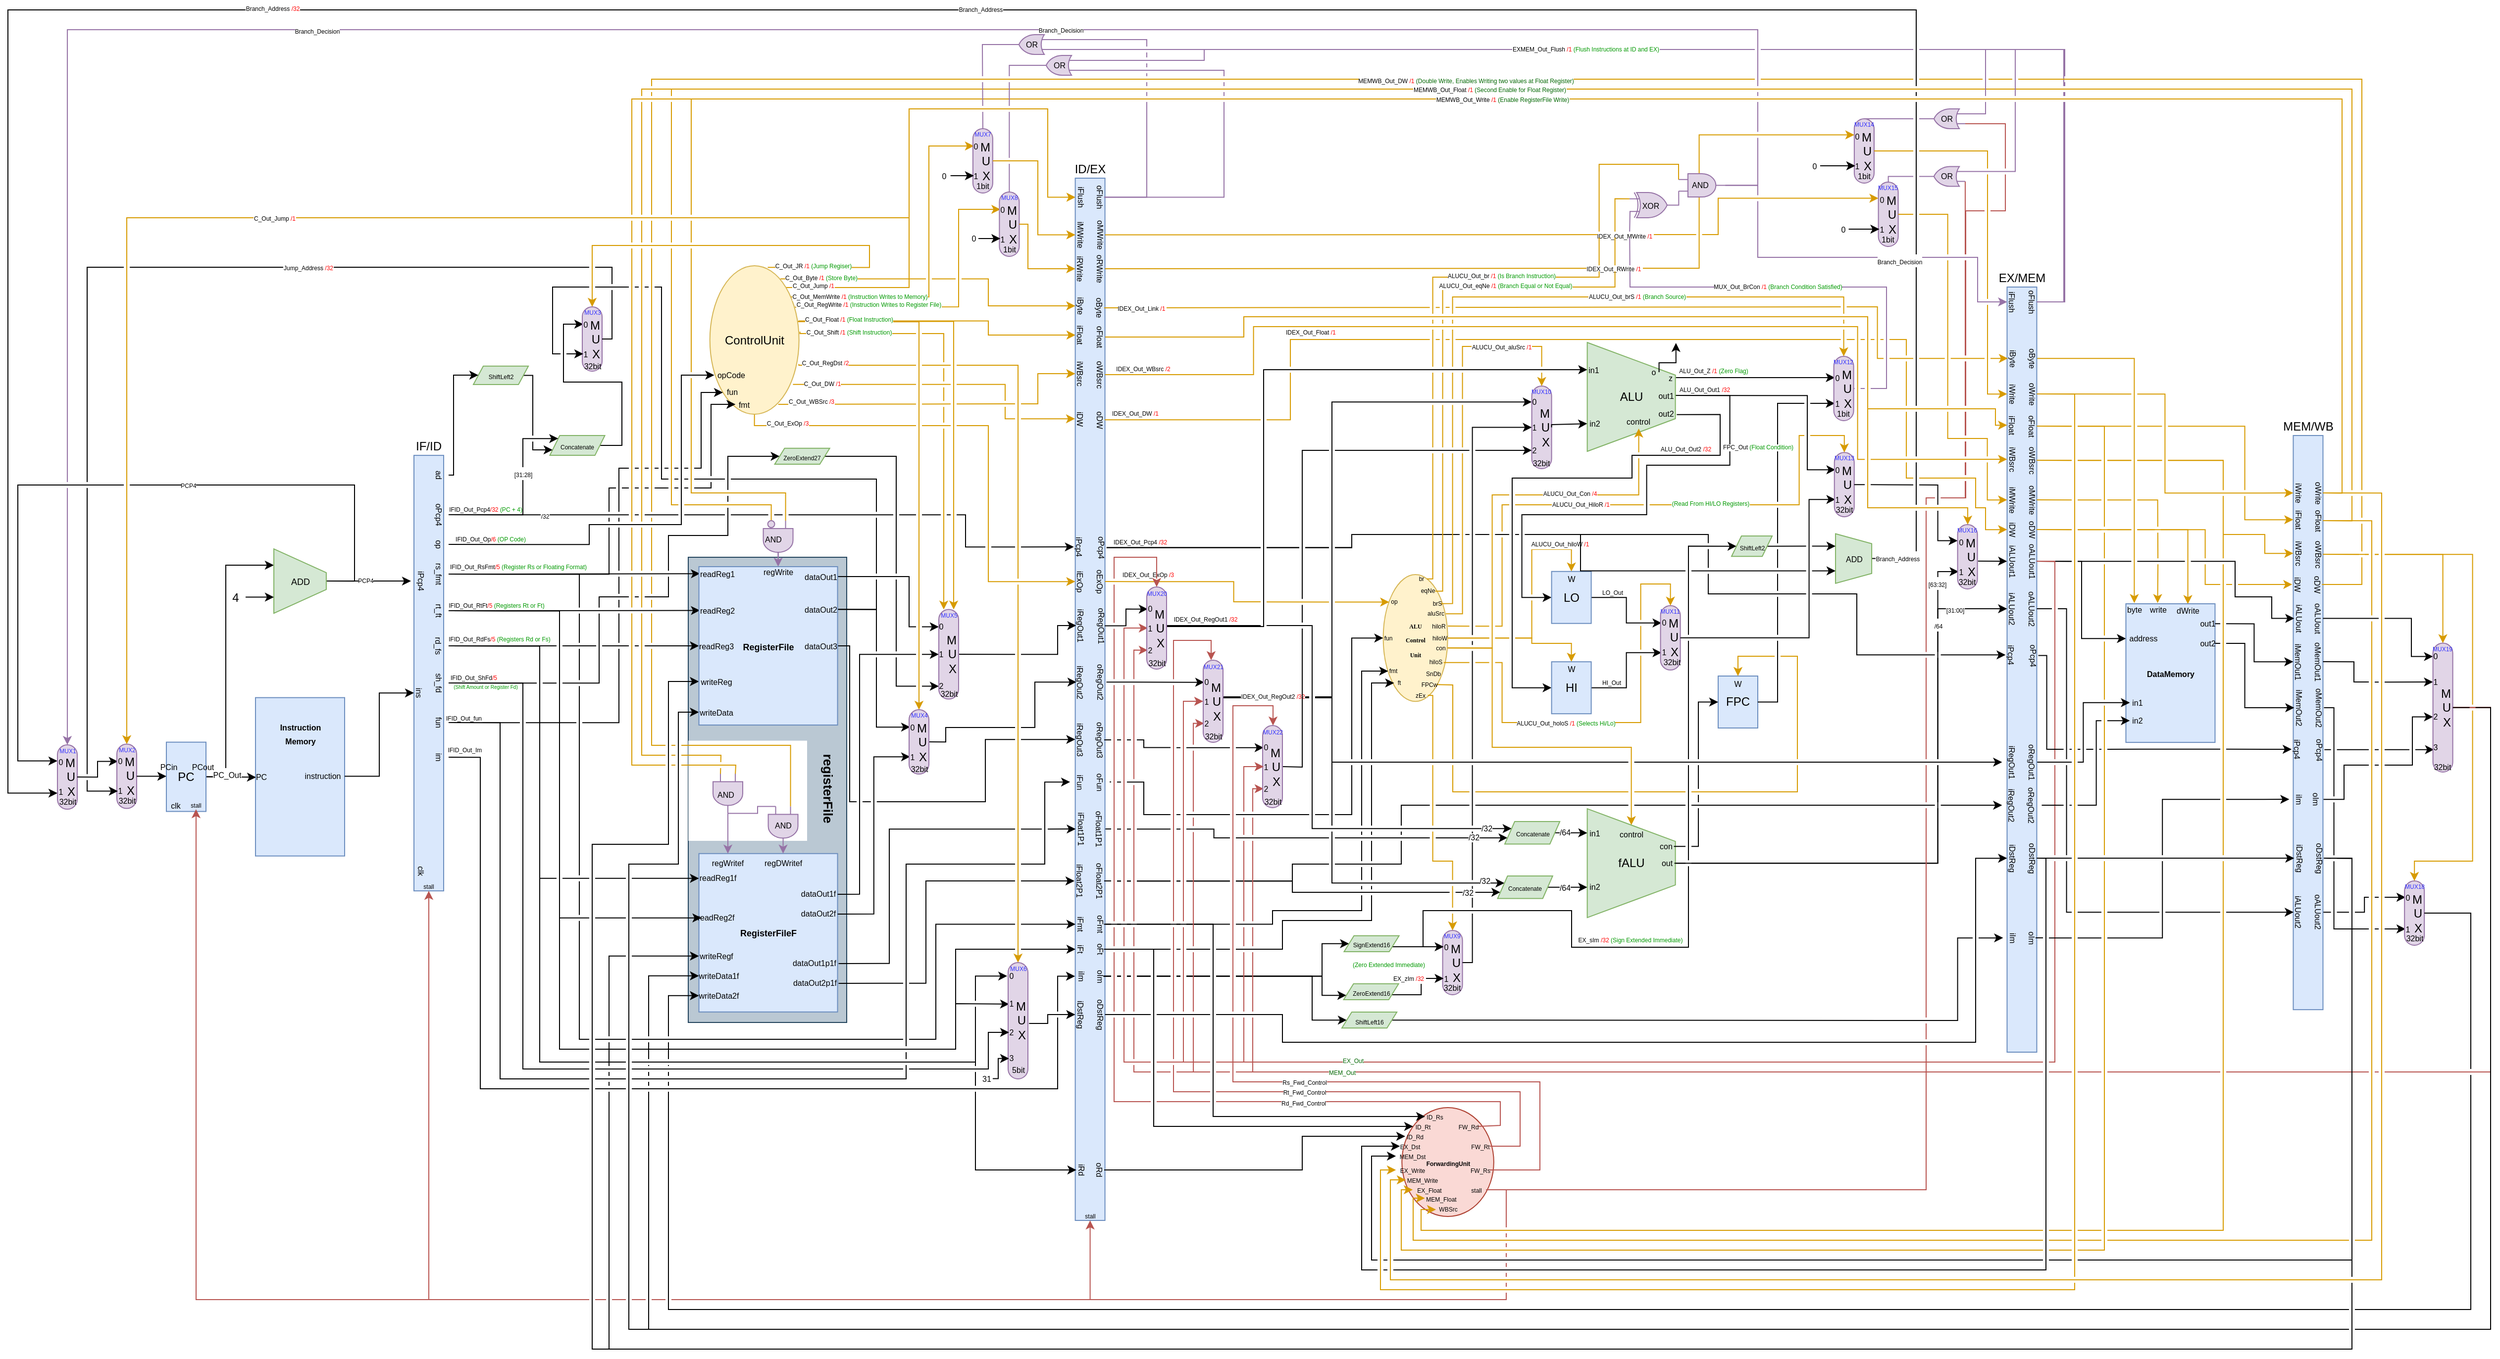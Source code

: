<mxfile version="14.1.2" type="github">
  <diagram id="1Coj7hrqnw014M556c4Y" name="Page-1">
    <mxGraphModel dx="2370" dy="1323" grid="1" gridSize="10" guides="1" tooltips="1" connect="1" arrows="1" fold="1" page="1" pageScale="1" pageWidth="2336" pageHeight="1654" math="0" shadow="0">
      <root>
        <mxCell id="0" />
        <mxCell id="1" parent="0" />
        <mxCell id="UdQSSBWhUWn_-t4LUhzr-4" value="&lt;font style=&quot;font-size: 6px&quot;&gt;&lt;b&gt;ForwardingUnit&lt;/b&gt;&lt;/font&gt;" style="ellipse;whiteSpace=wrap;html=1;rounded=0;shadow=0;sketch=0;fillColor=#fad9d5;strokeColor=#ae4132;align=center;" parent="1" vertex="1">
          <mxGeometry x="1420.65" y="1226" width="92.77" height="110" as="geometry" />
        </mxCell>
        <mxCell id="uoaPDIeBvN-9Ij31f1AP-140" style="edgeStyle=orthogonalEdgeStyle;rounded=0;orthogonalLoop=1;jettySize=auto;html=1;exitX=0.5;exitY=0;exitDx=0;exitDy=0;entryX=0;entryY=0.5;entryDx=0;entryDy=0;jumpStyle=gap;" edge="1" parent="1" source="vuF3ASBsVuK9SlQ_7B_N-3" target="uoaPDIeBvN-9Ij31f1AP-125">
          <mxGeometry relative="1" as="geometry">
            <Array as="points">
              <mxPoint x="1170" y="1066" />
              <mxPoint x="1170" y="1245" />
            </Array>
          </mxGeometry>
        </mxCell>
        <mxCell id="uoaPDIeBvN-9Ij31f1AP-139" style="edgeStyle=orthogonalEdgeStyle;rounded=0;orthogonalLoop=1;jettySize=auto;html=1;exitX=0.5;exitY=0;exitDx=0;exitDy=0;entryX=0;entryY=0.5;entryDx=0;entryDy=0;jumpStyle=gap;" edge="1" parent="1" source="nMNZZSZ4Kw2gI7a1Q7l8-11" target="uoaPDIeBvN-9Ij31f1AP-123">
          <mxGeometry relative="1" as="geometry">
            <Array as="points">
              <mxPoint x="1230" y="1041" />
              <mxPoint x="1230" y="1235" />
            </Array>
          </mxGeometry>
        </mxCell>
        <mxCell id="uoaPDIeBvN-9Ij31f1AP-159" style="edgeStyle=orthogonalEdgeStyle;rounded=0;orthogonalLoop=1;jettySize=auto;html=1;exitX=0.5;exitY=0;exitDx=0;exitDy=0;entryX=0;entryY=0.5;entryDx=0;entryDy=0;jumpStyle=gap;fillColor=#ffe6cc;strokeColor=#d79b00;" edge="1" parent="1" source="5RM0T2oSO32OldVnWgfG-142" target="uoaPDIeBvN-9Ij31f1AP-157">
          <mxGeometry relative="1" as="geometry">
            <Array as="points">
              <mxPoint x="2410" y="605" />
              <mxPoint x="2410" y="1400" />
              <mxPoint x="1409" y="1400" />
              <mxPoint x="1409" y="1299" />
            </Array>
          </mxGeometry>
        </mxCell>
        <mxCell id="uoaPDIeBvN-9Ij31f1AP-158" style="edgeStyle=orthogonalEdgeStyle;rounded=0;orthogonalLoop=1;jettySize=auto;html=1;exitX=0.5;exitY=0;exitDx=0;exitDy=0;entryX=0;entryY=0.5;entryDx=0;entryDy=0;jumpStyle=gap;fillColor=#ffe6cc;strokeColor=#d79b00;" edge="1" parent="1" source="5RM0T2oSO32OldVnWgfG-140" target="uoaPDIeBvN-9Ij31f1AP-156">
          <mxGeometry relative="1" as="geometry">
            <Array as="points">
              <mxPoint x="2100" y="505" />
              <mxPoint x="2100" y="1410" />
              <mxPoint x="1399" y="1410" />
              <mxPoint x="1399" y="1289" />
            </Array>
          </mxGeometry>
        </mxCell>
        <mxCell id="uoaPDIeBvN-9Ij31f1AP-2" value="" style="rounded=0;whiteSpace=wrap;html=1;fillColor=#bac8d3;align=left;strokeColor=#23445d;" vertex="1" parent="1">
          <mxGeometry x="700" y="670" width="160" height="470" as="geometry" />
        </mxCell>
        <mxCell id="uoaPDIeBvN-9Ij31f1AP-7" value="" style="rounded=0;whiteSpace=wrap;html=1;strokeColor=none;" vertex="1" parent="1">
          <mxGeometry x="700.12" y="855.31" width="119.88" height="101.19" as="geometry" />
        </mxCell>
        <mxCell id="OkA5TiRM6AUJz0yq6XoA-140" style="edgeStyle=orthogonalEdgeStyle;rounded=0;jumpStyle=gap;orthogonalLoop=1;jettySize=auto;html=1;exitX=0.5;exitY=0;exitDx=0;exitDy=0;endArrow=classic;endFill=1;strokeWidth=1;entryX=0.5;entryY=0;entryDx=0;entryDy=0;fillColor=#ffe6cc;strokeColor=#d79b00;" parent="1" source="OkA5TiRM6AUJz0yq6XoA-49" target="OkA5TiRM6AUJz0yq6XoA-141" edge="1">
          <mxGeometry relative="1" as="geometry">
            <mxPoint x="2161.8" y="707" as="targetPoint" />
          </mxGeometry>
        </mxCell>
        <mxCell id="OkA5TiRM6AUJz0yq6XoA-159" style="edgeStyle=orthogonalEdgeStyle;rounded=0;jumpStyle=gap;orthogonalLoop=1;jettySize=auto;html=1;exitX=0.5;exitY=0;exitDx=0;exitDy=0;entryX=0.5;entryY=0;entryDx=0;entryDy=0;endArrow=classic;endFill=1;strokeWidth=1;fillColor=#ffe6cc;strokeColor=#d79b00;" parent="1" source="_X6OF_NHdH2Z-4keFVc7-25" target="_X6OF_NHdH2Z-4keFVc7-28" edge="1">
          <mxGeometry relative="1" as="geometry" />
        </mxCell>
        <mxCell id="OkA5TiRM6AUJz0yq6XoA-76" style="edgeStyle=orthogonalEdgeStyle;rounded=0;jumpStyle=gap;orthogonalLoop=1;jettySize=auto;html=1;exitX=1;exitY=0;exitDx=0;exitDy=0;entryX=0.5;entryY=1;entryDx=0;entryDy=0;strokeWidth=1;fillColor=#ffe6cc;strokeColor=#d79b00;" parent="1" source="-xb7NcOD5L0uCaqKyZje-18" target="OkA5TiRM6AUJz0yq6XoA-74" edge="1">
          <mxGeometry relative="1" as="geometry">
            <Array as="points">
              <mxPoint x="923" y="397" />
              <mxPoint x="923" y="217" />
              <mxPoint x="1063" y="217" />
              <mxPoint x="1063" y="306" />
            </Array>
          </mxGeometry>
        </mxCell>
        <mxCell id="5RM0T2oSO32OldVnWgfG-69" style="edgeStyle=orthogonalEdgeStyle;rounded=0;orthogonalLoop=1;jettySize=auto;html=1;exitX=0.994;exitY=0.372;exitDx=0;exitDy=0;fillColor=#ffe6cc;strokeColor=#d79b00;entryX=0.5;entryY=1;entryDx=0;entryDy=0;exitPerimeter=0;jumpStyle=gap;" parent="1" source="-xb7NcOD5L0uCaqKyZje-18" target="5RM0T2oSO32OldVnWgfG-70" edge="1">
          <mxGeometry relative="1" as="geometry">
            <Array as="points">
              <mxPoint x="1003" y="431" />
              <mxPoint x="1003" y="446" />
            </Array>
          </mxGeometry>
        </mxCell>
        <mxCell id="r-bnwNqpop4WOyYugfee-33" style="edgeStyle=orthogonalEdgeStyle;rounded=0;orthogonalLoop=1;jettySize=auto;html=1;exitX=0.981;exitY=0.375;exitDx=0;exitDy=0;fillColor=#ffe6cc;strokeColor=#d79b00;shadow=0;sketch=0;strokeWidth=1;exitPerimeter=0;jumpStyle=gap;entryX=0.75;entryY=0;entryDx=0;entryDy=0;" parent="1" source="-xb7NcOD5L0uCaqKyZje-18" target="oF9lLIQW0FTvhI-cDVjQ-342" edge="1">
          <mxGeometry relative="1" as="geometry">
            <mxPoint x="1232.94" y="687.06" as="targetPoint" />
            <Array as="points">
              <mxPoint x="968" y="432" />
            </Array>
          </mxGeometry>
        </mxCell>
        <mxCell id="4T2x1RcWfCmDVVqC3xxk-39" style="edgeStyle=orthogonalEdgeStyle;rounded=0;jumpStyle=gap;orthogonalLoop=1;jettySize=auto;html=1;exitX=1;exitY=0.5;exitDx=0;exitDy=0;endArrow=classic;endFill=1;entryX=0;entryY=0.5;entryDx=0;entryDy=0;" parent="1" source="XclTsEHDIJcnU-lID_Dk-3" target="C_3M4FhydjqeN3iwRcGy-88" edge="1">
          <mxGeometry relative="1" as="geometry">
            <mxPoint x="1793.8" y="487" as="targetPoint" />
          </mxGeometry>
        </mxCell>
        <mxCell id="4T2x1RcWfCmDVVqC3xxk-58" value="&lt;font style=&quot;font-size: 6px&quot;&gt;ALU_Out_Z &lt;font color=&quot;#ff0000&quot;&gt;/1&lt;/font&gt;&amp;nbsp;&lt;font color=&quot;#009900&quot;&gt;(Zero Flag)&lt;/font&gt;&lt;/font&gt;" style="edgeLabel;html=1;align=center;verticalAlign=middle;resizable=0;points=[];fontSize=8;" parent="4T2x1RcWfCmDVVqC3xxk-39" vertex="1" connectable="0">
          <mxGeometry x="-0.774" relative="1" as="geometry">
            <mxPoint x="19.35" y="-7.48" as="offset" />
          </mxGeometry>
        </mxCell>
        <mxCell id="oF9lLIQW0FTvhI-cDVjQ-12" style="edgeStyle=orthogonalEdgeStyle;rounded=0;orthogonalLoop=1;jettySize=auto;html=1;exitX=0.5;exitY=0;exitDx=0;exitDy=0;entryX=0;entryY=0.5;entryDx=0;entryDy=0;jumpStyle=gap;" parent="1" source="oF9lLIQW0FTvhI-cDVjQ-10" target="TF0Btvxv8Lc0LlPEWRUl-7" edge="1">
          <mxGeometry relative="1" as="geometry">
            <Array as="points">
              <mxPoint x="2380" y="974" />
              <mxPoint x="2380" y="1470" />
              <mxPoint x="603" y="1470" />
              <mxPoint x="603" y="960" />
              <mxPoint x="680" y="960" />
              <mxPoint x="680" y="796" />
            </Array>
            <mxPoint x="614.0" y="780.5" as="targetPoint" />
          </mxGeometry>
        </mxCell>
        <mxCell id="-xb7NcOD5L0uCaqKyZje-2" value="" style="rounded=0;whiteSpace=wrap;html=1;fillColor=#dae8fc;strokeColor=#6c8ebf;fontStyle=0" parent="1" vertex="1">
          <mxGeometry x="263.0" y="811.81" width="90" height="160" as="geometry" />
        </mxCell>
        <mxCell id="-xb7NcOD5L0uCaqKyZje-4" value="&lt;font style=&quot;font-size: 8px&quot;&gt;&lt;b&gt;DataMemory&lt;/b&gt;&lt;/font&gt;" style="rounded=0;whiteSpace=wrap;html=1;fillColor=#dae8fc;strokeColor=#6c8ebf;fontStyle=0" parent="1" vertex="1">
          <mxGeometry x="2151.74" y="717" width="90" height="140.06" as="geometry" />
        </mxCell>
        <mxCell id="-xb7NcOD5L0uCaqKyZje-6" style="edgeStyle=orthogonalEdgeStyle;rounded=0;orthogonalLoop=1;jettySize=auto;html=1;entryX=0.25;entryY=1;entryDx=0;entryDy=0;elbow=vertical;jumpStyle=gap;" parent="1" source="-xb7NcOD5L0uCaqKyZje-10" target="-xb7NcOD5L0uCaqKyZje-22" edge="1">
          <mxGeometry relative="1" as="geometry">
            <Array as="points">
              <mxPoint x="233" y="892" />
              <mxPoint x="233" y="678" />
              <mxPoint x="282" y="678" />
            </Array>
          </mxGeometry>
        </mxCell>
        <mxCell id="-xb7NcOD5L0uCaqKyZje-8" style="edgeStyle=orthogonalEdgeStyle;rounded=0;orthogonalLoop=1;jettySize=auto;html=1;exitX=1;exitY=0.5;exitDx=0;exitDy=0;entryX=0;entryY=0.5;entryDx=0;entryDy=0;jumpStyle=gap;" parent="1" source="-xb7NcOD5L0uCaqKyZje-10" target="uoaPDIeBvN-9Ij31f1AP-15" edge="1">
          <mxGeometry relative="1" as="geometry" />
        </mxCell>
        <mxCell id="UdQSSBWhUWn_-t4LUhzr-9" value="&lt;font style=&quot;font-size: 8px&quot;&gt;PC_Out&lt;/font&gt;" style="edgeLabel;html=1;align=center;verticalAlign=middle;resizable=0;points=[];" parent="-xb7NcOD5L0uCaqKyZje-8" vertex="1" connectable="0">
          <mxGeometry x="-0.36" y="-2" relative="1" as="geometry">
            <mxPoint x="4" y="-4.75" as="offset" />
          </mxGeometry>
        </mxCell>
        <mxCell id="-xb7NcOD5L0uCaqKyZje-10" value="PC" style="rounded=0;whiteSpace=wrap;html=1;fillColor=#dae8fc;strokeColor=#6c8ebf;fontStyle=0" parent="1" vertex="1">
          <mxGeometry x="173.0" y="856.81" width="40" height="70" as="geometry" />
        </mxCell>
        <mxCell id="-xb7NcOD5L0uCaqKyZje-14" value="ID/EX" style="rounded=0;whiteSpace=wrap;html=1;fillColor=#dae8fc;strokeColor=#6c8ebf;labelPosition=center;verticalLabelPosition=top;align=center;verticalAlign=bottom;" parent="1" vertex="1">
          <mxGeometry x="1090.8" y="287" width="30" height="1053" as="geometry" />
        </mxCell>
        <mxCell id="5RM0T2oSO32OldVnWgfG-59" style="edgeStyle=orthogonalEdgeStyle;rounded=0;orthogonalLoop=1;jettySize=auto;html=1;entryX=0;entryY=0.5;entryDx=0;entryDy=0;exitX=0.5;exitY=0;exitDx=0;exitDy=0;jumpStyle=gap;" parent="1" source="oF9lLIQW0FTvhI-cDVjQ-22" target="oF9lLIQW0FTvhI-cDVjQ-6" edge="1">
          <mxGeometry relative="1" as="geometry">
            <mxPoint x="2122.74" y="794.56" as="targetPoint" />
            <mxPoint x="2081.74" y="947.06" as="sourcePoint" />
          </mxGeometry>
        </mxCell>
        <mxCell id="-xb7NcOD5L0uCaqKyZje-15" value="EX/MEM" style="rounded=0;whiteSpace=wrap;html=1;fillColor=#dae8fc;strokeColor=#6c8ebf;labelPosition=center;verticalLabelPosition=top;align=center;verticalAlign=bottom;" parent="1" vertex="1">
          <mxGeometry x="2031.74" y="397" width="30" height="773" as="geometry" />
        </mxCell>
        <mxCell id="r-bnwNqpop4WOyYugfee-21" style="edgeStyle=orthogonalEdgeStyle;rounded=0;orthogonalLoop=1;jettySize=auto;html=1;entryX=0;entryY=0.5;entryDx=0;entryDy=0;jumpStyle=gap;exitX=1;exitY=0.5;exitDx=0;exitDy=0;" parent="1" source="5RM0T2oSO32OldVnWgfG-96" target="r-bnwNqpop4WOyYugfee-8" edge="1">
          <mxGeometry relative="1" as="geometry">
            <Array as="points">
              <mxPoint x="2520" y="822" />
              <mxPoint x="2520" y="1450" />
              <mxPoint x="640" y="1450" />
              <mxPoint x="640" y="980" />
              <mxPoint x="690" y="980" />
              <mxPoint x="690" y="826" />
            </Array>
            <mxPoint x="2032.94" y="807.06" as="sourcePoint" />
            <mxPoint x="912.94" y="851.06" as="targetPoint" />
          </mxGeometry>
        </mxCell>
        <mxCell id="-xb7NcOD5L0uCaqKyZje-16" value="MEM/WB" style="rounded=0;whiteSpace=wrap;html=1;fillColor=#dae8fc;strokeColor=#6c8ebf;labelPosition=center;verticalLabelPosition=top;align=center;verticalAlign=bottom;" parent="1" vertex="1">
          <mxGeometry x="2320.74" y="547" width="30" height="580.06" as="geometry" />
        </mxCell>
        <mxCell id="5RM0T2oSO32OldVnWgfG-43" style="edgeStyle=orthogonalEdgeStyle;rounded=0;orthogonalLoop=1;jettySize=auto;html=1;exitX=1;exitY=0.5;exitDx=0;exitDy=0;jumpStyle=gap;entryX=0;entryY=0.5;entryDx=0;entryDy=0;" parent="1" source="XclTsEHDIJcnU-lID_Dk-1" target="42KaRlJc636LJv88AQSP-4" edge="1">
          <mxGeometry relative="1" as="geometry">
            <mxPoint x="1827.37" y="569.52" as="targetPoint" />
            <Array as="points">
              <mxPoint x="1830" y="507" />
              <mxPoint x="1830" y="582" />
            </Array>
          </mxGeometry>
        </mxCell>
        <mxCell id="1An8-dVxAj5wuO4FVtgB-13" style="edgeStyle=orthogonalEdgeStyle;rounded=0;sketch=0;orthogonalLoop=1;jettySize=auto;html=1;entryX=0;entryY=0.5;entryDx=0;entryDy=0;shadow=0;strokeWidth=1;fontColor=#FF3333;exitX=0.662;exitY=-0.016;exitDx=0;exitDy=0;exitPerimeter=0;jumpStyle=gap;" parent="1" source="-xb7NcOD5L0uCaqKyZje-17" target="5RM0T2oSO32OldVnWgfG-24" edge="1">
          <mxGeometry relative="1" as="geometry">
            <Array as="points">
              <mxPoint x="1742" y="526" />
              <mxPoint x="1742" y="567" />
              <mxPoint x="1653" y="567" />
              <mxPoint x="1653" y="590" />
              <mxPoint x="1532" y="590" />
              <mxPoint x="1532" y="802" />
            </Array>
          </mxGeometry>
        </mxCell>
        <mxCell id="C_3M4FhydjqeN3iwRcGy-67" value="&lt;span style=&quot;font-size: 6px&quot;&gt;ALU_Out_Out2 &lt;font color=&quot;#ff0000&quot;&gt;/32&lt;/font&gt;&lt;/span&gt;" style="edgeLabel;html=1;align=center;verticalAlign=middle;resizable=0;points=[];fontSize=8;" parent="1An8-dVxAj5wuO4FVtgB-13" vertex="1" connectable="0">
          <mxGeometry x="-0.938" y="1" relative="1" as="geometry">
            <mxPoint x="-8.6" y="34.66" as="offset" />
          </mxGeometry>
        </mxCell>
        <mxCell id="1An8-dVxAj5wuO4FVtgB-14" style="edgeStyle=orthogonalEdgeStyle;rounded=0;sketch=0;orthogonalLoop=1;jettySize=auto;html=1;exitX=1;exitY=0.5;exitDx=0;exitDy=0;entryX=0;entryY=0.5;entryDx=0;entryDy=0;shadow=0;strokeWidth=1;fontColor=#FF3333;jumpStyle=gap;" parent="1" source="XclTsEHDIJcnU-lID_Dk-1" target="5RM0T2oSO32OldVnWgfG-23" edge="1">
          <mxGeometry relative="1" as="geometry">
            <Array as="points">
              <mxPoint x="1751.8" y="507" />
              <mxPoint x="1751.8" y="577" />
              <mxPoint x="1667.8" y="577" />
              <mxPoint x="1667.8" y="627" />
              <mxPoint x="1541.8" y="627" />
              <mxPoint x="1541.8" y="711" />
            </Array>
          </mxGeometry>
        </mxCell>
        <object label="ALU" id="-xb7NcOD5L0uCaqKyZje-17">
          <mxCell style="shape=trapezoid;perimeter=trapezoidPerimeter;whiteSpace=wrap;html=1;fixedSize=1;fillColor=#d5e8d4;rotation=90;strokeColor=#82b366;size=33;sketch=0;rounded=0;shadow=0;horizontal=0;" parent="1" vertex="1">
            <mxGeometry x="1597.31" y="463.53" width="110" height="89" as="geometry" />
          </mxCell>
        </object>
        <mxCell id="tau92xl9j5htaRel-WVo-12" style="edgeStyle=orthogonalEdgeStyle;rounded=0;orthogonalLoop=1;jettySize=auto;html=1;exitX=0.989;exitY=0.377;exitDx=0;exitDy=0;entryX=0.5;entryY=0;entryDx=0;entryDy=0;fillColor=#ffe6cc;strokeColor=#d79b00;exitPerimeter=0;jumpStyle=gap;" parent="1" source="-xb7NcOD5L0uCaqKyZje-18" target="5RM0T2oSO32OldVnWgfG-9" edge="1">
          <mxGeometry relative="1" as="geometry">
            <Array as="points">
              <mxPoint x="933" y="432" />
            </Array>
          </mxGeometry>
        </mxCell>
        <mxCell id="tau92xl9j5htaRel-WVo-16" value="C_Out_Float &lt;font color=&quot;#ff0000&quot;&gt;/1&lt;/font&gt;&amp;nbsp;&lt;font color=&quot;#009900&quot;&gt;(Float Instruction)&lt;/font&gt;" style="edgeLabel;html=1;align=center;verticalAlign=middle;resizable=0;points=[];fontSize=6;" parent="tau92xl9j5htaRel-WVo-12" vertex="1" connectable="0">
          <mxGeometry x="-0.905" y="-5" relative="1" as="geometry">
            <mxPoint x="26.73" y="-7.35" as="offset" />
          </mxGeometry>
        </mxCell>
        <mxCell id="5RM0T2oSO32OldVnWgfG-65" style="edgeStyle=orthogonalEdgeStyle;rounded=0;orthogonalLoop=1;jettySize=auto;html=1;fillColor=#ffe6cc;strokeColor=#d79b00;entryX=0;entryY=0.5;entryDx=0;entryDy=0;jumpStyle=gap;exitX=0.954;exitY=0.279;exitDx=0;exitDy=0;exitPerimeter=0;" parent="1" source="-xb7NcOD5L0uCaqKyZje-18" target="C_3M4FhydjqeN3iwRcGy-112" edge="1">
          <mxGeometry relative="1" as="geometry">
            <mxPoint x="1242.94" y="557.06" as="targetPoint" />
            <Array as="points">
              <mxPoint x="833" y="417" />
              <mxPoint x="973" y="417" />
              <mxPoint x="973" y="318" />
            </Array>
            <mxPoint x="823" y="417" as="sourcePoint" />
          </mxGeometry>
        </mxCell>
        <mxCell id="HFXThNrhsvQjSWR5PHZp-51" value="&lt;font style=&quot;font-size: 6px&quot;&gt;C_Out_RegWrite &lt;font color=&quot;#ff0000&quot;&gt;/1&lt;/font&gt;&amp;nbsp;&lt;font color=&quot;#009900&quot;&gt;(Instruction Writes to Register File)&lt;/font&gt;&lt;/font&gt;" style="edgeLabel;html=1;align=center;verticalAlign=middle;resizable=0;points=[];fontSize=6;" parent="5RM0T2oSO32OldVnWgfG-65" vertex="1" connectable="0">
          <mxGeometry x="-0.659" relative="1" as="geometry">
            <mxPoint x="21.83" y="-2.5" as="offset" />
          </mxGeometry>
        </mxCell>
        <mxCell id="5RM0T2oSO32OldVnWgfG-88" style="edgeStyle=orthogonalEdgeStyle;rounded=0;orthogonalLoop=1;jettySize=auto;html=1;exitX=0.5;exitY=1;exitDx=0;exitDy=0;fillColor=#ffe6cc;strokeColor=#d79b00;entryX=0.5;entryY=1;entryDx=0;entryDy=0;jumpStyle=gap;" parent="1" source="-xb7NcOD5L0uCaqKyZje-18" target="5RM0T2oSO32OldVnWgfG-89" edge="1">
          <mxGeometry relative="1" as="geometry">
            <mxPoint x="1252.94" y="1117.06" as="targetPoint" />
            <Array as="points">
              <mxPoint x="767" y="537" />
              <mxPoint x="1003" y="537" />
              <mxPoint x="1003" y="695" />
            </Array>
          </mxGeometry>
        </mxCell>
        <mxCell id="5RM0T2oSO32OldVnWgfG-120" style="edgeStyle=orthogonalEdgeStyle;rounded=0;orthogonalLoop=1;jettySize=auto;html=1;exitX=0.998;exitY=0.662;exitDx=0;exitDy=0;entryX=0.5;entryY=0;entryDx=0;entryDy=0;endArrow=classic;endFill=1;strokeWidth=1;exitPerimeter=0;fillColor=#ffe6cc;strokeColor=#d79b00;jumpStyle=gap;" parent="1" source="-xb7NcOD5L0uCaqKyZje-18" target="UdQSSBWhUWn_-t4LUhzr-24" edge="1">
          <mxGeometry relative="1" as="geometry">
            <Array as="points">
              <mxPoint x="812" y="476" />
              <mxPoint x="1033" y="476" />
            </Array>
          </mxGeometry>
        </mxCell>
        <mxCell id="C_3M4FhydjqeN3iwRcGy-14" value="C_Out_RegDst &lt;font color=&quot;#ff0000&quot;&gt;/2&lt;/font&gt;" style="edgeLabel;html=1;align=center;verticalAlign=middle;resizable=0;points=[];fontSize=6;" parent="5RM0T2oSO32OldVnWgfG-120" vertex="1" connectable="0">
          <mxGeometry x="-0.793" y="1" relative="1" as="geometry">
            <mxPoint x="-58.28" y="-1.53" as="offset" />
          </mxGeometry>
        </mxCell>
        <mxCell id="5RM0T2oSO32OldVnWgfG-184" style="edgeStyle=orthogonalEdgeStyle;rounded=0;orthogonalLoop=1;jettySize=auto;html=1;exitX=0.767;exitY=0.933;exitDx=0;exitDy=0;entryX=0.5;entryY=1;entryDx=0;entryDy=0;endArrow=classic;endFill=1;strokeWidth=1;exitPerimeter=0;fillColor=#ffe6cc;strokeColor=#d79b00;jumpStyle=gap;" parent="1" source="-xb7NcOD5L0uCaqKyZje-18" target="5RM0T2oSO32OldVnWgfG-182" edge="1">
          <mxGeometry relative="1" as="geometry">
            <Array as="points">
              <mxPoint x="862" y="516" />
              <mxPoint x="1053" y="515" />
              <mxPoint x="1053" y="485" />
            </Array>
          </mxGeometry>
        </mxCell>
        <mxCell id="1An8-dVxAj5wuO4FVtgB-3" style="edgeStyle=orthogonalEdgeStyle;rounded=0;sketch=0;orthogonalLoop=1;jettySize=auto;html=1;exitX=0.902;exitY=0.21;exitDx=0;exitDy=0;shadow=0;strokeColor=#d79b00;strokeWidth=1;fontColor=#FF3333;fillColor=#ffe6cc;exitPerimeter=0;entryX=0;entryY=0.5;entryDx=0;entryDy=0;jumpStyle=gap;" parent="1" source="-xb7NcOD5L0uCaqKyZje-18" target="C_3M4FhydjqeN3iwRcGy-107" edge="1">
          <mxGeometry relative="1" as="geometry">
            <mxPoint x="1242.94" y="577.06" as="targetPoint" />
            <Array as="points">
              <mxPoint x="943" y="407" />
              <mxPoint x="943" y="255" />
            </Array>
          </mxGeometry>
        </mxCell>
        <mxCell id="OkA5TiRM6AUJz0yq6XoA-26" style="edgeStyle=orthogonalEdgeStyle;rounded=0;orthogonalLoop=1;jettySize=auto;html=1;exitX=1;exitY=0;exitDx=0;exitDy=0;entryX=0.5;entryY=0;entryDx=0;entryDy=0;fillColor=#ffe6cc;strokeColor=#d79b00;jumpStyle=gap;" parent="1" source="-xb7NcOD5L0uCaqKyZje-18" target="OkA5TiRM6AUJz0yq6XoA-19" edge="1">
          <mxGeometry relative="1" as="geometry">
            <Array as="points">
              <mxPoint x="923" y="397" />
              <mxPoint x="923" y="327" />
              <mxPoint x="133" y="327" />
            </Array>
          </mxGeometry>
        </mxCell>
        <mxCell id="OkA5TiRM6AUJz0yq6XoA-27" value="&lt;span style=&quot;font-size: 6px&quot;&gt;C_Out_Jump&lt;/span&gt;&lt;font color=&quot;#ff0000&quot; style=&quot;font-size: 6px&quot;&gt;&amp;nbsp;/1&lt;/font&gt;" style="edgeLabel;html=1;align=center;verticalAlign=middle;resizable=0;points=[];" parent="OkA5TiRM6AUJz0yq6XoA-26" vertex="1" connectable="0">
          <mxGeometry x="-0.939" y="-1" relative="1" as="geometry">
            <mxPoint x="-19.06" y="-4.48" as="offset" />
          </mxGeometry>
        </mxCell>
        <mxCell id="OkA5TiRM6AUJz0yq6XoA-90" value="&lt;span style=&quot;font-size: 6px&quot;&gt;C_Out_Jump&lt;/span&gt;&lt;font color=&quot;#ff0000&quot; style=&quot;font-size: 6px&quot;&gt;&amp;nbsp;/1&lt;/font&gt;" style="edgeLabel;html=1;align=center;verticalAlign=middle;resizable=0;points=[];" parent="OkA5TiRM6AUJz0yq6XoA-26" vertex="1" connectable="0">
          <mxGeometry x="0.103" y="-1" relative="1" as="geometry">
            <mxPoint as="offset" />
          </mxGeometry>
        </mxCell>
        <mxCell id="OkA5TiRM6AUJz0yq6XoA-28" style="edgeStyle=orthogonalEdgeStyle;rounded=0;orthogonalLoop=1;jettySize=auto;html=1;exitX=0.649;exitY=0.011;exitDx=0;exitDy=0;entryX=0.5;entryY=0;entryDx=0;entryDy=0;fillColor=#ffe6cc;strokeColor=#d79b00;exitPerimeter=0;jumpStyle=gap;" parent="1" source="-xb7NcOD5L0uCaqKyZje-18" target="OkA5TiRM6AUJz0yq6XoA-30" edge="1">
          <mxGeometry relative="1" as="geometry">
            <mxPoint x="613" y="337" as="targetPoint" />
            <Array as="points">
              <mxPoint x="883" y="377" />
              <mxPoint x="883" y="355" />
              <mxPoint x="603" y="355" />
            </Array>
          </mxGeometry>
        </mxCell>
        <mxCell id="OkA5TiRM6AUJz0yq6XoA-73" value="&lt;span style=&quot;font-size: 6px&quot;&gt;C_Out_JR&lt;/span&gt;&lt;font color=&quot;#ff0000&quot; style=&quot;font-size: 6px&quot;&gt;&amp;nbsp;/1&amp;nbsp;&lt;/font&gt;&lt;font color=&quot;#009900&quot; style=&quot;font-size: 6px&quot;&gt;(Jump Regiser)&lt;/font&gt;" style="edgeLabel;html=1;align=center;verticalAlign=middle;resizable=0;points=[];" parent="OkA5TiRM6AUJz0yq6XoA-28" vertex="1" connectable="0">
          <mxGeometry x="-0.836" relative="1" as="geometry">
            <mxPoint x="7.2" y="-3.67" as="offset" />
          </mxGeometry>
        </mxCell>
        <mxCell id="OkA5TiRM6AUJz0yq6XoA-44" style="edgeStyle=orthogonalEdgeStyle;rounded=0;jumpStyle=gap;orthogonalLoop=1;jettySize=auto;html=1;exitX=0.792;exitY=0.088;exitDx=0;exitDy=0;entryX=0.5;entryY=1;entryDx=0;entryDy=0;exitPerimeter=0;fillColor=#ffe6cc;strokeColor=#d79b00;" parent="1" source="-xb7NcOD5L0uCaqKyZje-18" target="OkA5TiRM6AUJz0yq6XoA-42" edge="1">
          <mxGeometry relative="1" as="geometry">
            <Array as="points">
              <mxPoint x="1003" y="389" />
              <mxPoint x="1003" y="416" />
            </Array>
          </mxGeometry>
        </mxCell>
        <mxCell id="OkA5TiRM6AUJz0yq6XoA-45" value="&lt;span style=&quot;font-size: 6px&quot;&gt;C_Out_Byte&lt;/span&gt;&lt;font color=&quot;#ff0000&quot; style=&quot;font-size: 6px&quot;&gt;&amp;nbsp;/1 &lt;/font&gt;&lt;font style=&quot;font-size: 6px&quot; color=&quot;#009900&quot;&gt;(Store Byte)&lt;/font&gt;" style="edgeLabel;html=1;align=center;verticalAlign=middle;resizable=0;points=[];" parent="OkA5TiRM6AUJz0yq6XoA-44" vertex="1" connectable="0">
          <mxGeometry x="-0.633" y="1" relative="1" as="geometry">
            <mxPoint x="-19.34" y="-1.7" as="offset" />
          </mxGeometry>
        </mxCell>
        <mxCell id="OkA5TiRM6AUJz0yq6XoA-162" style="edgeStyle=orthogonalEdgeStyle;rounded=0;jumpStyle=gap;orthogonalLoop=1;jettySize=auto;html=1;exitX=0.932;exitY=0.799;exitDx=0;exitDy=0;entryX=0.5;entryY=1;entryDx=0;entryDy=0;endArrow=classic;endFill=1;strokeWidth=1;fillColor=#ffe6cc;strokeColor=#d79b00;exitPerimeter=0;" parent="1" source="-xb7NcOD5L0uCaqKyZje-18" target="OkA5TiRM6AUJz0yq6XoA-160" edge="1">
          <mxGeometry relative="1" as="geometry">
            <Array as="points">
              <mxPoint x="1020" y="495" />
              <mxPoint x="1020" y="530" />
            </Array>
          </mxGeometry>
        </mxCell>
        <mxCell id="OkA5TiRM6AUJz0yq6XoA-163" value="&lt;span style=&quot;font-size: 6px&quot;&gt;C_Out_DW&amp;nbsp;&lt;/span&gt;&lt;font color=&quot;#ff0000&quot; style=&quot;font-size: 6px&quot;&gt;/1&lt;/font&gt;" style="edgeLabel;html=1;align=center;verticalAlign=middle;resizable=0;points=[];" parent="OkA5TiRM6AUJz0yq6XoA-162" vertex="1" connectable="0">
          <mxGeometry x="-0.798" y="1" relative="1" as="geometry">
            <mxPoint x="-3.61" y="-1.8" as="offset" />
          </mxGeometry>
        </mxCell>
        <mxCell id="-xb7NcOD5L0uCaqKyZje-18" value="ControlUnit" style="ellipse;whiteSpace=wrap;html=1;rounded=0;shadow=0;sketch=0;fillColor=#fff2cc;strokeColor=#d6b656;" parent="1" vertex="1">
          <mxGeometry x="721.84" y="375.5" width="90" height="150" as="geometry" />
        </mxCell>
        <mxCell id="r-bnwNqpop4WOyYugfee-3" style="edgeStyle=orthogonalEdgeStyle;rounded=0;orthogonalLoop=1;jettySize=auto;html=1;exitX=1;exitY=0.5;exitDx=0;exitDy=0;fillColor=#ffe6cc;strokeColor=#d79b00;jumpStyle=gap;" parent="1" source="oF9lLIQW0FTvhI-cDVjQ-46" target="XclTsEHDIJcnU-lID_Dk-5" edge="1">
          <mxGeometry relative="1" as="geometry">
            <Array as="points">
              <mxPoint x="1511.8" y="762" />
              <mxPoint x="1511.8" y="607" />
              <mxPoint x="1659.8" y="607" />
            </Array>
          </mxGeometry>
        </mxCell>
        <mxCell id="C_3M4FhydjqeN3iwRcGy-70" value="&lt;font style=&quot;font-size: 6px&quot;&gt;ALUCU_Out_Con &lt;font color=&quot;#ff0000&quot;&gt;/4&lt;/font&gt;&lt;/font&gt;" style="edgeLabel;html=1;align=center;verticalAlign=middle;resizable=0;points=[];fontSize=8;" parent="r-bnwNqpop4WOyYugfee-3" vertex="1" connectable="0">
          <mxGeometry x="0.275" relative="1" as="geometry">
            <mxPoint x="14.05" y="-1.94" as="offset" />
          </mxGeometry>
        </mxCell>
        <mxCell id="5RM0T2oSO32OldVnWgfG-35" style="edgeStyle=orthogonalEdgeStyle;rounded=0;orthogonalLoop=1;jettySize=auto;html=1;exitX=1;exitY=0.5;exitDx=0;exitDy=0;fillColor=#ffe6cc;strokeColor=#d79b00;entryX=0;entryY=0.5;entryDx=0;entryDy=0;jumpStyle=gap;" parent="1" source="oF9lLIQW0FTvhI-cDVjQ-46" target="5RM0T2oSO32OldVnWgfG-34" edge="1">
          <mxGeometry relative="1" as="geometry">
            <Array as="points">
              <mxPoint x="1511.8" y="762" />
              <mxPoint x="1511.8" y="862" />
              <mxPoint x="1652.8" y="862" />
            </Array>
          </mxGeometry>
        </mxCell>
        <mxCell id="HFXThNrhsvQjSWR5PHZp-52" style="edgeStyle=orthogonalEdgeStyle;rounded=0;jumpStyle=gap;orthogonalLoop=1;jettySize=auto;html=1;exitX=1;exitY=0.5;exitDx=0;exitDy=0;entryX=0.5;entryY=0;entryDx=0;entryDy=0;endArrow=classic;endFill=1;fillColor=#ffe6cc;strokeColor=#d79b00;" parent="1" source="HFXThNrhsvQjSWR5PHZp-55" target="5RM0T2oSO32OldVnWgfG-44" edge="1">
          <mxGeometry relative="1" as="geometry">
            <Array as="points">
              <mxPoint x="1551.8" y="752" />
              <mxPoint x="1551.8" y="662" />
              <mxPoint x="1591.8" y="662" />
            </Array>
          </mxGeometry>
        </mxCell>
        <mxCell id="vuF3ASBsVuK9SlQ_7B_N-21" value="&lt;span style=&quot;font-size: 6px&quot;&gt;ALUCU_Out_hiloW&amp;nbsp;&lt;/span&gt;&lt;font color=&quot;#ff0000&quot; style=&quot;font-size: 6px&quot;&gt;/1&lt;/font&gt;" style="edgeLabel;html=1;align=center;verticalAlign=middle;resizable=0;points=[];" parent="HFXThNrhsvQjSWR5PHZp-52" vertex="1" connectable="0">
          <mxGeometry x="-0.205" y="1" relative="1" as="geometry">
            <mxPoint x="29.29" y="-88.64" as="offset" />
          </mxGeometry>
        </mxCell>
        <mxCell id="HFXThNrhsvQjSWR5PHZp-54" style="edgeStyle=orthogonalEdgeStyle;rounded=0;jumpStyle=gap;orthogonalLoop=1;jettySize=auto;html=1;exitX=1;exitY=0.5;exitDx=0;exitDy=0;entryX=0.5;entryY=0;entryDx=0;entryDy=0;endArrow=classic;endFill=1;fillColor=#ffe6cc;strokeColor=#d79b00;" parent="1" source="HFXThNrhsvQjSWR5PHZp-55" target="5RM0T2oSO32OldVnWgfG-45" edge="1">
          <mxGeometry relative="1" as="geometry">
            <Array as="points">
              <mxPoint x="1551.8" y="752" />
              <mxPoint x="1551.8" y="757" />
              <mxPoint x="1591.8" y="757" />
            </Array>
          </mxGeometry>
        </mxCell>
        <mxCell id="-xb7NcOD5L0uCaqKyZje-19" value="&lt;font style=&quot;font-size: 6px&quot; face=&quot;Verdana&quot;&gt;&lt;b style=&quot;line-height: 100%&quot;&gt;ALU &lt;br&gt;Control &lt;br&gt;Unit&lt;/b&gt;&lt;/font&gt;" style="ellipse;whiteSpace=wrap;html=1;rounded=0;shadow=0;sketch=0;fillColor=#fff2cc;strokeColor=#d6b656;" parent="1" vertex="1">
          <mxGeometry x="1401.82" y="687.56" width="65" height="128.08" as="geometry" />
        </mxCell>
        <mxCell id="-xb7NcOD5L0uCaqKyZje-20" style="edgeStyle=orthogonalEdgeStyle;rounded=0;orthogonalLoop=1;jettySize=auto;html=1;exitX=0.5;exitY=0;exitDx=0;exitDy=0;entryX=0.5;entryY=1;entryDx=0;entryDy=0;jumpStyle=gap;" parent="1" source="-xb7NcOD5L0uCaqKyZje-22" target="tau92xl9j5htaRel-WVo-20" edge="1">
          <mxGeometry relative="1" as="geometry" />
        </mxCell>
        <mxCell id="vuF3ASBsVuK9SlQ_7B_N-18" value="&lt;span style=&quot;font-size: 6px&quot;&gt;PCP4&lt;/span&gt;" style="edgeLabel;html=1;align=center;verticalAlign=middle;resizable=0;points=[];" parent="-xb7NcOD5L0uCaqKyZje-20" vertex="1" connectable="0">
          <mxGeometry x="-0.258" y="-1" relative="1" as="geometry">
            <mxPoint x="8.14" y="-3.21" as="offset" />
          </mxGeometry>
        </mxCell>
        <mxCell id="us9dEkHbTWS69yQj29po-24" style="edgeStyle=orthogonalEdgeStyle;rounded=0;jumpStyle=gap;orthogonalLoop=1;jettySize=auto;html=1;exitX=0.5;exitY=0;exitDx=0;exitDy=0;entryX=0;entryY=0.25;entryDx=0;entryDy=0;startArrow=none;startFill=0;fontSize=8;" parent="1" source="-xb7NcOD5L0uCaqKyZje-22" target="us9dEkHbTWS69yQj29po-21" edge="1">
          <mxGeometry relative="1" as="geometry">
            <Array as="points">
              <mxPoint x="363" y="694" />
              <mxPoint x="363" y="597" />
              <mxPoint x="23" y="597" />
              <mxPoint x="23" y="876" />
            </Array>
          </mxGeometry>
        </mxCell>
        <mxCell id="vuF3ASBsVuK9SlQ_7B_N-17" value="&lt;span style=&quot;font-size: 6px&quot;&gt;PCP4&lt;/span&gt;" style="edgeLabel;html=1;align=center;verticalAlign=middle;resizable=0;points=[];" parent="us9dEkHbTWS69yQj29po-24" vertex="1" connectable="0">
          <mxGeometry x="-0.252" y="-1" relative="1" as="geometry">
            <mxPoint as="offset" />
          </mxGeometry>
        </mxCell>
        <object label="&lt;font style=&quot;font-size: 9px&quot;&gt;ADD&lt;/font&gt;" id="-xb7NcOD5L0uCaqKyZje-22">
          <mxCell style="shape=trapezoid;perimeter=trapezoidPerimeter;whiteSpace=wrap;html=1;fixedSize=1;fillColor=#d5e8d4;rotation=90;strokeColor=#82b366;size=23.97;sketch=0;rounded=0;shadow=0;horizontal=0;" parent="1" vertex="1">
            <mxGeometry x="275.5" y="667.59" width="65" height="52.94" as="geometry" />
          </mxCell>
        </object>
        <mxCell id="-xb7NcOD5L0uCaqKyZje-23" style="edgeStyle=orthogonalEdgeStyle;rounded=0;orthogonalLoop=1;jettySize=auto;html=1;entryX=0.75;entryY=1;entryDx=0;entryDy=0;jumpStyle=gap;" parent="1" source="-xb7NcOD5L0uCaqKyZje-24" target="-xb7NcOD5L0uCaqKyZje-22" edge="1">
          <mxGeometry relative="1" as="geometry">
            <Array as="points">
              <mxPoint x="273" y="710" />
            </Array>
          </mxGeometry>
        </mxCell>
        <mxCell id="-xb7NcOD5L0uCaqKyZje-24" value="4" style="text;html=1;strokeColor=none;fillColor=none;align=center;verticalAlign=middle;whiteSpace=wrap;rounded=0;shadow=0;sketch=0;" parent="1" vertex="1">
          <mxGeometry x="233.0" y="700.6" width="20" height="20" as="geometry" />
        </mxCell>
        <mxCell id="us9dEkHbTWS69yQj29po-20" value="" style="group" parent="1" vertex="1" connectable="0">
          <mxGeometry x="63.0" y="859.56" width="20" height="65" as="geometry" />
        </mxCell>
        <mxCell id="us9dEkHbTWS69yQj29po-21" value="M&lt;br&gt;U&lt;br&gt;X" style="rounded=1;whiteSpace=wrap;html=1;arcSize=50;imageAspect=1;rotation=0;perimeterSpacing=0;fillColor=#e1d5e7;strokeColor=#9673a6;align=right;" parent="us9dEkHbTWS69yQj29po-20" vertex="1">
          <mxGeometry width="20" height="65" as="geometry" />
        </mxCell>
        <mxCell id="us9dEkHbTWS69yQj29po-22" value="&lt;p style=&quot;line-height: 100%; font-size: 8px;&quot;&gt;&lt;font style=&quot;font-size: 8px;&quot;&gt;0&lt;/font&gt;&lt;/p&gt;" style="text;html=1;strokeColor=none;fillColor=none;align=center;verticalAlign=middle;whiteSpace=wrap;rounded=0;fontSize=8;" parent="us9dEkHbTWS69yQj29po-20" vertex="1">
          <mxGeometry x="1" y="12.5" width="5" height="10" as="geometry" />
        </mxCell>
        <mxCell id="us9dEkHbTWS69yQj29po-23" value="&lt;p style=&quot;line-height: 100%; font-size: 8px;&quot;&gt;&lt;font style=&quot;font-size: 8px;&quot;&gt;1&lt;/font&gt;&lt;/p&gt;" style="text;html=1;strokeColor=none;fillColor=none;align=center;verticalAlign=middle;whiteSpace=wrap;rounded=0;fontSize=8;" parent="us9dEkHbTWS69yQj29po-20" vertex="1">
          <mxGeometry x="1" y="42.5" width="5" height="10" as="geometry" />
        </mxCell>
        <mxCell id="_X6OF_NHdH2Z-4keFVc7-17" value="&lt;p style=&quot;line-height: 100% ; font-size: 8px&quot;&gt;&lt;font style=&quot;font-size: 8px&quot;&gt;32bit&lt;/font&gt;&lt;/p&gt;" style="text;html=1;strokeColor=none;fillColor=none;align=center;verticalAlign=middle;whiteSpace=wrap;rounded=0;fontSize=8;" parent="us9dEkHbTWS69yQj29po-20" vertex="1">
          <mxGeometry x="7.5" y="52.5" width="5" height="10" as="geometry" />
        </mxCell>
        <mxCell id="uoaPDIeBvN-9Ij31f1AP-13" value="&lt;p style=&quot;line-height: 100%&quot;&gt;&lt;font style=&quot;font-size: 6px&quot; color=&quot;#3333ff&quot;&gt;MUX1&lt;/font&gt;&lt;/p&gt;" style="text;html=1;strokeColor=none;fillColor=none;align=center;verticalAlign=middle;whiteSpace=wrap;rounded=0;fontSize=8;" vertex="1" parent="us9dEkHbTWS69yQj29po-20">
          <mxGeometry x="7.5" width="5" height="10" as="geometry" />
        </mxCell>
        <mxCell id="us9dEkHbTWS69yQj29po-26" style="edgeStyle=orthogonalEdgeStyle;rounded=0;jumpStyle=gap;orthogonalLoop=1;jettySize=auto;html=1;exitX=1;exitY=0.5;exitDx=0;exitDy=0;entryX=0;entryY=0.5;entryDx=0;entryDy=0;startArrow=none;startFill=0;fontSize=8;" parent="1" source="us9dEkHbTWS69yQj29po-21" target="OkA5TiRM6AUJz0yq6XoA-20" edge="1">
          <mxGeometry relative="1" as="geometry" />
        </mxCell>
        <mxCell id="tau92xl9j5htaRel-WVo-2" value="" style="group;glass=0;rounded=0;" parent="1" vertex="1" connectable="0">
          <mxGeometry x="705.78" y="950.44" width="215.06" height="178.94" as="geometry" />
        </mxCell>
        <mxCell id="tau92xl9j5htaRel-WVo-3" value="&lt;b&gt;&lt;font style=&quot;font-size: 9px&quot;&gt;RegisterFileF&lt;/font&gt;&lt;/b&gt;" style="rounded=0;whiteSpace=wrap;html=1;fillColor=#dae8fc;strokeColor=#6c8ebf;fontStyle=0" parent="tau92xl9j5htaRel-WVo-2" vertex="1">
          <mxGeometry x="5" y="18.94" width="140" height="160" as="geometry" />
        </mxCell>
        <mxCell id="tau92xl9j5htaRel-WVo-4" value="readReg1f" style="text;html=1;strokeColor=none;fillColor=none;align=center;verticalAlign=middle;whiteSpace=wrap;rounded=0;fontSize=8;" parent="tau92xl9j5htaRel-WVo-2" vertex="1">
          <mxGeometry x="5" y="33.94" width="37.5" height="20" as="geometry" />
        </mxCell>
        <mxCell id="tau92xl9j5htaRel-WVo-5" value="readReg2f" style="text;html=1;strokeColor=none;fillColor=none;align=center;verticalAlign=middle;whiteSpace=wrap;rounded=0;fontSize=8;" parent="tau92xl9j5htaRel-WVo-2" vertex="1">
          <mxGeometry x="7.5" y="73.94" width="30" height="20" as="geometry" />
        </mxCell>
        <mxCell id="tau92xl9j5htaRel-WVo-6" value="writeRegf" style="text;html=1;strokeColor=none;fillColor=none;align=center;verticalAlign=middle;whiteSpace=wrap;rounded=0;fontSize=8;" parent="tau92xl9j5htaRel-WVo-2" vertex="1">
          <mxGeometry x="5" y="112.44" width="35" height="20" as="geometry" />
        </mxCell>
        <mxCell id="tau92xl9j5htaRel-WVo-7" value="dataOut1f" style="text;html=1;strokeColor=none;fillColor=none;align=center;verticalAlign=middle;whiteSpace=wrap;rounded=0;fontSize=8;" parent="tau92xl9j5htaRel-WVo-2" vertex="1">
          <mxGeometry x="106" y="50" width="39" height="20" as="geometry" />
        </mxCell>
        <mxCell id="tau92xl9j5htaRel-WVo-8" value="dataOut2f" style="text;html=1;strokeColor=none;fillColor=none;align=center;verticalAlign=middle;whiteSpace=wrap;rounded=0;fontSize=8;" parent="tau92xl9j5htaRel-WVo-2" vertex="1">
          <mxGeometry x="106" y="70" width="39" height="20" as="geometry" />
        </mxCell>
        <mxCell id="tau92xl9j5htaRel-WVo-9" value="regWritef" style="text;html=1;strokeColor=none;fillColor=none;align=center;verticalAlign=middle;whiteSpace=wrap;rounded=0;fontSize=8;" parent="tau92xl9j5htaRel-WVo-2" vertex="1">
          <mxGeometry x="19.22" y="18.94" width="30" height="20" as="geometry" />
        </mxCell>
        <mxCell id="tau92xl9j5htaRel-WVo-10" value="writeData1f" style="text;html=1;strokeColor=none;fillColor=none;align=center;verticalAlign=middle;whiteSpace=wrap;rounded=0;fontSize=8;" parent="tau92xl9j5htaRel-WVo-2" vertex="1">
          <mxGeometry x="5" y="132.44" width="40" height="20" as="geometry" />
        </mxCell>
        <mxCell id="_X6OF_NHdH2Z-4keFVc7-48" value="regDWritef" style="text;html=1;strokeColor=none;fillColor=none;align=center;verticalAlign=middle;whiteSpace=wrap;rounded=0;fontSize=8;" parent="tau92xl9j5htaRel-WVo-2" vertex="1">
          <mxGeometry x="75.0" y="18.94" width="30" height="20" as="geometry" />
        </mxCell>
        <mxCell id="_X6OF_NHdH2Z-4keFVc7-53" value="writeData2f" style="text;html=1;strokeColor=none;fillColor=none;align=center;verticalAlign=middle;whiteSpace=wrap;rounded=0;fontSize=8;" parent="tau92xl9j5htaRel-WVo-2" vertex="1">
          <mxGeometry x="5" y="152.44" width="40" height="20" as="geometry" />
        </mxCell>
        <mxCell id="C_3M4FhydjqeN3iwRcGy-1" value="dataOut1p1f" style="text;html=1;strokeColor=none;fillColor=none;align=center;verticalAlign=middle;whiteSpace=wrap;rounded=0;fontSize=8;" parent="tau92xl9j5htaRel-WVo-2" vertex="1">
          <mxGeometry x="97" y="120" width="49" height="20" as="geometry" />
        </mxCell>
        <mxCell id="C_3M4FhydjqeN3iwRcGy-2" value="dataOut2p1f" style="text;html=1;strokeColor=none;fillColor=none;align=center;verticalAlign=middle;whiteSpace=wrap;rounded=0;fontSize=8;" parent="tau92xl9j5htaRel-WVo-2" vertex="1">
          <mxGeometry x="98" y="140" width="48" height="20" as="geometry" />
        </mxCell>
        <mxCell id="tau92xl9j5htaRel-WVo-41" style="edgeStyle=orthogonalEdgeStyle;rounded=0;orthogonalLoop=1;jettySize=auto;html=1;exitX=0.5;exitY=0;exitDx=0;exitDy=0;jumpStyle=gap;entryX=0;entryY=0.5;entryDx=0;entryDy=0;" parent="1" source="tau92xl9j5htaRel-WVo-24" target="UdQSSBWhUWn_-t4LUhzr-26" edge="1">
          <mxGeometry relative="1" as="geometry">
            <mxPoint x="1003" y="1067" as="targetPoint" />
            <Array as="points">
              <mxPoint x="570" y="724" />
              <mxPoint x="570" y="1167" />
              <mxPoint x="970" y="1167" />
              <mxPoint x="970" y="1121" />
              <mxPoint x="990" y="1121" />
            </Array>
          </mxGeometry>
        </mxCell>
        <mxCell id="tau92xl9j5htaRel-WVo-40" style="edgeStyle=orthogonalEdgeStyle;rounded=0;orthogonalLoop=1;jettySize=auto;html=1;exitX=0.5;exitY=0;exitDx=0;exitDy=0;entryX=-0.378;entryY=0.517;entryDx=0;entryDy=0;entryPerimeter=0;jumpStyle=gap;" parent="1" source="tau92xl9j5htaRel-WVo-25" target="UdQSSBWhUWn_-t4LUhzr-25" edge="1">
          <mxGeometry relative="1" as="geometry">
            <mxPoint x="1212.94" y="958.06" as="targetPoint" />
            <Array as="points">
              <mxPoint x="550" y="760" />
              <mxPoint x="550" y="1180" />
              <mxPoint x="990" y="1180" />
              <mxPoint x="990" y="1093" />
            </Array>
          </mxGeometry>
        </mxCell>
        <mxCell id="oF9lLIQW0FTvhI-cDVjQ-13" value="IFID_Out_RdFs&lt;font color=&quot;#ff0000&quot;&gt;/5&lt;/font&gt;&amp;nbsp;&lt;font color=&quot;#009900&quot;&gt;(Registers Rd or Fs)&lt;/font&gt;" style="edgeLabel;html=1;align=center;verticalAlign=middle;resizable=0;points=[];fontSize=6;" parent="tau92xl9j5htaRel-WVo-40" vertex="1" connectable="0">
          <mxGeometry x="-0.946" y="1" relative="1" as="geometry">
            <mxPoint x="22.09" y="-5.74" as="offset" />
          </mxGeometry>
        </mxCell>
        <mxCell id="tau92xl9j5htaRel-WVo-42" value="" style="group" parent="1" vertex="1" connectable="0">
          <mxGeometry x="418.0" y="607.06" width="45" height="400" as="geometry" />
        </mxCell>
        <mxCell id="-xb7NcOD5L0uCaqKyZje-5" value="IF/ID" style="rounded=0;whiteSpace=wrap;html=1;fillColor=#dae8fc;strokeColor=#6c8ebf;labelPosition=center;verticalLabelPosition=top;align=center;verticalAlign=bottom;" parent="tau92xl9j5htaRel-WVo-42" vertex="1">
          <mxGeometry x="5" y="-40" width="30" height="440" as="geometry" />
        </mxCell>
        <mxCell id="tau92xl9j5htaRel-WVo-19" value="ins" style="text;html=1;strokeColor=none;fillColor=none;align=center;verticalAlign=middle;whiteSpace=wrap;rounded=0;fontSize=8;rotation=90;" parent="tau92xl9j5htaRel-WVo-42" vertex="1">
          <mxGeometry x="-5" y="195" width="30" height="10" as="geometry" />
        </mxCell>
        <mxCell id="tau92xl9j5htaRel-WVo-20" value="iPcp4" style="text;html=1;strokeColor=none;fillColor=none;align=center;verticalAlign=middle;whiteSpace=wrap;rounded=0;fontSize=8;rotation=90;" parent="tau92xl9j5htaRel-WVo-42" vertex="1">
          <mxGeometry x="-3" y="77" width="30" height="20" as="geometry" />
        </mxCell>
        <mxCell id="tau92xl9j5htaRel-WVo-21" value="op" style="text;html=1;strokeColor=none;fillColor=none;align=center;verticalAlign=middle;whiteSpace=wrap;rounded=0;fontSize=8;rotation=90;" parent="tau92xl9j5htaRel-WVo-42" vertex="1">
          <mxGeometry x="15" y="40" width="30" height="20" as="geometry" />
        </mxCell>
        <mxCell id="tau92xl9j5htaRel-WVo-22" value="rs_fmt" style="text;html=1;strokeColor=none;fillColor=none;align=center;verticalAlign=middle;whiteSpace=wrap;rounded=0;fontSize=8;rotation=90;" parent="tau92xl9j5htaRel-WVo-42" vertex="1">
          <mxGeometry x="15" y="70" width="30" height="20" as="geometry" />
        </mxCell>
        <mxCell id="tau92xl9j5htaRel-WVo-24" value="rt_ft" style="text;html=1;strokeColor=none;fillColor=none;align=center;verticalAlign=middle;whiteSpace=wrap;rounded=0;fontSize=8;rotation=90;" parent="tau92xl9j5htaRel-WVo-42" vertex="1">
          <mxGeometry x="15" y="107" width="30" height="20" as="geometry" />
        </mxCell>
        <mxCell id="tau92xl9j5htaRel-WVo-25" value="rd_fs" style="text;html=1;strokeColor=none;fillColor=none;align=center;verticalAlign=middle;whiteSpace=wrap;rounded=0;fontSize=8;rotation=90;" parent="tau92xl9j5htaRel-WVo-42" vertex="1">
          <mxGeometry x="15" y="142.5" width="30" height="20" as="geometry" />
        </mxCell>
        <mxCell id="tau92xl9j5htaRel-WVo-26" value="sh_fd" style="text;html=1;strokeColor=none;fillColor=none;align=center;verticalAlign=middle;whiteSpace=wrap;rounded=0;fontSize=8;rotation=90;" parent="tau92xl9j5htaRel-WVo-42" vertex="1">
          <mxGeometry x="15" y="180" width="30" height="20" as="geometry" />
        </mxCell>
        <mxCell id="tau92xl9j5htaRel-WVo-27" value="fun" style="text;html=1;strokeColor=none;fillColor=none;align=center;verticalAlign=middle;whiteSpace=wrap;rounded=0;fontSize=8;rotation=90;" parent="tau92xl9j5htaRel-WVo-42" vertex="1">
          <mxGeometry x="15" y="220" width="30" height="20" as="geometry" />
        </mxCell>
        <mxCell id="tau92xl9j5htaRel-WVo-28" value="im" style="text;html=1;strokeColor=none;fillColor=none;align=center;verticalAlign=middle;whiteSpace=wrap;rounded=0;fontSize=8;rotation=90;" parent="tau92xl9j5htaRel-WVo-42" vertex="1">
          <mxGeometry x="15" y="255" width="30" height="20" as="geometry" />
        </mxCell>
        <mxCell id="tau92xl9j5htaRel-WVo-30" value="oPcp4" style="text;html=1;strokeColor=none;fillColor=none;align=center;verticalAlign=middle;whiteSpace=wrap;rounded=0;fontSize=8;rotation=90;" parent="tau92xl9j5htaRel-WVo-42" vertex="1">
          <mxGeometry x="15" y="10" width="30" height="20" as="geometry" />
        </mxCell>
        <mxCell id="tau92xl9j5htaRel-WVo-31" value="clk" style="text;html=1;strokeColor=none;fillColor=none;align=center;verticalAlign=middle;whiteSpace=wrap;rounded=0;fontSize=8;rotation=90;" parent="tau92xl9j5htaRel-WVo-42" vertex="1">
          <mxGeometry x="-3" y="370" width="30" height="20" as="geometry" />
        </mxCell>
        <mxCell id="tau92xl9j5htaRel-WVo-29" value="ad" style="text;html=1;strokeColor=none;fillColor=none;align=center;verticalAlign=middle;whiteSpace=wrap;rounded=0;fontSize=8;rotation=90;" parent="tau92xl9j5htaRel-WVo-42" vertex="1">
          <mxGeometry x="15" y="-30.06" width="30" height="20" as="geometry" />
        </mxCell>
        <mxCell id="uoaPDIeBvN-9Ij31f1AP-187" value="&lt;p style=&quot;line-height: 100%&quot;&gt;&lt;font style=&quot;font-size: 6px&quot;&gt;stall&lt;/font&gt;&lt;/p&gt;" style="text;html=1;strokeColor=none;fillColor=none;align=center;verticalAlign=middle;whiteSpace=wrap;rounded=0;fontSize=8;" vertex="1" parent="tau92xl9j5htaRel-WVo-42">
          <mxGeometry x="9.98" y="390" width="20.05" height="10" as="geometry" />
        </mxCell>
        <mxCell id="tau92xl9j5htaRel-WVo-43" style="edgeStyle=orthogonalEdgeStyle;rounded=0;orthogonalLoop=1;jettySize=auto;html=1;exitX=0.5;exitY=0;exitDx=0;exitDy=0;entryX=0;entryY=0.5;entryDx=0;entryDy=0;jumpStyle=gap;" parent="1" source="tau92xl9j5htaRel-WVo-22" target="TF0Btvxv8Lc0LlPEWRUl-5" edge="1">
          <mxGeometry relative="1" as="geometry">
            <Array as="points">
              <mxPoint x="683" y="687" />
              <mxPoint x="712" y="687" />
            </Array>
          </mxGeometry>
        </mxCell>
        <mxCell id="5RM0T2oSO32OldVnWgfG-38" value="IFID_Out_RsFmt&lt;font color=&quot;#ff0000&quot;&gt;/5&lt;/font&gt;&amp;nbsp;&lt;font color=&quot;#009900&quot;&gt;(Register Rs or Floating Format)&lt;/font&gt;" style="edgeLabel;html=1;align=center;verticalAlign=middle;resizable=0;points=[];fontSize=6;" parent="tau92xl9j5htaRel-WVo-43" vertex="1" connectable="0">
          <mxGeometry x="-0.89" y="-1" relative="1" as="geometry">
            <mxPoint x="56.05" y="-8.56" as="offset" />
          </mxGeometry>
        </mxCell>
        <mxCell id="tau92xl9j5htaRel-WVo-48" style="edgeStyle=orthogonalEdgeStyle;rounded=0;orthogonalLoop=1;jettySize=auto;html=1;exitX=0.5;exitY=0;exitDx=0;exitDy=0;entryX=0;entryY=0.5;entryDx=0;entryDy=0;jumpStyle=gap;" parent="1" source="tau92xl9j5htaRel-WVo-24" target="TF0Btvxv8Lc0LlPEWRUl-6" edge="1">
          <mxGeometry relative="1" as="geometry">
            <mxPoint x="863.94" y="754.56" as="targetPoint" />
            <Array as="points">
              <mxPoint x="683" y="724" />
              <mxPoint x="712" y="724" />
            </Array>
          </mxGeometry>
        </mxCell>
        <mxCell id="5RM0T2oSO32OldVnWgfG-1" style="edgeStyle=orthogonalEdgeStyle;rounded=0;orthogonalLoop=1;jettySize=auto;html=1;exitX=0.5;exitY=0;exitDx=0;exitDy=0;entryX=0;entryY=0.5;entryDx=0;entryDy=0;jumpStyle=gap;" parent="1" source="tau92xl9j5htaRel-WVo-21" target="to42Uy-pMiLSgur-Aoyr-1" edge="1">
          <mxGeometry relative="1" as="geometry">
            <Array as="points">
              <mxPoint x="600" y="657" />
              <mxPoint x="600" y="637" />
              <mxPoint x="693" y="637" />
              <mxPoint x="693" y="486" />
            </Array>
          </mxGeometry>
        </mxCell>
        <mxCell id="HFXThNrhsvQjSWR5PHZp-31" value="IFID_Out_Op&lt;font color=&quot;#ff0000&quot;&gt;/6&lt;/font&gt;&amp;nbsp;&lt;font color=&quot;#009900&quot;&gt;(OP Code)&lt;/font&gt;" style="edgeLabel;html=1;align=center;verticalAlign=middle;resizable=0;points=[];fontSize=6;" parent="5RM0T2oSO32OldVnWgfG-1" vertex="1" connectable="0">
          <mxGeometry x="-0.275" y="-1" relative="1" as="geometry">
            <mxPoint x="-101.03" y="12.32" as="offset" />
          </mxGeometry>
        </mxCell>
        <mxCell id="5RM0T2oSO32OldVnWgfG-2" value="iRegOut1" style="text;html=1;strokeColor=none;fillColor=none;align=center;verticalAlign=middle;whiteSpace=wrap;rounded=0;fontSize=8;rotation=90;" parent="1" vertex="1">
          <mxGeometry x="1080.8" y="734.98" width="30" height="8" as="geometry" />
        </mxCell>
        <mxCell id="5RM0T2oSO32OldVnWgfG-3" value="iRegOut2" style="text;html=1;strokeColor=none;fillColor=none;align=center;verticalAlign=middle;whiteSpace=wrap;rounded=0;fontSize=8;rotation=90;" parent="1" vertex="1">
          <mxGeometry x="1080.55" y="792.52" width="30" height="7.09" as="geometry" />
        </mxCell>
        <mxCell id="5RM0T2oSO32OldVnWgfG-15" style="edgeStyle=orthogonalEdgeStyle;rounded=0;orthogonalLoop=1;jettySize=auto;html=1;exitX=1;exitY=0.5;exitDx=0;exitDy=0;entryX=0;entryY=0.5;entryDx=0;entryDy=0;jumpStyle=gap;" parent="1" source="r-bnwNqpop4WOyYugfee-4" target="oF9lLIQW0FTvhI-cDVjQ-344" edge="1">
          <mxGeometry relative="1" as="geometry">
            <mxPoint x="1162.94" y="753.06" as="targetPoint" />
            <Array as="points">
              <mxPoint x="923" y="690" />
              <mxPoint x="923" y="740" />
            </Array>
          </mxGeometry>
        </mxCell>
        <mxCell id="5RM0T2oSO32OldVnWgfG-17" style="edgeStyle=orthogonalEdgeStyle;rounded=0;orthogonalLoop=1;jettySize=auto;html=1;exitX=1;exitY=0.5;exitDx=0;exitDy=0;entryX=0;entryY=0.5;entryDx=0;entryDy=0;jumpStyle=gap;" parent="1" source="tau92xl9j5htaRel-WVo-7" target="oF9lLIQW0FTvhI-cDVjQ-343" edge="1">
          <mxGeometry relative="1" as="geometry">
            <Array as="points">
              <mxPoint x="873" y="1010" />
              <mxPoint x="873" y="768" />
            </Array>
            <mxPoint x="1152.94" y="783.06" as="targetPoint" />
          </mxGeometry>
        </mxCell>
        <mxCell id="5RM0T2oSO32OldVnWgfG-18" style="edgeStyle=orthogonalEdgeStyle;rounded=0;orthogonalLoop=1;jettySize=auto;html=1;exitX=1;exitY=0.5;exitDx=0;exitDy=0;entryX=0;entryY=0.5;entryDx=0;entryDy=0;jumpStyle=gap;" parent="1" source="r-bnwNqpop4WOyYugfee-5" target="5RM0T2oSO32OldVnWgfG-10" edge="1">
          <mxGeometry relative="1" as="geometry">
            <Array as="points">
              <mxPoint x="890" y="723" />
              <mxPoint x="890" y="842" />
            </Array>
          </mxGeometry>
        </mxCell>
        <mxCell id="5RM0T2oSO32OldVnWgfG-19" style="edgeStyle=orthogonalEdgeStyle;rounded=0;orthogonalLoop=1;jettySize=auto;html=1;exitX=1;exitY=0.5;exitDx=0;exitDy=0;entryX=0;entryY=0.5;entryDx=0;entryDy=0;jumpStyle=gap;" parent="1" source="tau92xl9j5htaRel-WVo-8" target="5RM0T2oSO32OldVnWgfG-11" edge="1">
          <mxGeometry relative="1" as="geometry" />
        </mxCell>
        <mxCell id="5RM0T2oSO32OldVnWgfG-20" style="edgeStyle=orthogonalEdgeStyle;rounded=0;orthogonalLoop=1;jettySize=auto;html=1;exitX=1;exitY=0.5;exitDx=0;exitDy=0;entryX=0.5;entryY=1;entryDx=0;entryDy=0;jumpStyle=gap;" parent="1" source="oF9lLIQW0FTvhI-cDVjQ-342" target="5RM0T2oSO32OldVnWgfG-2" edge="1">
          <mxGeometry relative="1" as="geometry">
            <mxPoint x="1209.94" y="768.06" as="sourcePoint" />
            <Array as="points">
              <mxPoint x="1073" y="768" />
              <mxPoint x="1073" y="739" />
            </Array>
          </mxGeometry>
        </mxCell>
        <mxCell id="5RM0T2oSO32OldVnWgfG-21" style="edgeStyle=orthogonalEdgeStyle;rounded=0;orthogonalLoop=1;jettySize=auto;html=1;exitX=1;exitY=0.5;exitDx=0;exitDy=0;entryX=0.5;entryY=1;entryDx=0;entryDy=0;jumpStyle=gap;" parent="1" source="5RM0T2oSO32OldVnWgfG-9" target="5RM0T2oSO32OldVnWgfG-3" edge="1">
          <mxGeometry relative="1" as="geometry">
            <Array as="points">
              <mxPoint x="960" y="857" />
              <mxPoint x="960" y="842" />
              <mxPoint x="1050" y="842" />
              <mxPoint x="1050" y="796" />
            </Array>
          </mxGeometry>
        </mxCell>
        <mxCell id="5RM0T2oSO32OldVnWgfG-52" style="edgeStyle=orthogonalEdgeStyle;rounded=0;orthogonalLoop=1;jettySize=auto;html=1;exitX=1;exitY=0.5;exitDx=0;exitDy=0;entryX=0;entryY=0.5;entryDx=0;entryDy=0;jumpStyle=gap;" parent="1" source="5RM0T2oSO32OldVnWgfG-23" target="5RM0T2oSO32OldVnWgfG-50" edge="1">
          <mxGeometry relative="1" as="geometry" />
        </mxCell>
        <mxCell id="C_3M4FhydjqeN3iwRcGy-73" value="&lt;font style=&quot;font-size: 6px&quot;&gt;LO_Out&lt;/font&gt;" style="edgeLabel;html=1;align=center;verticalAlign=middle;resizable=0;points=[];fontSize=8;" parent="5RM0T2oSO32OldVnWgfG-52" vertex="1" connectable="0">
          <mxGeometry x="-0.437" y="-1" relative="1" as="geometry">
            <mxPoint x="-5.89" y="-6.55" as="offset" />
          </mxGeometry>
        </mxCell>
        <mxCell id="5RM0T2oSO32OldVnWgfG-23" value="LO" style="rounded=0;whiteSpace=wrap;html=1;fillColor=#dae8fc;strokeColor=#6c8ebf;fontStyle=0" parent="1" vertex="1">
          <mxGeometry x="1571.8" y="684.35" width="40" height="52.5" as="geometry" />
        </mxCell>
        <mxCell id="5RM0T2oSO32OldVnWgfG-53" style="edgeStyle=orthogonalEdgeStyle;rounded=0;orthogonalLoop=1;jettySize=auto;html=1;exitX=1;exitY=0.5;exitDx=0;exitDy=0;entryX=0;entryY=0.5;entryDx=0;entryDy=0;jumpStyle=gap;" parent="1" source="5RM0T2oSO32OldVnWgfG-24" target="5RM0T2oSO32OldVnWgfG-51" edge="1">
          <mxGeometry relative="1" as="geometry" />
        </mxCell>
        <mxCell id="C_3M4FhydjqeN3iwRcGy-72" value="&lt;font style=&quot;font-size: 6px&quot;&gt;HI_Out&lt;/font&gt;" style="edgeLabel;html=1;align=center;verticalAlign=middle;resizable=0;points=[];fontSize=8;" parent="5RM0T2oSO32OldVnWgfG-53" vertex="1" connectable="0">
          <mxGeometry x="-0.555" relative="1" as="geometry">
            <mxPoint x="-3.67" y="-5.82" as="offset" />
          </mxGeometry>
        </mxCell>
        <mxCell id="5RM0T2oSO32OldVnWgfG-24" value="HI" style="rounded=0;whiteSpace=wrap;html=1;fillColor=#dae8fc;strokeColor=#6c8ebf;fontStyle=0" parent="1" vertex="1">
          <mxGeometry x="1571.8" y="775.6" width="40" height="52.5" as="geometry" />
        </mxCell>
        <mxCell id="5RM0T2oSO32OldVnWgfG-32" style="edgeStyle=orthogonalEdgeStyle;rounded=0;orthogonalLoop=1;jettySize=auto;html=1;exitX=1;exitY=0.5;exitDx=0;exitDy=0;entryX=0.25;entryY=1;entryDx=0;entryDy=0;jumpStyle=gap;" parent="1" source="uoaPDIeBvN-9Ij31f1AP-43" target="-xb7NcOD5L0uCaqKyZje-17" edge="1">
          <mxGeometry relative="1" as="geometry">
            <Array as="points">
              <mxPoint x="1178" y="742" />
              <mxPoint x="1178" y="740" />
              <mxPoint x="1281" y="740" />
              <mxPoint x="1281" y="480" />
            </Array>
          </mxGeometry>
        </mxCell>
        <mxCell id="5RM0T2oSO32OldVnWgfG-36" style="edgeStyle=orthogonalEdgeStyle;rounded=0;orthogonalLoop=1;jettySize=auto;html=1;exitX=1;exitY=0.5;exitDx=0;exitDy=0;jumpStyle=gap;entryX=0;entryY=0.25;entryDx=0;entryDy=0;" parent="1" source="uoaPDIeBvN-9Ij31f1AP-43" target="C_3M4FhydjqeN3iwRcGy-17" edge="1">
          <mxGeometry relative="1" as="geometry">
            <Array as="points">
              <mxPoint x="1178" y="742" />
              <mxPoint x="1178" y="739" />
              <mxPoint x="1330" y="739" />
              <mxPoint x="1330" y="944" />
            </Array>
            <mxPoint x="1490.8" y="907" as="targetPoint" />
          </mxGeometry>
        </mxCell>
        <mxCell id="C_3M4FhydjqeN3iwRcGy-60" value="/32" style="edgeLabel;html=1;align=center;verticalAlign=middle;resizable=0;points=[];fontSize=8;" parent="5RM0T2oSO32OldVnWgfG-36" vertex="1" connectable="0">
          <mxGeometry x="0.908" relative="1" as="geometry">
            <mxPoint as="offset" />
          </mxGeometry>
        </mxCell>
        <mxCell id="vuF3ASBsVuK9SlQ_7B_N-19" value="&lt;span style=&quot;font-size: 6px&quot;&gt;IDEX_Out_RegOut1 &lt;font color=&quot;#ff0000&quot;&gt;/32&lt;/font&gt;&lt;/span&gt;" style="edgeLabel;html=1;align=center;verticalAlign=middle;resizable=0;points=[];" parent="5RM0T2oSO32OldVnWgfG-36" vertex="1" connectable="0">
          <mxGeometry x="-0.933" y="2" relative="1" as="geometry">
            <mxPoint x="32.32" y="-6.22" as="offset" />
          </mxGeometry>
        </mxCell>
        <mxCell id="uoaPDIeBvN-9Ij31f1AP-93" style="edgeStyle=orthogonalEdgeStyle;rounded=0;orthogonalLoop=1;jettySize=auto;html=1;exitX=0.5;exitY=0;exitDx=0;exitDy=0;entryX=0;entryY=0.5;entryDx=0;entryDy=0;jumpStyle=gap;" edge="1" parent="1" source="5RM0T2oSO32OldVnWgfG-29" target="uoaPDIeBvN-9Ij31f1AP-44">
          <mxGeometry relative="1" as="geometry">
            <Array as="points">
              <mxPoint x="1142" y="739" />
              <mxPoint x="1142" y="722" />
            </Array>
          </mxGeometry>
        </mxCell>
        <mxCell id="5RM0T2oSO32OldVnWgfG-29" value="oRegOut1" style="text;html=1;strokeColor=none;fillColor=none;align=center;verticalAlign=middle;whiteSpace=wrap;rounded=0;fontSize=8;rotation=90;" parent="1" vertex="1">
          <mxGeometry x="1101.8" y="735.48" width="30" height="7.5" as="geometry" />
        </mxCell>
        <mxCell id="5RM0T2oSO32OldVnWgfG-33" style="edgeStyle=orthogonalEdgeStyle;rounded=0;orthogonalLoop=1;jettySize=auto;html=1;exitX=1;exitY=0.5;exitDx=0;exitDy=0;entryX=0;entryY=0.5;entryDx=0;entryDy=0;jumpStyle=gap;" parent="1" source="uoaPDIeBvN-9Ij31f1AP-97" target="5RM0T2oSO32OldVnWgfG-80" edge="1">
          <mxGeometry relative="1" as="geometry">
            <mxPoint x="1450.74" y="677.06" as="targetPoint" />
            <Array as="points">
              <mxPoint x="1350" y="812" />
              <mxPoint x="1350" y="513" />
            </Array>
          </mxGeometry>
        </mxCell>
        <mxCell id="5RM0T2oSO32OldVnWgfG-37" style="edgeStyle=orthogonalEdgeStyle;rounded=0;orthogonalLoop=1;jettySize=auto;html=1;exitX=1;exitY=0.5;exitDx=0;exitDy=0;jumpStyle=gap;entryX=0;entryY=0.25;entryDx=0;entryDy=0;" parent="1" source="uoaPDIeBvN-9Ij31f1AP-97" target="C_3M4FhydjqeN3iwRcGy-18" edge="1">
          <mxGeometry relative="1" as="geometry">
            <Array as="points">
              <mxPoint x="1350" y="811" />
              <mxPoint x="1350" y="999" />
            </Array>
            <mxPoint x="1400.8" y="1002" as="targetPoint" />
          </mxGeometry>
        </mxCell>
        <mxCell id="C_3M4FhydjqeN3iwRcGy-63" value="/32" style="edgeLabel;html=1;align=center;verticalAlign=middle;resizable=0;points=[];fontSize=8;" parent="5RM0T2oSO32OldVnWgfG-37" vertex="1" connectable="0">
          <mxGeometry x="0.913" y="2" relative="1" as="geometry">
            <mxPoint as="offset" />
          </mxGeometry>
        </mxCell>
        <mxCell id="oF9lLIQW0FTvhI-cDVjQ-23" style="edgeStyle=orthogonalEdgeStyle;rounded=0;orthogonalLoop=1;jettySize=auto;html=1;entryX=0.5;entryY=1;entryDx=0;entryDy=0;jumpStyle=gap;exitX=1;exitY=0.5;exitDx=0;exitDy=0;" parent="1" source="uoaPDIeBvN-9Ij31f1AP-97" target="oF9lLIQW0FTvhI-cDVjQ-21" edge="1">
          <mxGeometry relative="1" as="geometry">
            <Array as="points">
              <mxPoint x="1230" y="811" />
              <mxPoint x="1350" y="811" />
              <mxPoint x="1350" y="877" />
            </Array>
          </mxGeometry>
        </mxCell>
        <mxCell id="OkA5TiRM6AUJz0yq6XoA-98" value="&lt;font style=&quot;font-size: 6px&quot;&gt;IDEX_Out_RegOut2&amp;nbsp;&lt;font color=&quot;#ff0000&quot; style=&quot;font-size: 6px&quot;&gt;/32&lt;/font&gt;&lt;/font&gt;" style="edgeLabel;html=1;align=center;verticalAlign=middle;resizable=0;points=[];" parent="oF9lLIQW0FTvhI-cDVjQ-23" vertex="1" connectable="0">
          <mxGeometry x="-0.978" y="1" relative="1" as="geometry">
            <mxPoint x="59.6" y="-8.21" as="offset" />
          </mxGeometry>
        </mxCell>
        <mxCell id="uoaPDIeBvN-9Ij31f1AP-106" style="edgeStyle=orthogonalEdgeStyle;rounded=0;orthogonalLoop=1;jettySize=auto;html=1;exitX=0.5;exitY=0;exitDx=0;exitDy=0;entryX=0;entryY=0.5;entryDx=0;entryDy=0;jumpStyle=gap;" edge="1" parent="1" source="5RM0T2oSO32OldVnWgfG-31" target="uoaPDIeBvN-9Ij31f1AP-98">
          <mxGeometry relative="1" as="geometry" />
        </mxCell>
        <mxCell id="5RM0T2oSO32OldVnWgfG-31" value="oRegOut2" style="text;html=1;strokeColor=none;fillColor=none;align=center;verticalAlign=middle;whiteSpace=wrap;rounded=0;fontSize=8;rotation=90;" parent="1" vertex="1">
          <mxGeometry x="1100.8" y="789.61" width="30" height="12.91" as="geometry" />
        </mxCell>
        <mxCell id="5RM0T2oSO32OldVnWgfG-41" style="edgeStyle=orthogonalEdgeStyle;rounded=0;orthogonalLoop=1;jettySize=auto;html=1;exitX=1;exitY=0.5;exitDx=0;exitDy=0;jumpStyle=gap;entryX=0.5;entryY=1;entryDx=0;entryDy=0;" parent="1" source="C_3M4FhydjqeN3iwRcGy-10" target="vuF3ASBsVuK9SlQ_7B_N-28" edge="1">
          <mxGeometry relative="1" as="geometry">
            <mxPoint x="1971.8" y="993" as="targetPoint" />
            <Array as="points">
              <mxPoint x="1961.8" y="979" />
              <mxPoint x="1961.8" y="722" />
            </Array>
          </mxGeometry>
        </mxCell>
        <mxCell id="vuF3ASBsVuK9SlQ_7B_N-42" value="&lt;font style=&quot;font-size: 6px&quot;&gt;[31:00]&lt;/font&gt;" style="edgeLabel;html=1;align=center;verticalAlign=middle;resizable=0;points=[];" parent="5RM0T2oSO32OldVnWgfG-41" vertex="1" connectable="0">
          <mxGeometry x="0.823" relative="1" as="geometry">
            <mxPoint as="offset" />
          </mxGeometry>
        </mxCell>
        <object label="fALU" id="5RM0T2oSO32OldVnWgfG-34">
          <mxCell style="shape=trapezoid;perimeter=trapezoidPerimeter;whiteSpace=wrap;html=1;fixedSize=1;fillColor=#d5e8d4;rotation=90;strokeColor=#82b366;size=33;sketch=0;rounded=0;shadow=0;horizontal=0;" parent="1" vertex="1">
            <mxGeometry x="1597.31" y="934.58" width="110" height="89" as="geometry" />
          </mxCell>
        </object>
        <mxCell id="5RM0T2oSO32OldVnWgfG-44" value="W" style="text;html=1;strokeColor=none;fillColor=none;align=center;verticalAlign=middle;whiteSpace=wrap;rounded=0;fontSize=8;" parent="1" vertex="1">
          <mxGeometry x="1576.8" y="684.35" width="30" height="15" as="geometry" />
        </mxCell>
        <mxCell id="5RM0T2oSO32OldVnWgfG-45" value="W" style="text;html=1;strokeColor=none;fillColor=none;align=center;verticalAlign=middle;whiteSpace=wrap;rounded=0;fontSize=8;" parent="1" vertex="1">
          <mxGeometry x="1576.8" y="775.6" width="30" height="15" as="geometry" />
        </mxCell>
        <mxCell id="5RM0T2oSO32OldVnWgfG-48" value="" style="group" parent="1" vertex="1" connectable="0">
          <mxGeometry x="1681.8" y="718.89" width="20" height="65" as="geometry" />
        </mxCell>
        <mxCell id="5RM0T2oSO32OldVnWgfG-49" value="M&lt;br&gt;U&lt;br&gt;X" style="rounded=1;whiteSpace=wrap;html=1;arcSize=50;imageAspect=1;rotation=0;perimeterSpacing=0;fillColor=#e1d5e7;strokeColor=#9673a6;align=right;" parent="5RM0T2oSO32OldVnWgfG-48" vertex="1">
          <mxGeometry width="20" height="65" as="geometry" />
        </mxCell>
        <mxCell id="5RM0T2oSO32OldVnWgfG-50" value="&lt;p style=&quot;line-height: 100%; font-size: 8px;&quot;&gt;&lt;font style=&quot;font-size: 8px;&quot;&gt;0&lt;/font&gt;&lt;/p&gt;" style="text;html=1;strokeColor=none;fillColor=none;align=center;verticalAlign=middle;whiteSpace=wrap;rounded=0;fontSize=8;" parent="5RM0T2oSO32OldVnWgfG-48" vertex="1">
          <mxGeometry x="1" y="12.5" width="5" height="10" as="geometry" />
        </mxCell>
        <mxCell id="5RM0T2oSO32OldVnWgfG-51" value="&lt;p style=&quot;line-height: 100%; font-size: 8px;&quot;&gt;&lt;font style=&quot;font-size: 8px;&quot;&gt;1&lt;/font&gt;&lt;/p&gt;" style="text;html=1;strokeColor=none;fillColor=none;align=center;verticalAlign=middle;whiteSpace=wrap;rounded=0;fontSize=8;" parent="5RM0T2oSO32OldVnWgfG-48" vertex="1">
          <mxGeometry x="1" y="42.5" width="5" height="10" as="geometry" />
        </mxCell>
        <mxCell id="uoaPDIeBvN-9Ij31f1AP-27" value="&lt;p style=&quot;line-height: 100%&quot;&gt;&lt;font style=&quot;font-size: 6px&quot; color=&quot;#3333ff&quot;&gt;MUX11&lt;/font&gt;&lt;/p&gt;" style="text;html=1;strokeColor=none;fillColor=none;align=center;verticalAlign=middle;whiteSpace=wrap;rounded=0;fontSize=8;" vertex="1" parent="5RM0T2oSO32OldVnWgfG-48">
          <mxGeometry x="7.5" width="5" height="10" as="geometry" />
        </mxCell>
        <mxCell id="5RM0T2oSO32OldVnWgfG-55" style="edgeStyle=orthogonalEdgeStyle;rounded=0;orthogonalLoop=1;jettySize=auto;html=1;exitX=1;exitY=0.5;exitDx=0;exitDy=0;entryX=0;entryY=0.5;entryDx=0;entryDy=0;jumpStyle=gap;" parent="1" source="5RM0T2oSO32OldVnWgfG-49" target="42KaRlJc636LJv88AQSP-5" edge="1">
          <mxGeometry relative="1" as="geometry">
            <mxPoint x="1727.31" y="711.58" as="targetPoint" />
            <Array as="points">
              <mxPoint x="1831.8" y="752" />
              <mxPoint x="1831.8" y="612" />
            </Array>
          </mxGeometry>
        </mxCell>
        <mxCell id="5RM0T2oSO32OldVnWgfG-70" value="iFloat" style="text;html=1;strokeColor=none;fillColor=none;align=center;verticalAlign=middle;whiteSpace=wrap;rounded=0;fontSize=8;rotation=90;" parent="1" vertex="1">
          <mxGeometry x="1081" y="440.5" width="30" height="10" as="geometry" />
        </mxCell>
        <mxCell id="5RM0T2oSO32OldVnWgfG-72" style="edgeStyle=orthogonalEdgeStyle;rounded=0;orthogonalLoop=1;jettySize=auto;html=1;exitX=0.5;exitY=0;exitDx=0;exitDy=0;fillColor=#ffe6cc;strokeColor=#d79b00;entryX=0.5;entryY=1;entryDx=0;entryDy=0;jumpStyle=gap;" parent="1" source="5RM0T2oSO32OldVnWgfG-71" target="5RM0T2oSO32OldVnWgfG-145" edge="1">
          <mxGeometry relative="1" as="geometry">
            <mxPoint x="1720.74" y="557.06" as="targetPoint" />
            <Array as="points">
              <mxPoint x="1261" y="448" />
              <mxPoint x="1261" y="427" />
              <mxPoint x="1891" y="427" />
              <mxPoint x="1891" y="520" />
              <mxPoint x="2020" y="520" />
              <mxPoint x="2020" y="537" />
            </Array>
          </mxGeometry>
        </mxCell>
        <mxCell id="vuF3ASBsVuK9SlQ_7B_N-45" style="edgeStyle=orthogonalEdgeStyle;rounded=0;orthogonalLoop=1;jettySize=auto;html=1;exitX=0.5;exitY=0;exitDx=0;exitDy=0;entryX=0.5;entryY=0;entryDx=0;entryDy=0;endArrow=classic;endFill=1;fillColor=#ffe6cc;strokeColor=#d79b00;jumpStyle=gap;" parent="1" source="5RM0T2oSO32OldVnWgfG-71" target="vuF3ASBsVuK9SlQ_7B_N-34" edge="1">
          <mxGeometry relative="1" as="geometry">
            <Array as="points">
              <mxPoint x="1261" y="448" />
              <mxPoint x="1261" y="427" />
              <mxPoint x="1891" y="427" />
              <mxPoint x="1891" y="620" />
              <mxPoint x="1992" y="620" />
              <mxPoint x="1992" y="637" />
            </Array>
          </mxGeometry>
        </mxCell>
        <mxCell id="5RM0T2oSO32OldVnWgfG-71" value="oFloat" style="text;html=1;strokeColor=none;fillColor=none;align=center;verticalAlign=middle;whiteSpace=wrap;rounded=0;fontSize=8;rotation=90;" parent="1" vertex="1">
          <mxGeometry x="1101" y="442.5" width="30" height="10" as="geometry" />
        </mxCell>
        <mxCell id="5RM0T2oSO32OldVnWgfG-76" value="iRWrite" style="text;html=1;strokeColor=none;fillColor=none;align=center;verticalAlign=middle;whiteSpace=wrap;rounded=0;fontSize=8;rotation=90;" parent="1" vertex="1">
          <mxGeometry x="1080.8" y="373.5" width="30" height="10" as="geometry" />
        </mxCell>
        <mxCell id="5RM0T2oSO32OldVnWgfG-138" style="edgeStyle=orthogonalEdgeStyle;rounded=0;orthogonalLoop=1;jettySize=auto;html=1;exitX=0.5;exitY=0;exitDx=0;exitDy=0;endArrow=classic;endFill=1;strokeWidth=1;entryX=0;entryY=0.25;entryDx=0;entryDy=0;fillColor=#ffe6cc;strokeColor=#d79b00;jumpStyle=gap;" parent="1" source="5RM0T2oSO32OldVnWgfG-77" target="4T2x1RcWfCmDVVqC3xxk-60" edge="1">
          <mxGeometry relative="1" as="geometry">
            <mxPoint x="1700.74" y="517.06" as="targetPoint" />
            <Array as="points">
              <mxPoint x="1220.8" y="378" />
              <mxPoint x="1720.8" y="378" />
              <mxPoint x="1720.8" y="243" />
            </Array>
          </mxGeometry>
        </mxCell>
        <mxCell id="OkA5TiRM6AUJz0yq6XoA-94" value="&lt;span style=&quot;font-size: 6px&quot;&gt;IDEX_Out_RWrite&amp;nbsp;&lt;/span&gt;&lt;font color=&quot;#ff0000&quot; style=&quot;font-size: 6px&quot;&gt;/1&lt;/font&gt;&lt;span style=&quot;font-size: 6px&quot;&gt;&amp;nbsp;&lt;/span&gt;" style="edgeLabel;html=1;align=center;verticalAlign=middle;resizable=0;points=[];" parent="5RM0T2oSO32OldVnWgfG-138" vertex="1" connectable="0">
          <mxGeometry x="0.152" y="1" relative="1" as="geometry">
            <mxPoint as="offset" />
          </mxGeometry>
        </mxCell>
        <mxCell id="5RM0T2oSO32OldVnWgfG-77" value="oRWrite" style="text;html=1;strokeColor=none;fillColor=none;align=center;verticalAlign=middle;whiteSpace=wrap;rounded=0;fontSize=8;rotation=90;" parent="1" vertex="1">
          <mxGeometry x="1100.8" y="373.5" width="30" height="10" as="geometry" />
        </mxCell>
        <mxCell id="5RM0T2oSO32OldVnWgfG-78" value="" style="group" parent="1" vertex="1" connectable="0">
          <mxGeometry x="1551.8" y="497" width="20" height="83.5" as="geometry" />
        </mxCell>
        <mxCell id="5RM0T2oSO32OldVnWgfG-79" value="M&lt;br&gt;U&lt;br&gt;X" style="rounded=1;whiteSpace=wrap;html=1;arcSize=50;imageAspect=1;rotation=0;perimeterSpacing=0;fillColor=#e1d5e7;strokeColor=#9673a6;align=right;" parent="5RM0T2oSO32OldVnWgfG-78" vertex="1">
          <mxGeometry width="20" height="83.5" as="geometry" />
        </mxCell>
        <mxCell id="5RM0T2oSO32OldVnWgfG-81" value="&lt;p style=&quot;line-height: 100%; font-size: 8px;&quot;&gt;&lt;font style=&quot;font-size: 8px;&quot;&gt;1&lt;/font&gt;&lt;/p&gt;" style="text;html=1;strokeColor=none;fillColor=none;align=center;verticalAlign=middle;whiteSpace=wrap;rounded=0;fontSize=8;" parent="5RM0T2oSO32OldVnWgfG-78" vertex="1">
          <mxGeometry y="35.331" width="5" height="12.846" as="geometry" />
        </mxCell>
        <mxCell id="5RM0T2oSO32OldVnWgfG-80" value="&lt;p style=&quot;line-height: 100%; font-size: 8px;&quot;&gt;&lt;font style=&quot;font-size: 8px;&quot;&gt;0&lt;/font&gt;&lt;/p&gt;" style="text;html=1;strokeColor=none;fillColor=none;align=center;verticalAlign=middle;whiteSpace=wrap;rounded=0;fontSize=8;" parent="5RM0T2oSO32OldVnWgfG-78" vertex="1">
          <mxGeometry y="9.691" width="5" height="12.846" as="geometry" />
        </mxCell>
        <mxCell id="5RM0T2oSO32OldVnWgfG-86" value="&lt;p style=&quot;line-height: 100% ; font-size: 8px&quot;&gt;&lt;font style=&quot;font-size: 8px&quot;&gt;2&lt;/font&gt;&lt;/p&gt;" style="text;html=1;strokeColor=none;fillColor=none;align=center;verticalAlign=middle;whiteSpace=wrap;rounded=0;fontSize=8;" parent="5RM0T2oSO32OldVnWgfG-78" vertex="1">
          <mxGeometry y="58.536" width="5" height="12.846" as="geometry" />
        </mxCell>
        <mxCell id="_X6OF_NHdH2Z-4keFVc7-6" value="&lt;p style=&quot;line-height: 100% ; font-size: 8px&quot;&gt;&lt;font style=&quot;font-size: 8px&quot;&gt;32bit&lt;/font&gt;&lt;/p&gt;" style="text;html=1;strokeColor=none;fillColor=none;align=center;verticalAlign=middle;whiteSpace=wrap;rounded=0;fontSize=8;" parent="5RM0T2oSO32OldVnWgfG-78" vertex="1">
          <mxGeometry x="7.5" y="71.38" width="5" height="12.846" as="geometry" />
        </mxCell>
        <mxCell id="uoaPDIeBvN-9Ij31f1AP-26" value="&lt;p style=&quot;line-height: 100%&quot;&gt;&lt;font style=&quot;font-size: 6px&quot; color=&quot;#3333ff&quot;&gt;MUX10&lt;/font&gt;&lt;/p&gt;" style="text;html=1;strokeColor=none;fillColor=none;align=center;verticalAlign=middle;whiteSpace=wrap;rounded=0;fontSize=8;" vertex="1" parent="5RM0T2oSO32OldVnWgfG-78">
          <mxGeometry x="7.5" y="-0.31" width="5" height="10" as="geometry" />
        </mxCell>
        <mxCell id="5RM0T2oSO32OldVnWgfG-89" value="iExOp" style="text;html=1;strokeColor=none;fillColor=none;align=center;verticalAlign=middle;whiteSpace=wrap;rounded=0;fontSize=8;rotation=90;" parent="1" vertex="1">
          <mxGeometry x="1080.8" y="689.56" width="30" height="10" as="geometry" />
        </mxCell>
        <mxCell id="5RM0T2oSO32OldVnWgfG-91" style="edgeStyle=orthogonalEdgeStyle;rounded=0;orthogonalLoop=1;jettySize=auto;html=1;exitX=0.5;exitY=0;exitDx=0;exitDy=0;entryX=0;entryY=0.5;entryDx=0;entryDy=0;fillColor=#ffe6cc;strokeColor=#d79b00;jumpStyle=gap;" parent="1" source="5RM0T2oSO32OldVnWgfG-90" target="oF9lLIQW0FTvhI-cDVjQ-44" edge="1">
          <mxGeometry relative="1" as="geometry">
            <Array as="points">
              <mxPoint x="1250.8" y="695" />
              <mxPoint x="1250.8" y="715" />
              <mxPoint x="1306.8" y="715" />
            </Array>
          </mxGeometry>
        </mxCell>
        <mxCell id="oF9lLIQW0FTvhI-cDVjQ-50" value="&lt;font style=&quot;font-size: 6px&quot;&gt;IDEX_Out_ExOp &lt;font color=&quot;#ff0000&quot;&gt;/3&lt;/font&gt;&lt;/font&gt;" style="edgeLabel;html=1;align=center;verticalAlign=middle;resizable=0;points=[];" parent="5RM0T2oSO32OldVnWgfG-91" vertex="1" connectable="0">
          <mxGeometry x="-0.832" relative="1" as="geometry">
            <mxPoint x="16.8" y="-8.68" as="offset" />
          </mxGeometry>
        </mxCell>
        <mxCell id="5RM0T2oSO32OldVnWgfG-90" value="oExOp" style="text;html=1;strokeColor=none;fillColor=none;align=center;verticalAlign=middle;whiteSpace=wrap;rounded=0;fontSize=8;rotation=90;" parent="1" vertex="1">
          <mxGeometry x="1100.8" y="689.56" width="30" height="10" as="geometry" />
        </mxCell>
        <mxCell id="5RM0T2oSO32OldVnWgfG-93" value="C_Out_ExOp &lt;font color=&quot;#ff0000&quot;&gt;/3&lt;/font&gt;" style="edgeLabel;html=1;align=center;verticalAlign=middle;resizable=0;points=[];fontSize=6;" parent="1" vertex="1" connectable="0">
          <mxGeometry x="862.0" y="564.998" as="geometry">
            <mxPoint x="-62" y="-30" as="offset" />
          </mxGeometry>
        </mxCell>
        <mxCell id="5RM0T2oSO32OldVnWgfG-100" value="iDstReg" style="text;html=1;strokeColor=none;fillColor=none;align=center;verticalAlign=middle;whiteSpace=wrap;rounded=0;fontSize=8;rotation=90;" parent="1" vertex="1">
          <mxGeometry x="1080.8" y="1127" width="30" height="10" as="geometry" />
        </mxCell>
        <mxCell id="5RM0T2oSO32OldVnWgfG-102" value="oDstReg" style="text;html=1;strokeColor=none;fillColor=none;align=center;verticalAlign=middle;whiteSpace=wrap;rounded=0;fontSize=8;rotation=90;" parent="1" vertex="1">
          <mxGeometry x="1100.8" y="1127" width="30" height="10" as="geometry" />
        </mxCell>
        <mxCell id="5RM0T2oSO32OldVnWgfG-103" value="iDstReg" style="text;html=1;strokeColor=none;fillColor=none;align=center;verticalAlign=middle;whiteSpace=wrap;rounded=0;fontSize=8;rotation=90;" parent="1" vertex="1">
          <mxGeometry x="2021.74" y="969.06" width="30" height="10" as="geometry" />
        </mxCell>
        <mxCell id="oF9lLIQW0FTvhI-cDVjQ-11" style="edgeStyle=orthogonalEdgeStyle;rounded=0;orthogonalLoop=1;jettySize=auto;html=1;entryX=0.5;entryY=1;entryDx=0;entryDy=0;jumpStyle=gap;" parent="1" source="5RM0T2oSO32OldVnWgfG-104" target="oF9lLIQW0FTvhI-cDVjQ-9" edge="1">
          <mxGeometry relative="1" as="geometry" />
        </mxCell>
        <mxCell id="uoaPDIeBvN-9Ij31f1AP-56" style="edgeStyle=orthogonalEdgeStyle;rounded=0;orthogonalLoop=1;jettySize=auto;html=1;exitX=0.5;exitY=0;exitDx=0;exitDy=0;entryX=0;entryY=0.5;entryDx=0;entryDy=0;jumpStyle=gap;" edge="1" parent="1" source="5RM0T2oSO32OldVnWgfG-104" target="uoaPDIeBvN-9Ij31f1AP-152">
          <mxGeometry relative="1" as="geometry">
            <Array as="points">
              <mxPoint x="2071" y="974" />
              <mxPoint x="2071" y="1390" />
              <mxPoint x="1380" y="1390" />
              <mxPoint x="1380" y="1265" />
            </Array>
          </mxGeometry>
        </mxCell>
        <mxCell id="5RM0T2oSO32OldVnWgfG-104" value="oDstReg" style="text;html=1;strokeColor=none;fillColor=none;align=center;verticalAlign=middle;whiteSpace=wrap;rounded=0;fontSize=8;rotation=90;" parent="1" vertex="1">
          <mxGeometry x="2041.74" y="969.06" width="30" height="10" as="geometry" />
        </mxCell>
        <mxCell id="5RM0T2oSO32OldVnWgfG-114" style="edgeStyle=orthogonalEdgeStyle;rounded=0;orthogonalLoop=1;jettySize=auto;html=1;exitX=0.5;exitY=0;exitDx=0;exitDy=0;entryX=0.5;entryY=1;entryDx=0;entryDy=0;jumpStyle=gap;" parent="1" source="5RM0T2oSO32OldVnWgfG-102" target="5RM0T2oSO32OldVnWgfG-103" edge="1">
          <mxGeometry relative="1" as="geometry">
            <mxPoint x="1420.74" y="974.06" as="sourcePoint" />
            <Array as="points">
              <mxPoint x="1300" y="1132" />
              <mxPoint x="1300" y="1160" />
              <mxPoint x="2000" y="1160" />
              <mxPoint x="2000" y="974" />
            </Array>
          </mxGeometry>
        </mxCell>
        <mxCell id="5RM0T2oSO32OldVnWgfG-130" value="iALUout1" style="text;html=1;strokeColor=none;fillColor=none;align=center;verticalAlign=middle;whiteSpace=wrap;rounded=0;fontSize=8;rotation=90;" parent="1" vertex="1">
          <mxGeometry x="2021.74" y="669.06" width="30" height="10" as="geometry" />
        </mxCell>
        <mxCell id="5RM0T2oSO32OldVnWgfG-132" style="edgeStyle=orthogonalEdgeStyle;rounded=0;orthogonalLoop=1;jettySize=auto;html=1;exitX=0.5;exitY=0;exitDx=0;exitDy=0;endArrow=classic;endFill=1;strokeWidth=1;jumpStyle=gap;entryX=0;entryY=0.5;entryDx=0;entryDy=0;" parent="1" source="5RM0T2oSO32OldVnWgfG-131" target="oF9lLIQW0FTvhI-cDVjQ-5" edge="1">
          <mxGeometry relative="1" as="geometry">
            <Array as="points">
              <mxPoint x="2107" y="674" />
              <mxPoint x="2107" y="752" />
            </Array>
            <mxPoint x="2141.8" y="752" as="targetPoint" />
          </mxGeometry>
        </mxCell>
        <mxCell id="5RM0T2oSO32OldVnWgfG-133" style="edgeStyle=orthogonalEdgeStyle;rounded=0;orthogonalLoop=1;jettySize=auto;html=1;exitX=0.5;exitY=0;exitDx=0;exitDy=0;endArrow=classic;endFill=1;strokeWidth=1;entryX=0.5;entryY=1;entryDx=0;entryDy=0;jumpStyle=gap;" parent="1" source="5RM0T2oSO32OldVnWgfG-131" target="5RM0T2oSO32OldVnWgfG-134" edge="1">
          <mxGeometry relative="1" as="geometry">
            <mxPoint x="2311.74" y="671.917" as="targetPoint" />
            <Array as="points">
              <mxPoint x="2262" y="674" />
              <mxPoint x="2262" y="710" />
              <mxPoint x="2299" y="710" />
              <mxPoint x="2299" y="732" />
            </Array>
          </mxGeometry>
        </mxCell>
        <mxCell id="uoaPDIeBvN-9Ij31f1AP-87" style="edgeStyle=orthogonalEdgeStyle;rounded=0;orthogonalLoop=1;jettySize=auto;html=1;exitX=0.5;exitY=0;exitDx=0;exitDy=0;entryX=0;entryY=0.5;entryDx=0;entryDy=0;fillColor=#f8cecc;strokeColor=#b85450;jumpStyle=gap;" edge="1" parent="1" source="5RM0T2oSO32OldVnWgfG-131" target="uoaPDIeBvN-9Ij31f1AP-45">
          <mxGeometry relative="1" as="geometry">
            <mxPoint x="1490" y="1366.25" as="targetPoint" />
            <Array as="points">
              <mxPoint x="2080" y="674" />
              <mxPoint x="2080" y="1180" />
              <mxPoint x="1140" y="1180" />
              <mxPoint x="1140" y="742" />
            </Array>
          </mxGeometry>
        </mxCell>
        <mxCell id="uoaPDIeBvN-9Ij31f1AP-116" style="edgeStyle=orthogonalEdgeStyle;rounded=0;orthogonalLoop=1;jettySize=auto;html=1;exitX=0.5;exitY=0;exitDx=0;exitDy=0;entryX=0;entryY=0.5;entryDx=0;entryDy=0;fillColor=#f8cecc;strokeColor=#b85450;jumpStyle=gap;" edge="1" parent="1" source="5RM0T2oSO32OldVnWgfG-131" target="uoaPDIeBvN-9Ij31f1AP-97">
          <mxGeometry relative="1" as="geometry">
            <Array as="points">
              <mxPoint x="2080" y="674" />
              <mxPoint x="2080" y="1180" />
              <mxPoint x="1200" y="1180" />
              <mxPoint x="1200" y="816" />
            </Array>
          </mxGeometry>
        </mxCell>
        <mxCell id="5RM0T2oSO32OldVnWgfG-131" value="oALUout1" style="text;html=1;strokeColor=none;fillColor=none;align=center;verticalAlign=middle;whiteSpace=wrap;rounded=0;fontSize=8;rotation=90;" parent="1" vertex="1">
          <mxGeometry x="2041.74" y="669.06" width="30" height="10" as="geometry" />
        </mxCell>
        <mxCell id="5RM0T2oSO32OldVnWgfG-134" value="iALUout" style="text;html=1;strokeColor=none;fillColor=none;align=center;verticalAlign=middle;whiteSpace=wrap;rounded=0;fontSize=8;rotation=90;" parent="1" vertex="1">
          <mxGeometry x="2311.74" y="726.77" width="30" height="10" as="geometry" />
        </mxCell>
        <mxCell id="5RM0T2oSO32OldVnWgfG-136" style="rounded=0;orthogonalLoop=1;jettySize=auto;html=1;entryX=0;entryY=0.5;entryDx=0;entryDy=0;endArrow=classic;endFill=1;strokeWidth=1;edgeStyle=orthogonalEdgeStyle;jumpStyle=gap;" parent="1" source="5RM0T2oSO32OldVnWgfG-135" target="5RM0T2oSO32OldVnWgfG-98" edge="1">
          <mxGeometry relative="1" as="geometry">
            <Array as="points">
              <mxPoint x="2440" y="732" />
              <mxPoint x="2440" y="770" />
            </Array>
          </mxGeometry>
        </mxCell>
        <mxCell id="5RM0T2oSO32OldVnWgfG-135" value="oALUout" style="text;html=1;strokeColor=none;fillColor=none;align=center;verticalAlign=middle;whiteSpace=wrap;rounded=0;fontSize=8;rotation=90;" parent="1" vertex="1">
          <mxGeometry x="2330.74" y="726.77" width="30" height="10" as="geometry" />
        </mxCell>
        <mxCell id="5RM0T2oSO32OldVnWgfG-139" value="iWrite" style="text;html=1;strokeColor=none;fillColor=none;align=center;verticalAlign=middle;whiteSpace=wrap;rounded=0;fontSize=8;rotation=90;" parent="1" vertex="1">
          <mxGeometry x="2021.74" y="500.06" width="30" height="10" as="geometry" />
        </mxCell>
        <mxCell id="5RM0T2oSO32OldVnWgfG-143" style="edgeStyle=orthogonalEdgeStyle;rounded=0;orthogonalLoop=1;jettySize=auto;html=1;exitX=0.5;exitY=0;exitDx=0;exitDy=0;entryX=0.5;entryY=1;entryDx=0;entryDy=0;endArrow=classic;endFill=1;strokeWidth=1;fillColor=#ffe6cc;strokeColor=#d79b00;jumpStyle=gap;" parent="1" source="5RM0T2oSO32OldVnWgfG-140" target="5RM0T2oSO32OldVnWgfG-141" edge="1">
          <mxGeometry relative="1" as="geometry" />
        </mxCell>
        <mxCell id="5RM0T2oSO32OldVnWgfG-140" value="oWrite" style="text;html=1;strokeColor=none;fillColor=none;align=center;verticalAlign=middle;whiteSpace=wrap;rounded=0;fontSize=8;rotation=90;" parent="1" vertex="1">
          <mxGeometry x="2041.74" y="500.06" width="30" height="10" as="geometry" />
        </mxCell>
        <mxCell id="5RM0T2oSO32OldVnWgfG-141" value="iWrite" style="text;html=1;strokeColor=none;fillColor=none;align=center;verticalAlign=middle;whiteSpace=wrap;rounded=0;fontSize=8;rotation=90;" parent="1" vertex="1">
          <mxGeometry x="2310.74" y="600.06" width="30" height="10" as="geometry" />
        </mxCell>
        <mxCell id="5RM0T2oSO32OldVnWgfG-144" style="edgeStyle=orthogonalEdgeStyle;rounded=0;orthogonalLoop=1;jettySize=auto;html=1;exitX=0.5;exitY=0;exitDx=0;exitDy=0;endArrow=none;endFill=0;strokeWidth=1;fillColor=#ffe6cc;strokeColor=#d79b00;entryX=0;entryY=0.25;entryDx=0;entryDy=0;entryPerimeter=0;jumpStyle=gap;" parent="1" source="5RM0T2oSO32OldVnWgfG-142" target="5RM0T2oSO32OldVnWgfG-150" edge="1">
          <mxGeometry relative="1" as="geometry">
            <mxPoint x="1037.94" y="657.06" as="targetPoint" />
            <Array as="points">
              <mxPoint x="2370" y="605" />
              <mxPoint x="2370" y="207" />
              <mxPoint x="703" y="207" />
              <mxPoint x="703" y="605" />
              <mxPoint x="798" y="605" />
            </Array>
          </mxGeometry>
        </mxCell>
        <mxCell id="5RM0T2oSO32OldVnWgfG-174" style="edgeStyle=orthogonalEdgeStyle;rounded=0;orthogonalLoop=1;jettySize=auto;html=1;exitX=0.5;exitY=0;exitDx=0;exitDy=0;entryX=0;entryY=0.25;entryDx=0;entryDy=0;entryPerimeter=0;endArrow=none;endFill=0;strokeWidth=1;fillColor=#ffe6cc;strokeColor=#d79b00;jumpStyle=gap;" parent="1" source="5RM0T2oSO32OldVnWgfG-142" target="5RM0T2oSO32OldVnWgfG-172" edge="1">
          <mxGeometry relative="1" as="geometry">
            <Array as="points">
              <mxPoint x="2370" y="605" />
              <mxPoint x="2370" y="207" />
              <mxPoint x="643" y="207" />
              <mxPoint x="643" y="880" />
              <mxPoint x="748" y="880" />
              <mxPoint x="748" y="890" />
            </Array>
          </mxGeometry>
        </mxCell>
        <mxCell id="OkA5TiRM6AUJz0yq6XoA-125" value="&lt;font style=&quot;font-size: 6px&quot;&gt;MEMWB_Out_Write &lt;font color=&quot;#ff0000&quot;&gt;/1&lt;/font&gt; &lt;font color=&quot;#006600&quot;&gt;(Enable RegisterFile Write)&lt;/font&gt;&lt;/font&gt;" style="edgeLabel;html=1;align=center;verticalAlign=middle;resizable=0;points=[];" parent="5RM0T2oSO32OldVnWgfG-174" vertex="1" connectable="0">
          <mxGeometry x="-0.141" y="1" relative="1" as="geometry">
            <mxPoint x="-5.5" y="-2" as="offset" />
          </mxGeometry>
        </mxCell>
        <mxCell id="5RM0T2oSO32OldVnWgfG-142" value="oWrite" style="text;html=1;strokeColor=none;fillColor=none;align=center;verticalAlign=middle;whiteSpace=wrap;rounded=0;fontSize=8;rotation=90;" parent="1" vertex="1">
          <mxGeometry x="2330.74" y="600.06" width="30" height="10" as="geometry" />
        </mxCell>
        <mxCell id="5RM0T2oSO32OldVnWgfG-145" value="iFloat" style="text;html=1;strokeColor=none;fillColor=none;align=center;verticalAlign=middle;whiteSpace=wrap;rounded=0;fontSize=8;rotation=90;" parent="1" vertex="1">
          <mxGeometry x="2021.74" y="531.56" width="30" height="10" as="geometry" />
        </mxCell>
        <mxCell id="5RM0T2oSO32OldVnWgfG-149" style="edgeStyle=orthogonalEdgeStyle;rounded=0;orthogonalLoop=1;jettySize=auto;html=1;entryX=0.5;entryY=1;entryDx=0;entryDy=0;endArrow=classic;endFill=1;strokeWidth=1;fillColor=#ffe6cc;strokeColor=#d79b00;jumpStyle=gap;" parent="1" source="5RM0T2oSO32OldVnWgfG-146" target="5RM0T2oSO32OldVnWgfG-147" edge="1">
          <mxGeometry relative="1" as="geometry">
            <Array as="points">
              <mxPoint x="2271.8" y="538" />
              <mxPoint x="2271.8" y="632" />
            </Array>
          </mxGeometry>
        </mxCell>
        <mxCell id="uoaPDIeBvN-9Ij31f1AP-167" style="edgeStyle=orthogonalEdgeStyle;rounded=0;jumpStyle=gap;orthogonalLoop=1;jettySize=auto;html=1;exitX=0.5;exitY=0;exitDx=0;exitDy=0;entryX=0;entryY=0.5;entryDx=0;entryDy=0;strokeColor=#d79b00;fillColor=#ffe6cc;" edge="1" parent="1" source="5RM0T2oSO32OldVnWgfG-146" target="uoaPDIeBvN-9Ij31f1AP-165">
          <mxGeometry relative="1" as="geometry">
            <Array as="points">
              <mxPoint x="2130" y="538" />
              <mxPoint x="2130" y="1370" />
              <mxPoint x="1420" y="1370" />
              <mxPoint x="1420" y="1309" />
            </Array>
          </mxGeometry>
        </mxCell>
        <mxCell id="5RM0T2oSO32OldVnWgfG-146" value="oFloat" style="text;html=1;strokeColor=none;fillColor=none;align=center;verticalAlign=middle;whiteSpace=wrap;rounded=0;fontSize=8;rotation=90;" parent="1" vertex="1">
          <mxGeometry x="2041.74" y="532.56" width="30" height="10" as="geometry" />
        </mxCell>
        <mxCell id="5RM0T2oSO32OldVnWgfG-147" value="iFloat" style="text;html=1;strokeColor=none;fillColor=none;align=center;verticalAlign=middle;whiteSpace=wrap;rounded=0;fontSize=8;rotation=90;" parent="1" vertex="1">
          <mxGeometry x="2310.74" y="627.06" width="30" height="10" as="geometry" />
        </mxCell>
        <mxCell id="5RM0T2oSO32OldVnWgfG-169" style="edgeStyle=orthogonalEdgeStyle;rounded=0;orthogonalLoop=1;jettySize=auto;html=1;exitX=0.5;exitY=0;exitDx=0;exitDy=0;entryX=0.5;entryY=0;entryDx=0;entryDy=0;endArrow=none;endFill=0;strokeWidth=1;fillColor=#ffe6cc;strokeColor=#d79b00;jumpStyle=gap;" parent="1" source="5RM0T2oSO32OldVnWgfG-148" target="UdQSSBWhUWn_-t4LUhzr-1" edge="1">
          <mxGeometry relative="1" as="geometry">
            <Array as="points">
              <mxPoint x="2380" y="633" />
              <mxPoint x="2380" y="197" />
              <mxPoint x="683" y="197" />
              <mxPoint x="683" y="617" />
              <mxPoint x="784" y="617" />
            </Array>
            <mxPoint x="1030.69" y="621.06" as="targetPoint" />
          </mxGeometry>
        </mxCell>
        <mxCell id="5RM0T2oSO32OldVnWgfG-176" style="edgeStyle=orthogonalEdgeStyle;rounded=0;orthogonalLoop=1;jettySize=auto;html=1;exitX=0.5;exitY=0;exitDx=0;exitDy=0;entryX=0;entryY=0.75;entryDx=0;entryDy=0;entryPerimeter=0;endArrow=none;endFill=0;strokeWidth=1;fillColor=#ffe6cc;strokeColor=#d79b00;jumpStyle=gap;" parent="1" source="5RM0T2oSO32OldVnWgfG-148" target="5RM0T2oSO32OldVnWgfG-172" edge="1">
          <mxGeometry relative="1" as="geometry">
            <Array as="points">
              <mxPoint x="2380" y="633" />
              <mxPoint x="2380" y="197" />
              <mxPoint x="653" y="197" />
              <mxPoint x="653" y="870" />
              <mxPoint x="733" y="870" />
              <mxPoint x="733" y="890" />
            </Array>
          </mxGeometry>
        </mxCell>
        <mxCell id="OkA5TiRM6AUJz0yq6XoA-126" value="&lt;span style=&quot;font-size: 6px&quot;&gt;MEMWB_Out_Float&amp;nbsp;&lt;/span&gt;&lt;font color=&quot;#ff0000&quot; style=&quot;font-size: 6px&quot;&gt;/1&lt;/font&gt;&lt;span style=&quot;font-size: 6px&quot;&gt;&amp;nbsp;&lt;/span&gt;&lt;font color=&quot;#006600&quot; style=&quot;font-size: 6px&quot;&gt;(Second Enable for Float Register)&lt;/font&gt;" style="edgeLabel;html=1;align=center;verticalAlign=middle;resizable=0;points=[];" parent="5RM0T2oSO32OldVnWgfG-176" vertex="1" connectable="0">
          <mxGeometry x="-0.099" y="-1" relative="1" as="geometry">
            <mxPoint as="offset" />
          </mxGeometry>
        </mxCell>
        <mxCell id="uoaPDIeBvN-9Ij31f1AP-168" style="edgeStyle=orthogonalEdgeStyle;rounded=0;jumpStyle=gap;orthogonalLoop=1;jettySize=auto;html=1;exitX=0.5;exitY=0;exitDx=0;exitDy=0;entryX=0;entryY=0.5;entryDx=0;entryDy=0;strokeColor=#d79b00;fillColor=#ffe6cc;" edge="1" parent="1" source="5RM0T2oSO32OldVnWgfG-148" target="uoaPDIeBvN-9Ij31f1AP-166">
          <mxGeometry relative="1" as="geometry">
            <Array as="points">
              <mxPoint x="2400" y="633" />
              <mxPoint x="2400" y="1360" />
              <mxPoint x="1432" y="1360" />
              <mxPoint x="1432" y="1317" />
            </Array>
          </mxGeometry>
        </mxCell>
        <mxCell id="5RM0T2oSO32OldVnWgfG-148" value="oFloat" style="text;html=1;strokeColor=none;fillColor=none;align=center;verticalAlign=middle;whiteSpace=wrap;rounded=0;fontSize=8;rotation=90;" parent="1" vertex="1">
          <mxGeometry x="2330.74" y="628.06" width="30" height="10" as="geometry" />
        </mxCell>
        <mxCell id="5RM0T2oSO32OldVnWgfG-153" style="edgeStyle=orthogonalEdgeStyle;rounded=0;orthogonalLoop=1;jettySize=auto;html=1;exitX=1;exitY=0.5;exitDx=0;exitDy=0;exitPerimeter=0;entryX=0.5;entryY=0;entryDx=0;entryDy=0;endArrow=classic;endFill=1;strokeWidth=1;fillColor=#e1d5e7;strokeColor=#9673a6;jumpStyle=gap;" parent="1" source="5RM0T2oSO32OldVnWgfG-150" target="r-bnwNqpop4WOyYugfee-7" edge="1">
          <mxGeometry relative="1" as="geometry">
            <mxPoint x="820.78" y="663" as="targetPoint" />
            <Array as="points">
              <mxPoint x="790.84" y="653.44" />
            </Array>
          </mxGeometry>
        </mxCell>
        <mxCell id="5RM0T2oSO32OldVnWgfG-150" value="" style="verticalLabelPosition=bottom;shadow=0;dashed=0;align=center;html=1;verticalAlign=top;shape=mxgraph.electrical.logic_gates.logic_gate;operation=and;rotation=90;fillColor=#e1d5e7;strokeColor=#9673a6;" parent="1" vertex="1">
          <mxGeometry x="770.78" y="638" width="40" height="30" as="geometry" />
        </mxCell>
        <mxCell id="5RM0T2oSO32OldVnWgfG-164" value="AND" style="text;html=1;strokeColor=none;fillColor=none;align=center;verticalAlign=middle;whiteSpace=wrap;rounded=0;fontSize=8;" parent="1" vertex="1">
          <mxGeometry x="770.78" y="641.99" width="30" height="20" as="geometry" />
        </mxCell>
        <mxCell id="5RM0T2oSO32OldVnWgfG-171" style="edgeStyle=orthogonalEdgeStyle;rounded=0;orthogonalLoop=1;jettySize=auto;html=1;exitX=1;exitY=0.5;exitDx=0;exitDy=0;exitPerimeter=0;entryX=0.5;entryY=0;entryDx=0;entryDy=0;endArrow=classic;endFill=1;strokeWidth=1;fillColor=#e1d5e7;strokeColor=#9673a6;jumpStyle=gap;" parent="1" source="5RM0T2oSO32OldVnWgfG-172" target="tau92xl9j5htaRel-WVo-9" edge="1">
          <mxGeometry relative="1" as="geometry">
            <mxPoint x="820.78" y="919.5" as="targetPoint" />
          </mxGeometry>
        </mxCell>
        <mxCell id="_X6OF_NHdH2Z-4keFVc7-50" style="edgeStyle=orthogonalEdgeStyle;rounded=0;jumpStyle=gap;orthogonalLoop=1;jettySize=auto;html=1;exitX=1;exitY=0.5;exitDx=0;exitDy=0;exitPerimeter=0;endArrow=none;endFill=0;fontSize=8;fillColor=#e1d5e7;strokeColor=#9673a6;entryX=0;entryY=0.75;entryDx=0;entryDy=0;entryPerimeter=0;" parent="1" source="5RM0T2oSO32OldVnWgfG-172" target="_X6OF_NHdH2Z-4keFVc7-45" edge="1">
          <mxGeometry relative="1" as="geometry">
            <Array as="points">
              <mxPoint x="770" y="929" />
              <mxPoint x="770" y="922" />
            </Array>
          </mxGeometry>
        </mxCell>
        <mxCell id="5RM0T2oSO32OldVnWgfG-172" value="" style="verticalLabelPosition=bottom;shadow=0;dashed=0;align=center;html=1;verticalAlign=top;shape=mxgraph.electrical.logic_gates.logic_gate;operation=and;rotation=90;fillColor=#e1d5e7;strokeColor=#9673a6;" parent="1" vertex="1">
          <mxGeometry x="720.0" y="893.81" width="40" height="30" as="geometry" />
        </mxCell>
        <mxCell id="5RM0T2oSO32OldVnWgfG-173" value="AND" style="text;html=1;strokeColor=none;fillColor=none;align=center;verticalAlign=middle;whiteSpace=wrap;rounded=0;fontSize=8;" parent="1" vertex="1">
          <mxGeometry x="723.0" y="899.56" width="30" height="20" as="geometry" />
        </mxCell>
        <mxCell id="5RM0T2oSO32OldVnWgfG-182" value="iWBsrc" style="text;html=1;strokeColor=none;fillColor=none;align=center;verticalAlign=middle;whiteSpace=wrap;rounded=0;fontSize=8;rotation=90;" parent="1" vertex="1">
          <mxGeometry x="1080.8" y="479.5" width="30" height="10" as="geometry" />
        </mxCell>
        <mxCell id="5RM0T2oSO32OldVnWgfG-189" style="edgeStyle=orthogonalEdgeStyle;rounded=0;orthogonalLoop=1;jettySize=auto;html=1;exitX=0.5;exitY=0;exitDx=0;exitDy=0;entryX=0.5;entryY=1;entryDx=0;entryDy=0;endArrow=classic;endFill=1;strokeWidth=1;fillColor=#ffe6cc;strokeColor=#d79b00;jumpStyle=gap;" parent="1" source="5RM0T2oSO32OldVnWgfG-183" target="5RM0T2oSO32OldVnWgfG-187" edge="1">
          <mxGeometry relative="1" as="geometry">
            <Array as="points">
              <mxPoint x="1270.8" y="486" />
              <mxPoint x="1270.8" y="437" />
              <mxPoint x="1880.8" y="437" />
              <mxPoint x="1880.8" y="571" />
            </Array>
          </mxGeometry>
        </mxCell>
        <mxCell id="C_3M4FhydjqeN3iwRcGy-133" value="IDEX_Out_WBsrc &lt;font color=&quot;#ff0000&quot;&gt;/2&lt;/font&gt;" style="edgeLabel;html=1;align=center;verticalAlign=middle;resizable=0;points=[];fontSize=6;" parent="5RM0T2oSO32OldVnWgfG-189" vertex="1" connectable="0">
          <mxGeometry x="-0.907" y="1" relative="1" as="geometry">
            <mxPoint x="-13.33" y="-5" as="offset" />
          </mxGeometry>
        </mxCell>
        <mxCell id="5RM0T2oSO32OldVnWgfG-183" value="oWBsrc" style="text;html=1;strokeColor=none;fillColor=none;align=center;verticalAlign=middle;whiteSpace=wrap;rounded=0;fontSize=8;rotation=90;" parent="1" vertex="1">
          <mxGeometry x="1100.8" y="480.5" width="30" height="10" as="geometry" />
        </mxCell>
        <mxCell id="5RM0T2oSO32OldVnWgfG-185" value="C_Out_WBSrc &lt;font color=&quot;#ff0000&quot;&gt;/3&lt;/font&gt;" style="edgeLabel;html=1;align=center;verticalAlign=middle;resizable=0;points=[];fontSize=6;" parent="1" vertex="1" connectable="0">
          <mxGeometry x="823.779" y="512.557" as="geometry" />
        </mxCell>
        <mxCell id="5RM0T2oSO32OldVnWgfG-187" value="iWBsrc" style="text;html=1;strokeColor=none;fillColor=none;align=center;verticalAlign=middle;whiteSpace=wrap;rounded=0;fontSize=8;rotation=90;" parent="1" vertex="1">
          <mxGeometry x="2021.74" y="566.06" width="30" height="10" as="geometry" />
        </mxCell>
        <mxCell id="5RM0T2oSO32OldVnWgfG-192" style="edgeStyle=orthogonalEdgeStyle;rounded=0;orthogonalLoop=1;jettySize=auto;html=1;exitX=0.5;exitY=0;exitDx=0;exitDy=0;entryX=0.5;entryY=1;entryDx=0;entryDy=0;endArrow=classic;endFill=1;strokeWidth=1;fillColor=#ffe6cc;strokeColor=#d79b00;jumpStyle=gap;" parent="1" source="5RM0T2oSO32OldVnWgfG-188" target="5RM0T2oSO32OldVnWgfG-190" edge="1">
          <mxGeometry relative="1" as="geometry">
            <Array as="points">
              <mxPoint x="2250" y="572" />
              <mxPoint x="2250" y="647" />
              <mxPoint x="2292" y="647" />
              <mxPoint x="2292" y="666" />
            </Array>
          </mxGeometry>
        </mxCell>
        <mxCell id="uoaPDIeBvN-9Ij31f1AP-171" style="edgeStyle=orthogonalEdgeStyle;rounded=0;jumpStyle=gap;orthogonalLoop=1;jettySize=auto;html=1;exitX=0.5;exitY=0;exitDx=0;exitDy=0;entryX=0;entryY=0.75;entryDx=0;entryDy=0;strokeColor=#d79b00;fillColor=#ffe6cc;" edge="1" parent="1" source="5RM0T2oSO32OldVnWgfG-188" target="uoaPDIeBvN-9Ij31f1AP-170">
          <mxGeometry relative="1" as="geometry">
            <Array as="points">
              <mxPoint x="2250" y="572" />
              <mxPoint x="2250" y="1350" />
              <mxPoint x="1440" y="1350" />
              <mxPoint x="1440" y="1329" />
            </Array>
          </mxGeometry>
        </mxCell>
        <mxCell id="5RM0T2oSO32OldVnWgfG-188" value="oWBsrc" style="text;html=1;strokeColor=none;fillColor=none;align=center;verticalAlign=middle;whiteSpace=wrap;rounded=0;fontSize=8;rotation=90;" parent="1" vertex="1">
          <mxGeometry x="2041.74" y="567.06" width="30" height="10" as="geometry" />
        </mxCell>
        <mxCell id="5RM0T2oSO32OldVnWgfG-190" value="iWBsrc" style="text;html=1;strokeColor=none;fillColor=none;align=center;verticalAlign=middle;whiteSpace=wrap;rounded=0;fontSize=8;rotation=90;" parent="1" vertex="1">
          <mxGeometry x="2310.74" y="661.06" width="30" height="10" as="geometry" />
        </mxCell>
        <mxCell id="5RM0T2oSO32OldVnWgfG-193" style="edgeStyle=orthogonalEdgeStyle;rounded=0;orthogonalLoop=1;jettySize=auto;html=1;entryX=0.5;entryY=0;entryDx=0;entryDy=0;endArrow=classic;endFill=1;strokeWidth=1;fillColor=#ffe6cc;strokeColor=#d79b00;jumpStyle=gap;" parent="1" source="5RM0T2oSO32OldVnWgfG-191" target="5RM0T2oSO32OldVnWgfG-96" edge="1">
          <mxGeometry relative="1" as="geometry" />
        </mxCell>
        <mxCell id="5RM0T2oSO32OldVnWgfG-191" value="oWBsrc" style="text;html=1;strokeColor=none;fillColor=none;align=center;verticalAlign=middle;whiteSpace=wrap;rounded=0;fontSize=8;rotation=90;" parent="1" vertex="1">
          <mxGeometry x="2330.74" y="662.06" width="30" height="10" as="geometry" />
        </mxCell>
        <mxCell id="HFXThNrhsvQjSWR5PHZp-43" style="edgeStyle=orthogonalEdgeStyle;rounded=0;jumpStyle=gap;orthogonalLoop=1;jettySize=auto;html=1;exitX=0.5;exitY=1;exitDx=0;exitDy=0;fillColor=#ffe6cc;strokeColor=#d79b00;endArrow=none;endFill=0;entryX=0;entryY=0.75;entryDx=0;entryDy=0;entryPerimeter=0;" parent="1" source="UdQSSBWhUWn_-t4LUhzr-1" target="5RM0T2oSO32OldVnWgfG-150" edge="1">
          <mxGeometry relative="1" as="geometry">
            <mxPoint x="740.78" y="634" as="targetPoint" />
          </mxGeometry>
        </mxCell>
        <mxCell id="UdQSSBWhUWn_-t4LUhzr-1" value="" style="ellipse;whiteSpace=wrap;html=1;aspect=fixed;fillColor=#e1d5e7;strokeColor=#9673a6;" parent="1" vertex="1">
          <mxGeometry x="780.28" y="633" width="7" height="7" as="geometry" />
        </mxCell>
        <mxCell id="uoaPDIeBvN-9Ij31f1AP-58" style="edgeStyle=orthogonalEdgeStyle;rounded=0;orthogonalLoop=1;jettySize=auto;html=1;entryX=0.5;entryY=0;entryDx=0;entryDy=0;fillColor=#f8cecc;strokeColor=#b85450;exitX=1;exitY=0.5;exitDx=0;exitDy=0;jumpStyle=gap;" edge="1" parent="1" source="uoaPDIeBvN-9Ij31f1AP-160" target="uoaPDIeBvN-9Ij31f1AP-43">
          <mxGeometry relative="1" as="geometry">
            <mxPoint x="1530" y="1260" as="sourcePoint" />
            <Array as="points">
              <mxPoint x="1498" y="1244" />
              <mxPoint x="1520" y="1244" />
              <mxPoint x="1520" y="1220" />
              <mxPoint x="1130" y="1220" />
              <mxPoint x="1130" y="670" />
              <mxPoint x="1173" y="670" />
            </Array>
          </mxGeometry>
        </mxCell>
        <mxCell id="uoaPDIeBvN-9Ij31f1AP-130" value="&lt;span style=&quot;font-size: 6px&quot;&gt;Rd_Fwd_Control&lt;/span&gt;" style="edgeLabel;html=1;align=center;verticalAlign=middle;resizable=0;points=[];" vertex="1" connectable="0" parent="uoaPDIeBvN-9Ij31f1AP-58">
          <mxGeometry x="-0.536" relative="1" as="geometry">
            <mxPoint as="offset" />
          </mxGeometry>
        </mxCell>
        <mxCell id="uoaPDIeBvN-9Ij31f1AP-115" style="edgeStyle=orthogonalEdgeStyle;rounded=0;orthogonalLoop=1;jettySize=auto;html=1;entryX=0;entryY=0;entryDx=0;entryDy=0;fillColor=#f8cecc;strokeColor=#b85450;exitX=1;exitY=0.5;exitDx=0;exitDy=0;jumpStyle=gap;" edge="1" parent="1" source="uoaPDIeBvN-9Ij31f1AP-161" target="uoaPDIeBvN-9Ij31f1AP-101">
          <mxGeometry relative="1" as="geometry">
            <mxPoint x="1530" y="1300" as="sourcePoint" />
            <Array as="points">
              <mxPoint x="1540" y="1265" />
              <mxPoint x="1540" y="1210" />
              <mxPoint x="1190" y="1210" />
              <mxPoint x="1190" y="754" />
              <mxPoint x="1228" y="754" />
            </Array>
          </mxGeometry>
        </mxCell>
        <mxCell id="uoaPDIeBvN-9Ij31f1AP-129" value="&lt;span style=&quot;font-size: 6px&quot;&gt;Rt_Fwd_Control&lt;/span&gt;" style="edgeLabel;html=1;align=center;verticalAlign=middle;resizable=0;points=[];" vertex="1" connectable="0" parent="uoaPDIeBvN-9Ij31f1AP-115">
          <mxGeometry x="-0.36" y="-1" relative="1" as="geometry">
            <mxPoint as="offset" />
          </mxGeometry>
        </mxCell>
        <mxCell id="uoaPDIeBvN-9Ij31f1AP-118" style="edgeStyle=orthogonalEdgeStyle;rounded=0;orthogonalLoop=1;jettySize=auto;html=1;entryX=0.5;entryY=0;entryDx=0;entryDy=0;fillColor=#f8cecc;strokeColor=#b85450;exitX=1;exitY=0.5;exitDx=0;exitDy=0;jumpStyle=gap;" edge="1" parent="1" source="uoaPDIeBvN-9Ij31f1AP-162" target="uoaPDIeBvN-9Ij31f1AP-112">
          <mxGeometry relative="1" as="geometry">
            <mxPoint x="1540" y="1320" as="sourcePoint" />
            <Array as="points">
              <mxPoint x="1560" y="1289" />
              <mxPoint x="1560" y="1200" />
              <mxPoint x="1250" y="1200" />
              <mxPoint x="1250" y="820" />
              <mxPoint x="1291" y="820" />
            </Array>
          </mxGeometry>
        </mxCell>
        <mxCell id="uoaPDIeBvN-9Ij31f1AP-128" value="&lt;font style=&quot;font-size: 6px&quot;&gt;Rs_Fwd_Control&lt;/font&gt;" style="edgeLabel;html=1;align=center;verticalAlign=middle;resizable=0;points=[];" vertex="1" connectable="0" parent="uoaPDIeBvN-9Ij31f1AP-118">
          <mxGeometry x="-0.152" y="-1" relative="1" as="geometry">
            <mxPoint as="offset" />
          </mxGeometry>
        </mxCell>
        <mxCell id="UdQSSBWhUWn_-t4LUhzr-8" value="&lt;p style=&quot;line-height: 100% ; font-size: 8px&quot;&gt;&lt;font style=&quot;font-size: 8px&quot;&gt;clk&lt;/font&gt;&lt;/p&gt;" style="text;html=1;strokeColor=none;fillColor=none;align=center;verticalAlign=middle;whiteSpace=wrap;rounded=0;fontSize=8;" parent="1" vertex="1">
          <mxGeometry x="180.0" y="915.59" width="5" height="10" as="geometry" />
        </mxCell>
        <mxCell id="UdQSSBWhUWn_-t4LUhzr-23" value="" style="group" parent="1" vertex="1" connectable="0">
          <mxGeometry x="1023" y="1079.5" width="20" height="117.5" as="geometry" />
        </mxCell>
        <mxCell id="UdQSSBWhUWn_-t4LUhzr-24" value="M&lt;br&gt;U&lt;br&gt;X" style="rounded=1;whiteSpace=wrap;html=1;arcSize=50;imageAspect=1;rotation=0;perimeterSpacing=0;fillColor=#e1d5e7;strokeColor=#9673a6;align=right;" parent="UdQSSBWhUWn_-t4LUhzr-23" vertex="1">
          <mxGeometry width="20" height="117.5" as="geometry" />
        </mxCell>
        <mxCell id="UdQSSBWhUWn_-t4LUhzr-25" value="&lt;p style=&quot;line-height: 100%; font-size: 8px;&quot;&gt;&lt;font style=&quot;font-size: 8px;&quot;&gt;0&lt;/font&gt;&lt;/p&gt;" style="text;html=1;strokeColor=none;fillColor=none;align=center;verticalAlign=middle;whiteSpace=wrap;rounded=0;fontSize=8;" parent="UdQSSBWhUWn_-t4LUhzr-23" vertex="1">
          <mxGeometry x="1" y="7.513" width="5" height="11.75" as="geometry" />
        </mxCell>
        <mxCell id="UdQSSBWhUWn_-t4LUhzr-26" value="&lt;p style=&quot;line-height: 100%; font-size: 8px;&quot;&gt;&lt;font style=&quot;font-size: 8px;&quot;&gt;1&lt;/font&gt;&lt;/p&gt;" style="text;html=1;strokeColor=none;fillColor=none;align=center;verticalAlign=middle;whiteSpace=wrap;rounded=0;fontSize=8;" parent="UdQSSBWhUWn_-t4LUhzr-23" vertex="1">
          <mxGeometry x="1" y="36.113" width="5" height="11.75" as="geometry" />
        </mxCell>
        <mxCell id="nMNZZSZ4Kw2gI7a1Q7l8-7" value="&lt;p style=&quot;line-height: 100% ; font-size: 8px&quot;&gt;&lt;font style=&quot;font-size: 8px&quot;&gt;2&lt;/font&gt;&lt;/p&gt;" style="text;html=1;strokeColor=none;fillColor=none;align=center;verticalAlign=middle;whiteSpace=wrap;rounded=0;fontSize=8;" parent="UdQSSBWhUWn_-t4LUhzr-23" vertex="1">
          <mxGeometry x="1" y="65.062" width="5" height="11.75" as="geometry" />
        </mxCell>
        <mxCell id="_X6OF_NHdH2Z-4keFVc7-13" value="&lt;p style=&quot;line-height: 100% ; font-size: 8px&quot;&gt;&lt;font style=&quot;font-size: 8px&quot;&gt;5bit&lt;/font&gt;&lt;/p&gt;" style="text;html=1;strokeColor=none;fillColor=none;align=center;verticalAlign=middle;whiteSpace=wrap;rounded=0;fontSize=8;" parent="UdQSSBWhUWn_-t4LUhzr-23" vertex="1">
          <mxGeometry x="7.5" y="102.812" width="5" height="11.75" as="geometry" />
        </mxCell>
        <mxCell id="OkA5TiRM6AUJz0yq6XoA-99" value="&lt;p style=&quot;line-height: 100% ; font-size: 8px&quot;&gt;&lt;font style=&quot;font-size: 8px&quot;&gt;3&lt;/font&gt;&lt;/p&gt;" style="text;html=1;strokeColor=none;fillColor=none;align=center;verticalAlign=middle;whiteSpace=wrap;rounded=0;fontSize=8;" parent="UdQSSBWhUWn_-t4LUhzr-23" vertex="1">
          <mxGeometry x="1" y="91.062" width="5" height="11.75" as="geometry" />
        </mxCell>
        <mxCell id="uoaPDIeBvN-9Ij31f1AP-22" value="&lt;p style=&quot;line-height: 100%&quot;&gt;&lt;font style=&quot;font-size: 6px&quot; color=&quot;#3333ff&quot;&gt;MUX6&lt;/font&gt;&lt;/p&gt;" style="text;html=1;strokeColor=none;fillColor=none;align=center;verticalAlign=middle;whiteSpace=wrap;rounded=0;fontSize=8;" vertex="1" parent="UdQSSBWhUWn_-t4LUhzr-23">
          <mxGeometry x="7.5" width="5" height="10" as="geometry" />
        </mxCell>
        <mxCell id="UdQSSBWhUWn_-t4LUhzr-27" style="edgeStyle=orthogonalEdgeStyle;rounded=0;orthogonalLoop=1;jettySize=auto;html=1;entryX=0.5;entryY=1;entryDx=0;entryDy=0;jumpStyle=gap;exitX=1.056;exitY=0.523;exitDx=0;exitDy=0;exitPerimeter=0;" parent="1" source="UdQSSBWhUWn_-t4LUhzr-24" target="5RM0T2oSO32OldVnWgfG-100" edge="1">
          <mxGeometry relative="1" as="geometry">
            <Array as="points">
              <mxPoint x="1063" y="1141" />
              <mxPoint x="1063" y="1132" />
            </Array>
            <mxPoint x="1053" y="1147" as="sourcePoint" />
          </mxGeometry>
        </mxCell>
        <mxCell id="UdQSSBWhUWn_-t4LUhzr-29" value="IFID_Out_RtFt&lt;font color=&quot;#ff0000&quot;&gt;/5&lt;/font&gt;&amp;nbsp;&lt;font color=&quot;#009900&quot;&gt;(Registers Rt or Ft)&lt;/font&gt;" style="edgeLabel;html=1;align=center;verticalAlign=middle;resizable=0;points=[];fontSize=6;" parent="1" vertex="1" connectable="0">
          <mxGeometry x="506.002" y="719.1" as="geometry" />
        </mxCell>
        <mxCell id="1An8-dVxAj5wuO4FVtgB-2" value="&lt;font style=&quot;font-size: 6px&quot;&gt;C_Out_MemWrite&lt;font color=&quot;#ff0000&quot;&gt; /1&lt;/font&gt;&amp;nbsp;&lt;font color=&quot;#009900&quot;&gt;(Instruction Writes to Memory)&lt;/font&gt;&lt;/font&gt;" style="edgeLabel;html=1;align=center;verticalAlign=middle;resizable=0;points=[];fontSize=6;" parent="1" vertex="1" connectable="0">
          <mxGeometry x="872.936" y="406.997" as="geometry" />
        </mxCell>
        <mxCell id="1An8-dVxAj5wuO4FVtgB-4" value="iMWrite" style="text;html=1;strokeColor=none;fillColor=none;align=center;verticalAlign=middle;whiteSpace=wrap;rounded=0;fontSize=8;rotation=90;" parent="1" vertex="1">
          <mxGeometry x="1080.89" y="339.25" width="30" height="10" as="geometry" />
        </mxCell>
        <mxCell id="1An8-dVxAj5wuO4FVtgB-8" style="edgeStyle=orthogonalEdgeStyle;rounded=0;sketch=0;orthogonalLoop=1;jettySize=auto;html=1;exitX=0.5;exitY=0;exitDx=0;exitDy=0;entryX=0;entryY=0.25;entryDx=0;entryDy=0;shadow=0;strokeColor=#d79b00;strokeWidth=1;fontColor=#FF3333;fillColor=#ffe6cc;jumpStyle=gap;" parent="1" source="1An8-dVxAj5wuO4FVtgB-5" target="4T2x1RcWfCmDVVqC3xxk-65" edge="1">
          <mxGeometry relative="1" as="geometry">
            <Array as="points">
              <mxPoint x="1211" y="344" />
              <mxPoint x="1740" y="344" />
              <mxPoint x="1740" y="307" />
            </Array>
          </mxGeometry>
        </mxCell>
        <mxCell id="OkA5TiRM6AUJz0yq6XoA-95" value="&lt;span style=&quot;font-size: 6px&quot;&gt;IDEX_Out_MWrite&amp;nbsp;&lt;/span&gt;&lt;font color=&quot;#ff0000&quot; style=&quot;font-size: 6px&quot;&gt;/1&lt;/font&gt;&lt;span style=&quot;font-size: 6px&quot;&gt;&amp;nbsp;&lt;/span&gt;" style="edgeLabel;html=1;align=center;verticalAlign=middle;resizable=0;points=[];" parent="1An8-dVxAj5wuO4FVtgB-8" vertex="1" connectable="0">
          <mxGeometry x="0.267" y="-1" relative="1" as="geometry">
            <mxPoint x="6.61" y="-1.58" as="offset" />
          </mxGeometry>
        </mxCell>
        <mxCell id="1An8-dVxAj5wuO4FVtgB-5" value="oMWrite" style="text;html=1;strokeColor=none;fillColor=none;align=center;verticalAlign=middle;whiteSpace=wrap;rounded=0;fontSize=8;rotation=90;" parent="1" vertex="1">
          <mxGeometry x="1100.89" y="339.25" width="30" height="10" as="geometry" />
        </mxCell>
        <mxCell id="1An8-dVxAj5wuO4FVtgB-6" value="iMWrite" style="text;html=1;strokeColor=none;fillColor=none;align=center;verticalAlign=middle;whiteSpace=wrap;rounded=0;fontSize=8;rotation=90;" parent="1" vertex="1">
          <mxGeometry x="2021.74" y="607.06" width="30" height="10" as="geometry" />
        </mxCell>
        <mxCell id="1An8-dVxAj5wuO4FVtgB-10" style="edgeStyle=orthogonalEdgeStyle;rounded=0;sketch=0;orthogonalLoop=1;jettySize=auto;html=1;exitX=0.5;exitY=0;exitDx=0;exitDy=0;entryX=0.5;entryY=0;entryDx=0;entryDy=0;shadow=0;strokeColor=#d79b00;strokeWidth=1;fontColor=#FF3333;fillColor=#ffe6cc;jumpStyle=gap;" parent="1" source="1An8-dVxAj5wuO4FVtgB-7" target="oF9lLIQW0FTvhI-cDVjQ-15" edge="1">
          <mxGeometry relative="1" as="geometry">
            <Array as="points">
              <mxPoint x="2183.8" y="612" />
              <mxPoint x="2183.8" y="716" />
            </Array>
          </mxGeometry>
        </mxCell>
        <mxCell id="1An8-dVxAj5wuO4FVtgB-7" value="oMWrite" style="text;html=1;strokeColor=none;fillColor=none;align=center;verticalAlign=middle;whiteSpace=wrap;rounded=0;fontSize=8;rotation=90;" parent="1" vertex="1">
          <mxGeometry x="2041.74" y="607.06" width="30" height="10" as="geometry" />
        </mxCell>
        <mxCell id="XclTsEHDIJcnU-lID_Dk-1" value="&lt;p style=&quot;line-height: 100% ; font-size: 8px&quot;&gt;&lt;font style=&quot;font-size: 8px&quot;&gt;out1&lt;/font&gt;&lt;/p&gt;" style="text;html=1;strokeColor=none;fillColor=none;align=center;verticalAlign=middle;whiteSpace=wrap;rounded=0;fontSize=8;" parent="1" vertex="1">
          <mxGeometry x="1680.31" y="499.6" width="15" height="13.92" as="geometry" />
        </mxCell>
        <mxCell id="XclTsEHDIJcnU-lID_Dk-2" value="&lt;p style=&quot;line-height: 100% ; font-size: 8px&quot;&gt;&lt;font style=&quot;font-size: 8px&quot;&gt;out2&lt;/font&gt;&lt;/p&gt;" style="text;html=1;strokeColor=none;fillColor=none;align=center;verticalAlign=middle;whiteSpace=wrap;rounded=0;fontSize=8;" parent="1" vertex="1">
          <mxGeometry x="1680.31" y="517.6" width="15" height="13.92" as="geometry" />
        </mxCell>
        <mxCell id="XclTsEHDIJcnU-lID_Dk-3" value="&lt;p style=&quot;line-height: 100% ; font-size: 8px&quot;&gt;&lt;font style=&quot;font-size: 8px&quot;&gt;z&lt;/font&gt;&lt;/p&gt;" style="text;html=1;strokeColor=none;fillColor=none;align=center;verticalAlign=middle;whiteSpace=wrap;rounded=0;fontSize=8;" parent="1" vertex="1">
          <mxGeometry x="1687.31" y="481.53" width="10" height="14" as="geometry" />
        </mxCell>
        <mxCell id="42KaRlJc636LJv88AQSP-16" style="edgeStyle=orthogonalEdgeStyle;rounded=0;jumpStyle=gap;orthogonalLoop=1;jettySize=auto;html=1;exitX=1;exitY=0.5;exitDx=0;exitDy=0;fontSize=6;" parent="1" source="XclTsEHDIJcnU-lID_Dk-4" edge="1">
          <mxGeometry relative="1" as="geometry">
            <mxPoint x="1697.37" y="453.47" as="targetPoint" />
            <Array as="points">
              <mxPoint x="1680.37" y="473.47" />
              <mxPoint x="1697.37" y="473.47" />
            </Array>
          </mxGeometry>
        </mxCell>
        <mxCell id="XclTsEHDIJcnU-lID_Dk-4" value="&lt;p style=&quot;line-height: 100% ; font-size: 8px&quot;&gt;o&lt;/p&gt;" style="text;html=1;strokeColor=none;fillColor=none;align=center;verticalAlign=middle;whiteSpace=wrap;rounded=0;fontSize=8;" parent="1" vertex="1">
          <mxGeometry x="1670.31" y="476.03" width="10" height="14" as="geometry" />
        </mxCell>
        <mxCell id="XclTsEHDIJcnU-lID_Dk-5" value="&lt;p style=&quot;line-height: 100% ; font-size: 8px&quot;&gt;&lt;font style=&quot;font-size: 8px&quot;&gt;control&lt;/font&gt;&lt;/p&gt;" style="text;html=1;strokeColor=none;fillColor=none;align=center;verticalAlign=middle;whiteSpace=wrap;rounded=0;fontSize=8;" parent="1" vertex="1">
          <mxGeometry x="1652.31" y="526.03" width="15" height="13.92" as="geometry" />
        </mxCell>
        <mxCell id="XclTsEHDIJcnU-lID_Dk-7" style="edgeStyle=orthogonalEdgeStyle;rounded=0;orthogonalLoop=1;jettySize=auto;html=1;exitX=0.5;exitY=0;exitDx=0;exitDy=0;entryX=0.5;entryY=1;entryDx=0;entryDy=0;jumpStyle=gap;" parent="1" source="tau92xl9j5htaRel-WVo-27" target="XclTsEHDIJcnU-lID_Dk-10" edge="1">
          <mxGeometry relative="1" as="geometry">
            <Array as="points">
              <mxPoint x="510" y="837" />
              <mxPoint x="510" y="1197" />
              <mxPoint x="920" y="1197" />
              <mxPoint x="920" y="980" />
              <mxPoint x="1060" y="980" />
              <mxPoint x="1060" y="897" />
            </Array>
          </mxGeometry>
        </mxCell>
        <mxCell id="XclTsEHDIJcnU-lID_Dk-8" value="IFID_Out_fun" style="edgeLabel;html=1;align=center;verticalAlign=middle;resizable=0;points=[];fontSize=6;" parent="XclTsEHDIJcnU-lID_Dk-7" vertex="1" connectable="0">
          <mxGeometry x="-0.938" y="-2" relative="1" as="geometry">
            <mxPoint x="-25.48" y="-6.7" as="offset" />
          </mxGeometry>
        </mxCell>
        <mxCell id="XclTsEHDIJcnU-lID_Dk-10" value="iFun" style="text;html=1;strokeColor=none;fillColor=none;align=center;verticalAlign=middle;whiteSpace=wrap;rounded=0;fontSize=8;rotation=90;" parent="1" vertex="1">
          <mxGeometry x="1080.55" y="887.06" width="30" height="20" as="geometry" />
        </mxCell>
        <mxCell id="XclTsEHDIJcnU-lID_Dk-12" style="edgeStyle=orthogonalEdgeStyle;rounded=0;orthogonalLoop=1;jettySize=auto;html=1;exitX=0.5;exitY=0;exitDx=0;exitDy=0;entryX=0;entryY=0.5;entryDx=0;entryDy=0;jumpStyle=gap;" parent="1" source="XclTsEHDIJcnU-lID_Dk-11" target="oF9lLIQW0FTvhI-cDVjQ-45" edge="1">
          <mxGeometry relative="1" as="geometry">
            <Array as="points">
              <mxPoint x="1160" y="897" />
              <mxPoint x="1160" y="930" />
              <mxPoint x="1370" y="930" />
              <mxPoint x="1370" y="752" />
            </Array>
          </mxGeometry>
        </mxCell>
        <mxCell id="XclTsEHDIJcnU-lID_Dk-11" value="oFun" style="text;html=1;strokeColor=none;fillColor=none;align=center;verticalAlign=middle;whiteSpace=wrap;rounded=0;fontSize=8;rotation=90;" parent="1" vertex="1">
          <mxGeometry x="1100.55" y="887.06" width="30" height="20" as="geometry" />
        </mxCell>
        <mxCell id="oF9lLIQW0FTvhI-cDVjQ-5" value="&lt;p style=&quot;line-height: 100% ; font-size: 8px&quot;&gt;&lt;font style=&quot;font-size: 8px&quot;&gt;address&lt;/font&gt;&lt;/p&gt;" style="text;html=1;strokeColor=none;fillColor=none;align=center;verticalAlign=middle;whiteSpace=wrap;rounded=0;fontSize=8;" parent="1" vertex="1">
          <mxGeometry x="2151.74" y="745.18" width="35.06" height="13.92" as="geometry" />
        </mxCell>
        <mxCell id="oF9lLIQW0FTvhI-cDVjQ-6" value="&lt;p style=&quot;line-height: 100% ; font-size: 8px&quot;&gt;&lt;font style=&quot;font-size: 8px&quot;&gt;in1&lt;/font&gt;&lt;/p&gt;" style="text;html=1;strokeColor=none;fillColor=none;align=center;verticalAlign=middle;whiteSpace=wrap;rounded=0;fontSize=8;" parent="1" vertex="1">
          <mxGeometry x="2155.74" y="809.97" width="15" height="13.92" as="geometry" />
        </mxCell>
        <mxCell id="oF9lLIQW0FTvhI-cDVjQ-9" value="iDstReg" style="text;html=1;strokeColor=none;fillColor=none;align=center;verticalAlign=middle;whiteSpace=wrap;rounded=0;fontSize=8;rotation=90;" parent="1" vertex="1">
          <mxGeometry x="2311.74" y="969.06" width="30" height="10" as="geometry" />
        </mxCell>
        <mxCell id="uoaPDIeBvN-9Ij31f1AP-151" style="edgeStyle=orthogonalEdgeStyle;rounded=0;orthogonalLoop=1;jettySize=auto;html=1;exitX=0.5;exitY=0;exitDx=0;exitDy=0;entryX=0;entryY=0.5;entryDx=0;entryDy=0;jumpStyle=gap;" edge="1" parent="1" source="oF9lLIQW0FTvhI-cDVjQ-10" target="uoaPDIeBvN-9Ij31f1AP-153">
          <mxGeometry relative="1" as="geometry">
            <Array as="points">
              <mxPoint x="2380" y="974" />
              <mxPoint x="2380" y="1380" />
              <mxPoint x="1390" y="1380" />
              <mxPoint x="1390" y="1275" />
            </Array>
          </mxGeometry>
        </mxCell>
        <mxCell id="oF9lLIQW0FTvhI-cDVjQ-10" value="oDstReg" style="text;html=1;strokeColor=none;fillColor=none;align=center;verticalAlign=middle;whiteSpace=wrap;rounded=0;fontSize=8;rotation=90;" parent="1" vertex="1">
          <mxGeometry x="2331.74" y="969.06" width="30" height="10" as="geometry" />
        </mxCell>
        <mxCell id="oF9lLIQW0FTvhI-cDVjQ-15" value="&lt;p style=&quot;line-height: 100% ; font-size: 8px&quot;&gt;&lt;font style=&quot;font-size: 8px&quot;&gt;write&lt;/font&gt;&lt;/p&gt;" style="text;html=1;strokeColor=none;fillColor=none;align=center;verticalAlign=middle;whiteSpace=wrap;rounded=0;fontSize=8;" parent="1" vertex="1">
          <mxGeometry x="2173.74" y="716.3" width="21.06" height="13.92" as="geometry" />
        </mxCell>
        <mxCell id="oF9lLIQW0FTvhI-cDVjQ-17" style="edgeStyle=orthogonalEdgeStyle;rounded=0;orthogonalLoop=1;jettySize=auto;html=1;exitX=1;exitY=0.5;exitDx=0;exitDy=0;entryX=0.5;entryY=1;entryDx=0;entryDy=0;jumpStyle=gap;" parent="1" source="oF9lLIQW0FTvhI-cDVjQ-16" target="oF9lLIQW0FTvhI-cDVjQ-24" edge="1">
          <mxGeometry relative="1" as="geometry">
            <mxPoint x="2311.74" y="765.06" as="targetPoint" />
          </mxGeometry>
        </mxCell>
        <mxCell id="uoaPDIeBvN-9Ij31f1AP-57" style="edgeStyle=orthogonalEdgeStyle;rounded=0;orthogonalLoop=1;jettySize=auto;html=1;entryX=0;entryY=0.5;entryDx=0;entryDy=0;fillColor=#f8cecc;strokeColor=#b85450;exitX=1;exitY=0.5;exitDx=0;exitDy=0;jumpStyle=gap;" edge="1" parent="1" source="5RM0T2oSO32OldVnWgfG-96" target="uoaPDIeBvN-9Ij31f1AP-48">
          <mxGeometry relative="1" as="geometry">
            <mxPoint x="1668.333" y="1360" as="sourcePoint" />
            <Array as="points">
              <mxPoint x="2520" y="822" />
              <mxPoint x="2520" y="1190" />
              <mxPoint x="1150" y="1190" />
              <mxPoint x="1150" y="764" />
            </Array>
          </mxGeometry>
        </mxCell>
        <mxCell id="oF9lLIQW0FTvhI-cDVjQ-16" value="&lt;p style=&quot;line-height: 100% ; font-size: 8px&quot;&gt;&lt;font style=&quot;font-size: 8px&quot;&gt;out1&lt;/font&gt;&lt;/p&gt;" style="text;html=1;strokeColor=none;fillColor=none;align=center;verticalAlign=middle;whiteSpace=wrap;rounded=0;fontSize=8;" parent="1" vertex="1">
          <mxGeometry x="2226.74" y="730.22" width="15" height="13.92" as="geometry" />
        </mxCell>
        <mxCell id="oF9lLIQW0FTvhI-cDVjQ-21" value="iRegOut1" style="text;html=1;strokeColor=none;fillColor=none;align=center;verticalAlign=middle;whiteSpace=wrap;rounded=0;fontSize=8;rotation=90;" parent="1" vertex="1">
          <mxGeometry x="2021.74" y="867" width="30" height="20" as="geometry" />
        </mxCell>
        <mxCell id="oF9lLIQW0FTvhI-cDVjQ-22" value="oRegOut1" style="text;html=1;strokeColor=none;fillColor=none;align=center;verticalAlign=middle;whiteSpace=wrap;rounded=0;fontSize=8;rotation=90;" parent="1" vertex="1">
          <mxGeometry x="2041.74" y="872" width="30" height="10" as="geometry" />
        </mxCell>
        <mxCell id="oF9lLIQW0FTvhI-cDVjQ-24" value="iMemOut1" style="text;html=1;strokeColor=none;fillColor=none;align=center;verticalAlign=middle;whiteSpace=wrap;rounded=0;fontSize=8;rotation=90;" parent="1" vertex="1">
          <mxGeometry x="2310.74" y="770.56" width="30" height="10" as="geometry" />
        </mxCell>
        <mxCell id="oF9lLIQW0FTvhI-cDVjQ-26" style="edgeStyle=orthogonalEdgeStyle;rounded=0;orthogonalLoop=1;jettySize=auto;html=1;entryX=0;entryY=0.5;entryDx=0;entryDy=0;jumpStyle=gap;exitX=0.5;exitY=0;exitDx=0;exitDy=0;" parent="1" source="oF9lLIQW0FTvhI-cDVjQ-25" target="5RM0T2oSO32OldVnWgfG-97" edge="1">
          <mxGeometry relative="1" as="geometry">
            <Array as="points">
              <mxPoint x="2382" y="776" />
              <mxPoint x="2382" y="796" />
              <mxPoint x="2462" y="796" />
            </Array>
            <mxPoint x="2421.8" y="779.82" as="targetPoint" />
          </mxGeometry>
        </mxCell>
        <mxCell id="oF9lLIQW0FTvhI-cDVjQ-25" value="oMemOut1" style="text;html=1;strokeColor=none;fillColor=none;align=center;verticalAlign=middle;whiteSpace=wrap;rounded=0;fontSize=8;rotation=90;" parent="1" vertex="1">
          <mxGeometry x="2330.74" y="770.56" width="30" height="10" as="geometry" />
        </mxCell>
        <mxCell id="oF9lLIQW0FTvhI-cDVjQ-27" style="edgeStyle=orthogonalEdgeStyle;rounded=0;orthogonalLoop=1;jettySize=auto;html=1;exitX=0.5;exitY=0;exitDx=0;exitDy=0;entryX=0.5;entryY=1;entryDx=0;entryDy=0;jumpStyle=gap;" parent="1" source="tau92xl9j5htaRel-WVo-28" target="oF9lLIQW0FTvhI-cDVjQ-29" edge="1">
          <mxGeometry relative="1" as="geometry">
            <Array as="points">
              <mxPoint x="490" y="872" />
              <mxPoint x="490" y="1207" />
              <mxPoint x="1073" y="1207" />
              <mxPoint x="1073" y="1093" />
            </Array>
          </mxGeometry>
        </mxCell>
        <mxCell id="HFXThNrhsvQjSWR5PHZp-35" value="IFID_Out_Im" style="edgeLabel;html=1;align=center;verticalAlign=middle;resizable=0;points=[];fontSize=6;" parent="oF9lLIQW0FTvhI-cDVjQ-27" vertex="1" connectable="0">
          <mxGeometry x="-0.953" y="-2" relative="1" as="geometry">
            <mxPoint x="-9.55" y="-8.95" as="offset" />
          </mxGeometry>
        </mxCell>
        <mxCell id="oF9lLIQW0FTvhI-cDVjQ-29" value="iIm" style="text;html=1;strokeColor=none;fillColor=none;align=center;verticalAlign=middle;whiteSpace=wrap;rounded=0;fontSize=8;rotation=90;" parent="1" vertex="1">
          <mxGeometry x="1081.8" y="1087" width="30" height="12.5" as="geometry" />
        </mxCell>
        <mxCell id="oF9lLIQW0FTvhI-cDVjQ-332" style="edgeStyle=orthogonalEdgeStyle;rounded=0;orthogonalLoop=1;jettySize=auto;html=1;exitX=0.5;exitY=0;exitDx=0;exitDy=0;jumpStyle=gap;entryX=0;entryY=0.5;entryDx=0;entryDy=0;" parent="1" source="oF9lLIQW0FTvhI-cDVjQ-30" target="4T2x1RcWfCmDVVqC3xxk-18" edge="1">
          <mxGeometry relative="1" as="geometry">
            <Array as="points">
              <mxPoint x="1340" y="1093" />
              <mxPoint x="1340" y="1060" />
            </Array>
            <mxPoint x="1400.8" y="997" as="targetPoint" />
          </mxGeometry>
        </mxCell>
        <mxCell id="HFXThNrhsvQjSWR5PHZp-20" style="edgeStyle=orthogonalEdgeStyle;rounded=0;orthogonalLoop=1;jettySize=auto;html=1;exitX=0.5;exitY=0;exitDx=0;exitDy=0;jumpStyle=gap;entryX=0;entryY=0.75;entryDx=0;entryDy=0;" parent="1" source="oF9lLIQW0FTvhI-cDVjQ-30" target="4T2x1RcWfCmDVVqC3xxk-38" edge="1">
          <mxGeometry relative="1" as="geometry">
            <Array as="points">
              <mxPoint x="1340" y="1093" />
              <mxPoint x="1340" y="1113" />
            </Array>
            <mxPoint x="1400.8" y="1083" as="targetPoint" />
          </mxGeometry>
        </mxCell>
        <mxCell id="HFXThNrhsvQjSWR5PHZp-27" style="edgeStyle=orthogonalEdgeStyle;rounded=0;orthogonalLoop=1;jettySize=auto;html=1;exitX=0.5;exitY=0;exitDx=0;exitDy=0;jumpStyle=gap;entryX=0;entryY=0.5;entryDx=0;entryDy=0;" parent="1" source="oF9lLIQW0FTvhI-cDVjQ-30" target="_X6OF_NHdH2Z-4keFVc7-51" edge="1">
          <mxGeometry relative="1" as="geometry">
            <Array as="points">
              <mxPoint x="1330" y="1093" />
              <mxPoint x="1330" y="1138" />
            </Array>
            <mxPoint x="1390.8" y="1097" as="targetPoint" />
          </mxGeometry>
        </mxCell>
        <mxCell id="oF9lLIQW0FTvhI-cDVjQ-30" value="oIm" style="text;html=1;strokeColor=none;fillColor=none;align=center;verticalAlign=middle;whiteSpace=wrap;rounded=0;fontSize=8;rotation=90;" parent="1" vertex="1">
          <mxGeometry x="1100.55" y="1089.5" width="30" height="7.5" as="geometry" />
        </mxCell>
        <mxCell id="oF9lLIQW0FTvhI-cDVjQ-34" value="iIm" style="text;html=1;strokeColor=none;fillColor=none;align=center;verticalAlign=middle;whiteSpace=wrap;rounded=0;fontSize=8;rotation=90;" parent="1" vertex="1">
          <mxGeometry x="2022.74" y="1044.56" width="30" height="20" as="geometry" />
        </mxCell>
        <mxCell id="4T2x1RcWfCmDVVqC3xxk-1" style="edgeStyle=orthogonalEdgeStyle;rounded=0;orthogonalLoop=1;jettySize=auto;html=1;exitX=0.5;exitY=0;exitDx=0;exitDy=0;entryX=0.5;entryY=1;entryDx=0;entryDy=0;jumpStyle=gap;" parent="1" source="oF9lLIQW0FTvhI-cDVjQ-35" target="4T2x1RcWfCmDVVqC3xxk-2" edge="1">
          <mxGeometry relative="1" as="geometry" />
        </mxCell>
        <mxCell id="oF9lLIQW0FTvhI-cDVjQ-35" value="oIm" style="text;html=1;strokeColor=none;fillColor=none;align=center;verticalAlign=middle;whiteSpace=wrap;rounded=0;fontSize=8;rotation=90;" parent="1" vertex="1">
          <mxGeometry x="2041.74" y="1050.78" width="30" height="7.56" as="geometry" />
        </mxCell>
        <mxCell id="oF9lLIQW0FTvhI-cDVjQ-44" value="op" style="text;html=1;strokeColor=none;fillColor=none;align=center;verticalAlign=middle;whiteSpace=wrap;rounded=0;fontSize=6;" parent="1" vertex="1">
          <mxGeometry x="1407.8" y="707.81" width="10" height="15" as="geometry" />
        </mxCell>
        <mxCell id="oF9lLIQW0FTvhI-cDVjQ-45" value="fun" style="text;html=1;strokeColor=none;fillColor=none;align=center;verticalAlign=middle;whiteSpace=wrap;rounded=0;fontSize=6;" parent="1" vertex="1">
          <mxGeometry x="1401.82" y="744.1" width="10" height="15" as="geometry" />
        </mxCell>
        <mxCell id="oF9lLIQW0FTvhI-cDVjQ-46" value="con" style="text;html=1;strokeColor=none;fillColor=none;align=center;verticalAlign=middle;whiteSpace=wrap;rounded=0;fontSize=6;" parent="1" vertex="1">
          <mxGeometry x="1455.05" y="754.16" width="10" height="15" as="geometry" />
        </mxCell>
        <mxCell id="4T2x1RcWfCmDVVqC3xxk-10" style="edgeStyle=orthogonalEdgeStyle;rounded=0;orthogonalLoop=1;jettySize=auto;html=1;jumpStyle=gap;exitX=1;exitY=0.75;exitDx=0;exitDy=0;entryX=0;entryY=0.5;entryDx=0;entryDy=0;" parent="1" source="4T2x1RcWfCmDVVqC3xxk-18" target="4T2x1RcWfCmDVVqC3xxk-16" edge="1">
          <mxGeometry relative="1" as="geometry">
            <mxPoint x="1487.37" y="946.52" as="sourcePoint" />
            <mxPoint x="1701.8" y="627" as="targetPoint" />
            <Array as="points">
              <mxPoint x="1442" y="1064" />
              <mxPoint x="1442" y="1027" />
              <mxPoint x="1592" y="1027" />
              <mxPoint x="1592" y="1064" />
              <mxPoint x="1710" y="1064" />
              <mxPoint x="1710" y="659" />
            </Array>
          </mxGeometry>
        </mxCell>
        <mxCell id="vuF3ASBsVuK9SlQ_7B_N-22" value="&lt;span style=&quot;font-size: 6px&quot;&gt;EX_sIm&amp;nbsp;&lt;/span&gt;&lt;font color=&quot;#ff0000&quot; style=&quot;font-size: 6px&quot;&gt;/32&lt;/font&gt;&lt;span style=&quot;font-size: 6px&quot;&gt;&amp;nbsp;&lt;/span&gt;&lt;font color=&quot;#009900&quot; style=&quot;font-size: 6px&quot;&gt;(Sign Extended Immediate)&lt;/font&gt;" style="edgeLabel;html=1;align=center;verticalAlign=middle;resizable=0;points=[];" parent="4T2x1RcWfCmDVVqC3xxk-10" vertex="1" connectable="0">
          <mxGeometry x="0.491" y="-1" relative="1" as="geometry">
            <mxPoint x="-60.54" y="233.81" as="offset" />
          </mxGeometry>
        </mxCell>
        <mxCell id="oF9lLIQW0FTvhI-cDVjQ-349" style="edgeStyle=orthogonalEdgeStyle;rounded=0;orthogonalLoop=1;jettySize=auto;html=1;exitX=0.5;exitY=0;exitDx=0;exitDy=0;jumpStyle=gap;entryX=0;entryY=0.5;entryDx=0;entryDy=0;" parent="1" source="tau92xl9j5htaRel-WVo-26" target="4T2x1RcWfCmDVVqC3xxk-77" edge="1">
          <mxGeometry relative="1" as="geometry">
            <Array as="points">
              <mxPoint x="610" y="797" />
              <mxPoint x="610" y="710" />
              <mxPoint x="680" y="710" />
              <mxPoint x="680" y="648" />
              <mxPoint x="740" y="648" />
              <mxPoint x="740" y="568" />
            </Array>
            <mxPoint x="773" y="867" as="targetPoint" />
          </mxGeometry>
        </mxCell>
        <mxCell id="HFXThNrhsvQjSWR5PHZp-6" style="edgeStyle=orthogonalEdgeStyle;rounded=0;orthogonalLoop=1;jettySize=auto;html=1;exitX=0.5;exitY=0;exitDx=0;exitDy=0;entryX=0;entryY=0.5;entryDx=0;entryDy=0;jumpStyle=gap;" parent="1" source="tau92xl9j5htaRel-WVo-25" target="HFXThNrhsvQjSWR5PHZp-40" edge="1">
          <mxGeometry relative="1" as="geometry">
            <mxPoint x="863.94" y="784.56" as="targetPoint" />
            <Array as="points">
              <mxPoint x="683" y="760" />
              <mxPoint x="711" y="760" />
            </Array>
          </mxGeometry>
        </mxCell>
        <mxCell id="HFXThNrhsvQjSWR5PHZp-13" style="edgeStyle=orthogonalEdgeStyle;rounded=0;orthogonalLoop=1;jettySize=auto;html=1;entryX=0;entryY=0.5;entryDx=0;entryDy=0;jumpStyle=gap;exitX=1;exitY=0.5;exitDx=0;exitDy=0;" parent="1" source="4T2x1RcWfCmDVVqC3xxk-77" target="oF9lLIQW0FTvhI-cDVjQ-345" edge="1">
          <mxGeometry relative="1" as="geometry">
            <Array as="points">
              <mxPoint x="910" y="568" />
              <mxPoint x="910" y="800" />
            </Array>
            <mxPoint x="863" y="857" as="sourcePoint" />
          </mxGeometry>
        </mxCell>
        <mxCell id="HFXThNrhsvQjSWR5PHZp-16" value="" style="group" parent="1" vertex="1" connectable="0">
          <mxGeometry x="1461.8" y="1047" width="20" height="65" as="geometry" />
        </mxCell>
        <mxCell id="HFXThNrhsvQjSWR5PHZp-17" value="M&lt;br&gt;U&lt;br&gt;X" style="rounded=1;whiteSpace=wrap;html=1;arcSize=50;imageAspect=1;rotation=0;perimeterSpacing=0;fillColor=#e1d5e7;strokeColor=#9673a6;align=right;" parent="HFXThNrhsvQjSWR5PHZp-16" vertex="1">
          <mxGeometry width="20" height="65" as="geometry" />
        </mxCell>
        <mxCell id="HFXThNrhsvQjSWR5PHZp-18" value="&lt;p style=&quot;line-height: 100%; font-size: 8px;&quot;&gt;&lt;font style=&quot;font-size: 8px;&quot;&gt;0&lt;/font&gt;&lt;/p&gt;" style="text;html=1;strokeColor=none;fillColor=none;align=center;verticalAlign=middle;whiteSpace=wrap;rounded=0;fontSize=8;" parent="HFXThNrhsvQjSWR5PHZp-16" vertex="1">
          <mxGeometry x="1" y="11.5" width="5" height="10" as="geometry" />
        </mxCell>
        <mxCell id="HFXThNrhsvQjSWR5PHZp-19" value="&lt;p style=&quot;line-height: 100%; font-size: 8px;&quot;&gt;&lt;font style=&quot;font-size: 8px;&quot;&gt;1&lt;/font&gt;&lt;/p&gt;" style="text;html=1;strokeColor=none;fillColor=none;align=center;verticalAlign=middle;whiteSpace=wrap;rounded=0;fontSize=8;" parent="HFXThNrhsvQjSWR5PHZp-16" vertex="1">
          <mxGeometry x="1" y="43.5" width="5" height="10" as="geometry" />
        </mxCell>
        <mxCell id="_X6OF_NHdH2Z-4keFVc7-7" value="&lt;p style=&quot;line-height: 100% ; font-size: 8px&quot;&gt;&lt;font style=&quot;font-size: 8px&quot;&gt;32bit&lt;/font&gt;&lt;/p&gt;" style="text;html=1;strokeColor=none;fillColor=none;align=center;verticalAlign=middle;whiteSpace=wrap;rounded=0;fontSize=8;" parent="HFXThNrhsvQjSWR5PHZp-16" vertex="1">
          <mxGeometry x="7.5" y="51.074" width="5" height="13.923" as="geometry" />
        </mxCell>
        <mxCell id="uoaPDIeBvN-9Ij31f1AP-25" value="&lt;p style=&quot;line-height: 100%&quot;&gt;&lt;font style=&quot;font-size: 6px&quot; color=&quot;#3333ff&quot;&gt;MUX9&lt;/font&gt;&lt;/p&gt;" style="text;html=1;strokeColor=none;fillColor=none;align=center;verticalAlign=middle;whiteSpace=wrap;rounded=0;fontSize=8;" vertex="1" parent="HFXThNrhsvQjSWR5PHZp-16">
          <mxGeometry x="7.5" width="5" height="10" as="geometry" />
        </mxCell>
        <mxCell id="HFXThNrhsvQjSWR5PHZp-24" style="edgeStyle=orthogonalEdgeStyle;rounded=0;orthogonalLoop=1;jettySize=auto;html=1;exitX=1;exitY=0.5;exitDx=0;exitDy=0;entryX=0;entryY=0.5;entryDx=0;entryDy=0;jumpStyle=gap;" parent="1" source="HFXThNrhsvQjSWR5PHZp-17" target="5RM0T2oSO32OldVnWgfG-81" edge="1">
          <mxGeometry relative="1" as="geometry">
            <Array as="points">
              <mxPoint x="1491.8" y="1080" />
              <mxPoint x="1491.8" y="539" />
            </Array>
          </mxGeometry>
        </mxCell>
        <mxCell id="HFXThNrhsvQjSWR5PHZp-28" style="edgeStyle=orthogonalEdgeStyle;rounded=0;orthogonalLoop=1;jettySize=auto;html=1;entryX=0.5;entryY=1;entryDx=0;entryDy=0;jumpStyle=gap;exitX=1;exitY=0.5;exitDx=0;exitDy=0;" parent="1" source="_X6OF_NHdH2Z-4keFVc7-51" target="oF9lLIQW0FTvhI-cDVjQ-34" edge="1">
          <mxGeometry relative="1" as="geometry">
            <Array as="points">
              <mxPoint x="1591.8" y="1138" />
              <mxPoint x="1981.8" y="1138" />
              <mxPoint x="1981.8" y="1055" />
            </Array>
            <mxPoint x="1548.8" y="1107" as="sourcePoint" />
          </mxGeometry>
        </mxCell>
        <mxCell id="tau92xl9j5htaRel-WVo-45" style="edgeStyle=orthogonalEdgeStyle;rounded=0;orthogonalLoop=1;jettySize=auto;html=1;exitX=0.5;exitY=0;exitDx=0;exitDy=0;jumpStyle=gap;entryX=0;entryY=0.5;entryDx=0;entryDy=0;" parent="1" source="tau92xl9j5htaRel-WVo-26" target="nMNZZSZ4Kw2gI7a1Q7l8-7" edge="1">
          <mxGeometry relative="1" as="geometry">
            <Array as="points">
              <mxPoint x="533" y="797" />
              <mxPoint x="533" y="1187" />
              <mxPoint x="1003" y="1187" />
              <mxPoint x="1003" y="1150" />
              <mxPoint x="1024" y="1150" />
            </Array>
            <mxPoint x="1003" y="1187" as="targetPoint" />
          </mxGeometry>
        </mxCell>
        <mxCell id="oF9lLIQW0FTvhI-cDVjQ-14" value="IFID_Out_ShFd&lt;font color=&quot;#ff0000&quot;&gt;/5&lt;/font&gt;" style="edgeLabel;html=1;align=center;verticalAlign=middle;resizable=0;points=[];fontSize=6;" parent="tau92xl9j5htaRel-WVo-45" vertex="1" connectable="0">
          <mxGeometry x="-0.843" y="-2" relative="1" as="geometry">
            <mxPoint x="-48.4" y="-8.5" as="offset" />
          </mxGeometry>
        </mxCell>
        <mxCell id="C_3M4FhydjqeN3iwRcGy-134" value="&lt;span style=&quot;color: rgb(0 , 153 , 0)&quot;&gt;&lt;font style=&quot;font-size: 5px&quot;&gt;(Shift Amount or Register Fd)&lt;/font&gt;&lt;/span&gt;" style="edgeLabel;html=1;align=center;verticalAlign=middle;resizable=0;points=[];fontSize=6;" parent="tau92xl9j5htaRel-WVo-45" vertex="1" connectable="0">
          <mxGeometry x="-0.899" relative="1" as="geometry">
            <mxPoint x="-13.18" y="4" as="offset" />
          </mxGeometry>
        </mxCell>
        <mxCell id="oF9lLIQW0FTvhI-cDVjQ-347" style="edgeStyle=orthogonalEdgeStyle;rounded=0;orthogonalLoop=1;jettySize=auto;html=1;exitX=1.011;exitY=0.444;exitDx=0;exitDy=0;exitPerimeter=0;fillColor=#ffe6cc;strokeColor=#d79b00;jumpStyle=gap;entryX=0.25;entryY=0;entryDx=0;entryDy=0;" parent="1" source="-xb7NcOD5L0uCaqKyZje-18" target="oF9lLIQW0FTvhI-cDVjQ-342" edge="1">
          <mxGeometry relative="1" as="geometry">
            <Array as="points">
              <mxPoint x="813" y="444" />
              <mxPoint x="958" y="444" />
            </Array>
            <mxPoint x="1202.94" y="687.06" as="targetPoint" />
          </mxGeometry>
        </mxCell>
        <mxCell id="oF9lLIQW0FTvhI-cDVjQ-348" value="C_Out_Shift&lt;font color=&quot;#ff0000&quot;&gt; /1&lt;/font&gt; &lt;font color=&quot;#009900&quot;&gt;(Shift Instruction)&lt;/font&gt;" style="edgeLabel;html=1;align=center;verticalAlign=middle;resizable=0;points=[];fontSize=6;" parent="oF9lLIQW0FTvhI-cDVjQ-347" vertex="1" connectable="0">
          <mxGeometry x="-0.841" y="1" relative="1" as="geometry">
            <mxPoint x="17.21" y="-0.5" as="offset" />
          </mxGeometry>
        </mxCell>
        <mxCell id="HFXThNrhsvQjSWR5PHZp-46" value="iRegOut3" style="text;html=1;strokeColor=none;fillColor=none;align=center;verticalAlign=middle;whiteSpace=wrap;rounded=0;fontSize=8;rotation=90;" parent="1" vertex="1">
          <mxGeometry x="1080.55" y="849.31" width="30" height="9.5" as="geometry" />
        </mxCell>
        <mxCell id="HFXThNrhsvQjSWR5PHZp-49" style="edgeStyle=orthogonalEdgeStyle;rounded=0;jumpStyle=gap;orthogonalLoop=1;jettySize=auto;html=1;exitX=1;exitY=0.5;exitDx=0;exitDy=0;entryX=0;entryY=0.5;entryDx=0;entryDy=0;endArrow=classic;endFill=1;" parent="1" source="uoaPDIeBvN-9Ij31f1AP-108" target="5RM0T2oSO32OldVnWgfG-86" edge="1">
          <mxGeometry relative="1" as="geometry">
            <Array as="points">
              <mxPoint x="1310" y="882" />
              <mxPoint x="1320" y="882" />
              <mxPoint x="1320" y="562" />
            </Array>
          </mxGeometry>
        </mxCell>
        <mxCell id="uoaPDIeBvN-9Ij31f1AP-114" style="edgeStyle=orthogonalEdgeStyle;rounded=0;orthogonalLoop=1;jettySize=auto;html=1;entryX=0;entryY=0.5;entryDx=0;entryDy=0;jumpStyle=gap;" edge="1" parent="1" source="HFXThNrhsvQjSWR5PHZp-47" target="uoaPDIeBvN-9Ij31f1AP-109">
          <mxGeometry relative="1" as="geometry">
            <Array as="points">
              <mxPoint x="1160" y="855" />
              <mxPoint x="1160" y="862" />
            </Array>
          </mxGeometry>
        </mxCell>
        <mxCell id="HFXThNrhsvQjSWR5PHZp-47" value="oRegOut3" style="text;html=1;strokeColor=none;fillColor=none;align=center;verticalAlign=middle;whiteSpace=wrap;rounded=0;fontSize=8;rotation=90;" parent="1" vertex="1">
          <mxGeometry x="1100.8" y="850.31" width="30" height="8.5" as="geometry" />
        </mxCell>
        <mxCell id="HFXThNrhsvQjSWR5PHZp-48" style="edgeStyle=orthogonalEdgeStyle;rounded=0;jumpStyle=gap;orthogonalLoop=1;jettySize=auto;html=1;exitX=1;exitY=0.5;exitDx=0;exitDy=0;entryX=0.5;entryY=1;entryDx=0;entryDy=0;endArrow=classic;endFill=1;" parent="1" source="HFXThNrhsvQjSWR5PHZp-41" target="HFXThNrhsvQjSWR5PHZp-46" edge="1">
          <mxGeometry relative="1" as="geometry">
            <Array as="points">
              <mxPoint x="863" y="760" />
              <mxPoint x="863" y="917" />
              <mxPoint x="1000" y="917" />
              <mxPoint x="1000" y="854" />
            </Array>
          </mxGeometry>
        </mxCell>
        <mxCell id="HFXThNrhsvQjSWR5PHZp-55" value="hiloW" style="text;html=1;strokeColor=none;fillColor=none;align=center;verticalAlign=middle;whiteSpace=wrap;rounded=0;fontSize=6;" parent="1" vertex="1">
          <mxGeometry x="1452.05" y="744.1" width="13.75" height="15" as="geometry" />
        </mxCell>
        <mxCell id="HFXThNrhsvQjSWR5PHZp-59" style="edgeStyle=orthogonalEdgeStyle;rounded=0;jumpStyle=gap;orthogonalLoop=1;jettySize=auto;html=1;exitX=1;exitY=0.5;exitDx=0;exitDy=0;entryX=0.5;entryY=0;entryDx=0;entryDy=0;endArrow=classic;endFill=1;fillColor=#ffe6cc;strokeColor=#d79b00;" parent="1" source="HFXThNrhsvQjSWR5PHZp-58" target="HFXThNrhsvQjSWR5PHZp-17" edge="1">
          <mxGeometry relative="1" as="geometry">
            <Array as="points">
              <mxPoint x="1451.8" y="810" />
              <mxPoint x="1451.8" y="977" />
              <mxPoint x="1471.8" y="977" />
            </Array>
          </mxGeometry>
        </mxCell>
        <mxCell id="HFXThNrhsvQjSWR5PHZp-58" value="zEx" style="text;html=1;strokeColor=none;fillColor=none;align=center;verticalAlign=middle;whiteSpace=wrap;rounded=0;fontSize=6;" parent="1" vertex="1">
          <mxGeometry x="1431.83" y="802.06" width="15.03" height="15" as="geometry" />
        </mxCell>
        <mxCell id="HFXThNrhsvQjSWR5PHZp-62" style="edgeStyle=orthogonalEdgeStyle;rounded=0;jumpStyle=gap;orthogonalLoop=1;jettySize=auto;html=1;entryX=0.5;entryY=0;entryDx=0;entryDy=0;endArrow=classic;endFill=1;fillColor=#ffe6cc;strokeColor=#d79b00;" parent="1" source="HFXThNrhsvQjSWR5PHZp-61" target="5RM0T2oSO32OldVnWgfG-79" edge="1">
          <mxGeometry relative="1" as="geometry">
            <Array as="points">
              <mxPoint x="1481.8" y="727" />
              <mxPoint x="1481.8" y="457" />
              <mxPoint x="1561.8" y="457" />
            </Array>
          </mxGeometry>
        </mxCell>
        <mxCell id="OkA5TiRM6AUJz0yq6XoA-96" value="&lt;span style=&quot;font-size: 6px&quot;&gt;ALUCU_Out_aluSrc&amp;nbsp;&lt;/span&gt;&lt;font color=&quot;#ff0000&quot; style=&quot;font-size: 6px&quot;&gt;/1&lt;/font&gt;" style="edgeLabel;html=1;align=center;verticalAlign=middle;resizable=0;points=[];" parent="HFXThNrhsvQjSWR5PHZp-62" vertex="1" connectable="0">
          <mxGeometry x="0.542" relative="1" as="geometry">
            <mxPoint x="12.77" y="-1.5" as="offset" />
          </mxGeometry>
        </mxCell>
        <mxCell id="HFXThNrhsvQjSWR5PHZp-61" value="aluSrc" style="text;html=1;strokeColor=none;fillColor=none;align=center;verticalAlign=middle;whiteSpace=wrap;rounded=0;fontSize=6;" parent="1" vertex="1">
          <mxGeometry x="1445.05" y="719.64" width="20" height="15" as="geometry" />
        </mxCell>
        <mxCell id="4T2x1RcWfCmDVVqC3xxk-2" value="iIm" style="text;html=1;strokeColor=none;fillColor=none;align=center;verticalAlign=middle;whiteSpace=wrap;rounded=0;fontSize=8;rotation=90;" parent="1" vertex="1">
          <mxGeometry x="2311.74" y="904.56" width="30" height="20" as="geometry" />
        </mxCell>
        <mxCell id="4T2x1RcWfCmDVVqC3xxk-4" style="edgeStyle=orthogonalEdgeStyle;rounded=0;orthogonalLoop=1;jettySize=auto;html=1;entryX=0;entryY=0.5;entryDx=0;entryDy=0;jumpStyle=gap;" parent="1" source="4T2x1RcWfCmDVVqC3xxk-3" target="5RM0T2oSO32OldVnWgfG-99" edge="1">
          <mxGeometry relative="1" as="geometry">
            <Array as="points">
              <mxPoint x="2372" y="915" />
              <mxPoint x="2372" y="880" />
              <mxPoint x="2441" y="880" />
              <mxPoint x="2441" y="831" />
            </Array>
          </mxGeometry>
        </mxCell>
        <mxCell id="4T2x1RcWfCmDVVqC3xxk-3" value="oIm" style="text;html=1;strokeColor=none;fillColor=none;align=center;verticalAlign=middle;whiteSpace=wrap;rounded=0;fontSize=8;rotation=90;" parent="1" vertex="1">
          <mxGeometry x="2329.02" y="907.28" width="30" height="14.56" as="geometry" />
        </mxCell>
        <mxCell id="4T2x1RcWfCmDVVqC3xxk-33" style="edgeStyle=orthogonalEdgeStyle;rounded=0;jumpStyle=gap;orthogonalLoop=1;jettySize=auto;html=1;exitX=0.5;exitY=0;exitDx=0;exitDy=0;entryX=0;entryY=0.75;entryDx=0;entryDy=0;" parent="1" source="4T2x1RcWfCmDVVqC3xxk-9" target="us9dEkHbTWS69yQj29po-21" edge="1">
          <mxGeometry relative="1" as="geometry">
            <Array as="points">
              <mxPoint x="1940" y="671" />
              <mxPoint x="1940" y="117" />
              <mxPoint x="13" y="117" />
              <mxPoint x="13" y="908" />
            </Array>
          </mxGeometry>
        </mxCell>
        <mxCell id="vuF3ASBsVuK9SlQ_7B_N-14" value="&lt;span style=&quot;font-size: 6px&quot;&gt;Branch_Address&lt;/span&gt;" style="edgeLabel;html=1;align=center;verticalAlign=middle;resizable=0;points=[];" parent="4T2x1RcWfCmDVVqC3xxk-33" vertex="1" connectable="0">
          <mxGeometry x="-0.985" y="2" relative="1" as="geometry">
            <mxPoint x="-0.29" y="0.7" as="offset" />
          </mxGeometry>
        </mxCell>
        <mxCell id="vuF3ASBsVuK9SlQ_7B_N-15" value="&lt;span style=&quot;font-size: 6px&quot;&gt;Branch_Address&lt;/span&gt;" style="edgeLabel;html=1;align=center;verticalAlign=middle;resizable=0;points=[];" parent="4T2x1RcWfCmDVVqC3xxk-33" vertex="1" connectable="0">
          <mxGeometry x="-0.083" y="1" relative="1" as="geometry">
            <mxPoint y="-3" as="offset" />
          </mxGeometry>
        </mxCell>
        <mxCell id="vuF3ASBsVuK9SlQ_7B_N-16" value="&lt;span style=&quot;font-size: 6px&quot;&gt;Branch_Address &lt;font color=&quot;#ff0000&quot;&gt;/32&lt;/font&gt;&lt;/span&gt;" style="edgeLabel;html=1;align=center;verticalAlign=middle;resizable=0;points=[];" parent="4T2x1RcWfCmDVVqC3xxk-33" vertex="1" connectable="0">
          <mxGeometry x="0.964" relative="1" as="geometry">
            <mxPoint x="267" y="-784.09" as="offset" />
          </mxGeometry>
        </mxCell>
        <object label="&lt;font style=&quot;font-size: 8px&quot;&gt;ADD&lt;/font&gt;" id="4T2x1RcWfCmDVVqC3xxk-9">
          <mxCell style="shape=trapezoid;perimeter=trapezoidPerimeter;whiteSpace=wrap;html=1;fixedSize=1;fillColor=#d5e8d4;rotation=90;strokeColor=#82b366;size=9.98;sketch=0;rounded=0;shadow=0;horizontal=0;" parent="1" vertex="1">
            <mxGeometry x="1851.77" y="653.02" width="50.03" height="36.54" as="geometry" />
          </mxCell>
        </object>
        <mxCell id="4T2x1RcWfCmDVVqC3xxk-17" style="edgeStyle=orthogonalEdgeStyle;rounded=0;jumpStyle=gap;orthogonalLoop=1;jettySize=auto;html=1;exitX=1;exitY=0.5;exitDx=0;exitDy=0;entryX=0.25;entryY=1;entryDx=0;entryDy=0;" parent="1" source="4T2x1RcWfCmDVVqC3xxk-16" target="4T2x1RcWfCmDVVqC3xxk-9" edge="1">
          <mxGeometry relative="1" as="geometry">
            <mxPoint x="1691.92" y="618.33" as="targetPoint" />
            <Array as="points" />
          </mxGeometry>
        </mxCell>
        <mxCell id="4T2x1RcWfCmDVVqC3xxk-16" value="&lt;div&gt;&lt;span style=&quot;font-size: 6px ; line-height: 60%&quot;&gt;ShiftLeft2&lt;/span&gt;&lt;/div&gt;" style="shape=parallelogram;perimeter=parallelogramPerimeter;whiteSpace=wrap;html=1;fixedSize=1;size=10;fillColor=#d5e8d4;strokeColor=#82b366;align=center;" parent="1" vertex="1">
          <mxGeometry x="1753.52" y="648.53" width="41" height="20.6" as="geometry" />
        </mxCell>
        <mxCell id="4T2x1RcWfCmDVVqC3xxk-21" style="edgeStyle=orthogonalEdgeStyle;rounded=0;jumpStyle=gap;orthogonalLoop=1;jettySize=auto;html=1;exitX=1;exitY=0.75;exitDx=0;exitDy=0;entryX=0;entryY=0.5;entryDx=0;entryDy=0;" parent="1" source="4T2x1RcWfCmDVVqC3xxk-18" target="HFXThNrhsvQjSWR5PHZp-18" edge="1">
          <mxGeometry relative="1" as="geometry">
            <mxPoint x="1412.8" y="1065.69" as="sourcePoint" />
            <mxPoint x="1441.8" y="1064" as="targetPoint" />
          </mxGeometry>
        </mxCell>
        <mxCell id="4T2x1RcWfCmDVVqC3xxk-18" value="&lt;font style=&quot;font-size: 6px ; line-height: 90%&quot;&gt;SignExtend16&lt;/font&gt;" style="shape=parallelogram;perimeter=parallelogramPerimeter;whiteSpace=wrap;html=1;fixedSize=1;size=10;fillColor=#d5e8d4;strokeColor=#82b366;" parent="1" vertex="1">
          <mxGeometry x="1362.24" y="1052.35" width="55.56" height="16.15" as="geometry" />
        </mxCell>
        <mxCell id="4T2x1RcWfCmDVVqC3xxk-20" style="edgeStyle=orthogonalEdgeStyle;rounded=0;jumpStyle=gap;orthogonalLoop=1;jettySize=auto;html=1;exitX=1;exitY=0.75;exitDx=0;exitDy=0;entryX=0;entryY=0.5;entryDx=0;entryDy=0;" parent="1" source="4T2x1RcWfCmDVVqC3xxk-38" target="HFXThNrhsvQjSWR5PHZp-19" edge="1">
          <mxGeometry relative="1" as="geometry">
            <mxPoint x="1421.8" y="1125.69" as="sourcePoint" />
            <mxPoint x="1441.8" y="1087" as="targetPoint" />
          </mxGeometry>
        </mxCell>
        <mxCell id="vuF3ASBsVuK9SlQ_7B_N-23" value="&lt;span style=&quot;color: rgb(0 , 153 , 0) ; font-size: 6px&quot;&gt;(Zero Extended Immediate)&lt;/span&gt;&lt;span style=&quot;font-size: 6px&quot;&gt;&lt;br&gt;&amp;nbsp; &amp;nbsp; &amp;nbsp; &amp;nbsp; &amp;nbsp; &amp;nbsp; &amp;nbsp; &amp;nbsp; &amp;nbsp; &amp;nbsp; &amp;nbsp; &amp;nbsp; &amp;nbsp;EX_zIm&amp;nbsp;&lt;/span&gt;&lt;font color=&quot;#ff0000&quot; style=&quot;font-size: 6px&quot;&gt;/32&lt;/font&gt;&lt;span style=&quot;font-size: 6px&quot;&gt;&amp;nbsp;&lt;/span&gt;" style="edgeLabel;html=1;align=center;verticalAlign=middle;resizable=0;points=[];" parent="4T2x1RcWfCmDVVqC3xxk-20" vertex="1" connectable="0">
          <mxGeometry x="-0.429" y="1" relative="1" as="geometry">
            <mxPoint x="-23.26" y="-23.99" as="offset" />
          </mxGeometry>
        </mxCell>
        <mxCell id="4T2x1RcWfCmDVVqC3xxk-26" value="iPcp4" style="text;html=1;strokeColor=none;fillColor=none;align=center;verticalAlign=middle;whiteSpace=wrap;rounded=0;fontSize=8;rotation=90;" parent="1" vertex="1">
          <mxGeometry x="1080" y="653.92" width="30" height="11.28" as="geometry" />
        </mxCell>
        <mxCell id="4T2x1RcWfCmDVVqC3xxk-31" style="edgeStyle=orthogonalEdgeStyle;rounded=0;jumpStyle=gap;orthogonalLoop=1;jettySize=auto;html=1;exitX=0.5;exitY=0;exitDx=0;exitDy=0;entryX=0.75;entryY=1;entryDx=0;entryDy=0;" parent="1" source="4T2x1RcWfCmDVVqC3xxk-27" target="4T2x1RcWfCmDVVqC3xxk-9" edge="1">
          <mxGeometry relative="1" as="geometry">
            <Array as="points">
              <mxPoint x="1370" y="660" />
              <mxPoint x="1370" y="647" />
              <mxPoint x="1601" y="647" />
              <mxPoint x="1601" y="684" />
            </Array>
          </mxGeometry>
        </mxCell>
        <mxCell id="C_3M4FhydjqeN3iwRcGy-68" value="&lt;font style=&quot;font-size: 6px&quot;&gt;IDEX_Out_Pcp4 &lt;font color=&quot;#ff0000&quot;&gt;/32&lt;/font&gt;&lt;/font&gt;" style="edgeLabel;html=1;align=center;verticalAlign=middle;resizable=0;points=[];fontSize=8;" parent="4T2x1RcWfCmDVVqC3xxk-31" vertex="1" connectable="0">
          <mxGeometry x="-0.942" relative="1" as="geometry">
            <mxPoint x="10.69" y="-6.28" as="offset" />
          </mxGeometry>
        </mxCell>
        <mxCell id="OkA5TiRM6AUJz0yq6XoA-60" style="edgeStyle=orthogonalEdgeStyle;rounded=0;jumpStyle=gap;orthogonalLoop=1;jettySize=auto;html=1;exitX=0.5;exitY=0;exitDx=0;exitDy=0;entryX=0.5;entryY=1;entryDx=0;entryDy=0;" parent="1" source="4T2x1RcWfCmDVVqC3xxk-27" target="OkA5TiRM6AUJz0yq6XoA-58" edge="1">
          <mxGeometry relative="1" as="geometry">
            <Array as="points">
              <mxPoint x="1370" y="660" />
              <mxPoint x="1370" y="647" />
              <mxPoint x="1730" y="647" />
              <mxPoint x="1730" y="707" />
              <mxPoint x="1880" y="707" />
              <mxPoint x="1880" y="769" />
            </Array>
          </mxGeometry>
        </mxCell>
        <mxCell id="4T2x1RcWfCmDVVqC3xxk-27" value="oPcp4" style="text;html=1;strokeColor=none;fillColor=none;align=center;verticalAlign=middle;whiteSpace=wrap;rounded=0;fontSize=8;rotation=90;" parent="1" vertex="1">
          <mxGeometry x="1101.8" y="654.56" width="30" height="11.28" as="geometry" />
        </mxCell>
        <mxCell id="4T2x1RcWfCmDVVqC3xxk-28" style="edgeStyle=orthogonalEdgeStyle;rounded=0;jumpStyle=gap;orthogonalLoop=1;jettySize=auto;html=1;exitX=0.5;exitY=0;exitDx=0;exitDy=0;entryX=0.5;entryY=1;entryDx=0;entryDy=0;" parent="1" source="tau92xl9j5htaRel-WVo-30" target="4T2x1RcWfCmDVVqC3xxk-26" edge="1">
          <mxGeometry relative="1" as="geometry">
            <Array as="points">
              <mxPoint x="980" y="627" />
              <mxPoint x="980" y="660" />
            </Array>
          </mxGeometry>
        </mxCell>
        <mxCell id="4T2x1RcWfCmDVVqC3xxk-30" value="IFID_Out_Pcp4&lt;font color=&quot;#ff0000&quot;&gt;/32&lt;/font&gt;&amp;nbsp;&lt;font color=&quot;#009900&quot;&gt;(PC + 4)&lt;/font&gt;" style="edgeLabel;html=1;align=center;verticalAlign=middle;resizable=0;points=[];fontSize=6;" parent="4T2x1RcWfCmDVVqC3xxk-28" vertex="1" connectable="0">
          <mxGeometry x="-0.889" y="2" relative="1" as="geometry">
            <mxPoint x="0.02" y="-3.48" as="offset" />
          </mxGeometry>
        </mxCell>
        <mxCell id="OkA5TiRM6AUJz0yq6XoA-4" value="&lt;font style=&quot;font-size: 6px&quot;&gt;/32&lt;/font&gt;" style="edgeLabel;html=1;align=center;verticalAlign=middle;resizable=0;points=[];" parent="4T2x1RcWfCmDVVqC3xxk-28" vertex="1" connectable="0">
          <mxGeometry x="-0.709" relative="1" as="geometry">
            <mxPoint as="offset" />
          </mxGeometry>
        </mxCell>
        <mxCell id="C_3M4FhydjqeN3iwRcGy-95" style="edgeStyle=orthogonalEdgeStyle;rounded=0;jumpStyle=gap;orthogonalLoop=1;jettySize=auto;html=1;exitX=1;exitY=0.5;exitDx=0;exitDy=0;exitPerimeter=0;entryX=0.5;entryY=1;entryDx=0;entryDy=0;endArrow=classic;endFill=1;fontSize=6;fillColor=#e1d5e7;strokeColor=#9673a6;" parent="1" source="4T2x1RcWfCmDVVqC3xxk-36" target="C_3M4FhydjqeN3iwRcGy-102" edge="1">
          <mxGeometry relative="1" as="geometry">
            <mxPoint x="1741.8" y="231.23" as="targetPoint" />
            <Array as="points">
              <mxPoint x="1780" y="294" />
              <mxPoint x="1780" y="367" />
              <mxPoint x="2002" y="367" />
              <mxPoint x="2002" y="412" />
            </Array>
          </mxGeometry>
        </mxCell>
        <mxCell id="vuF3ASBsVuK9SlQ_7B_N-9" style="edgeStyle=orthogonalEdgeStyle;rounded=0;orthogonalLoop=1;jettySize=auto;html=1;exitX=1;exitY=0.5;exitDx=0;exitDy=0;exitPerimeter=0;entryX=0.5;entryY=0;entryDx=0;entryDy=0;fillColor=#e1d5e7;strokeColor=#9673a6;jumpStyle=gap;" parent="1" source="4T2x1RcWfCmDVVqC3xxk-36" target="us9dEkHbTWS69yQj29po-21" edge="1">
          <mxGeometry relative="1" as="geometry">
            <Array as="points">
              <mxPoint x="1780" y="294" />
              <mxPoint x="1780" y="137" />
              <mxPoint x="73" y="137" />
            </Array>
          </mxGeometry>
        </mxCell>
        <mxCell id="vuF3ASBsVuK9SlQ_7B_N-10" value="&lt;font style=&quot;font-size: 6px&quot;&gt;Branch_Decision&lt;/font&gt;" style="edgeLabel;html=1;align=center;verticalAlign=middle;resizable=0;points=[];" parent="vuF3ASBsVuK9SlQ_7B_N-9" vertex="1" connectable="0">
          <mxGeometry x="-0.991" relative="1" as="geometry">
            <mxPoint x="163.37" y="75.71" as="offset" />
          </mxGeometry>
        </mxCell>
        <mxCell id="vuF3ASBsVuK9SlQ_7B_N-12" value="&lt;span style=&quot;font-size: 6px&quot;&gt;Branch_Decision&lt;/span&gt;" style="edgeLabel;html=1;align=center;verticalAlign=middle;resizable=0;points=[];" parent="vuF3ASBsVuK9SlQ_7B_N-9" vertex="1" connectable="0">
          <mxGeometry x="-0.317" y="2" relative="1" as="geometry">
            <mxPoint y="-3" as="offset" />
          </mxGeometry>
        </mxCell>
        <mxCell id="uoaPDIeBvN-9Ij31f1AP-11" value="&lt;span style=&quot;font-size: 6px&quot;&gt;Branch_Decision&lt;/span&gt;" style="edgeLabel;html=1;align=center;verticalAlign=middle;resizable=0;points=[];" vertex="1" connectable="0" parent="vuF3ASBsVuK9SlQ_7B_N-9">
          <mxGeometry x="0.256" relative="1" as="geometry">
            <mxPoint as="offset" />
          </mxGeometry>
        </mxCell>
        <mxCell id="4T2x1RcWfCmDVVqC3xxk-36" value="" style="verticalLabelPosition=bottom;shadow=0;dashed=0;align=center;html=1;verticalAlign=top;shape=mxgraph.electrical.logic_gates.logic_gate;operation=and;rotation=90;fillColor=#e1d5e7;strokeColor=#9673a6;direction=north;" parent="1" vertex="1">
          <mxGeometry x="1711.835" y="270.755" width="23.47" height="47.06" as="geometry" />
        </mxCell>
        <mxCell id="4T2x1RcWfCmDVVqC3xxk-37" value="AND" style="text;html=1;strokeColor=none;fillColor=none;align=center;verticalAlign=middle;whiteSpace=wrap;rounded=0;fontSize=8;" parent="1" vertex="1">
          <mxGeometry x="1707.31" y="284.28" width="30" height="20" as="geometry" />
        </mxCell>
        <mxCell id="4T2x1RcWfCmDVVqC3xxk-38" value="&lt;font style=&quot;font-size: 6px ; line-height: 90%&quot;&gt;ZeroExtend16&lt;/font&gt;" style="shape=parallelogram;perimeter=parallelogramPerimeter;whiteSpace=wrap;html=1;fixedSize=1;size=10;fillColor=#d5e8d4;strokeColor=#82b366;" parent="1" vertex="1">
          <mxGeometry x="1361.8" y="1100.85" width="55.56" height="16.15" as="geometry" />
        </mxCell>
        <mxCell id="4T2x1RcWfCmDVVqC3xxk-55" style="edgeStyle=orthogonalEdgeStyle;rounded=0;jumpStyle=gap;orthogonalLoop=1;jettySize=auto;html=1;exitX=1;exitY=0.5;exitDx=0;exitDy=0;exitPerimeter=0;entryX=0;entryY=0.75;entryDx=0;entryDy=0;entryPerimeter=0;endArrow=none;endFill=0;fontSize=8;fillColor=#e1d5e7;strokeColor=#9673a6;" parent="1" source="4T2x1RcWfCmDVVqC3xxk-41" edge="1">
          <mxGeometry relative="1" as="geometry">
            <mxPoint x="1700.15" y="300.152" as="targetPoint" />
          </mxGeometry>
        </mxCell>
        <mxCell id="4T2x1RcWfCmDVVqC3xxk-41" value="" style="verticalLabelPosition=bottom;shadow=0;dashed=0;align=center;html=1;verticalAlign=top;shape=mxgraph.electrical.logic_gates.logic_gate;operation=xor;direction=east;fillColor=#e1d5e7;strokeColor=#9673a6;" parent="1" vertex="1">
          <mxGeometry x="1650.46" y="301.44" width="47.56" height="25.56" as="geometry" />
        </mxCell>
        <mxCell id="4T2x1RcWfCmDVVqC3xxk-42" value="XOR" style="text;html=1;align=center;verticalAlign=middle;whiteSpace=wrap;rounded=0;fontSize=8;" parent="1" vertex="1">
          <mxGeometry x="1657.46" y="304.56" width="30" height="20" as="geometry" />
        </mxCell>
        <mxCell id="4T2x1RcWfCmDVVqC3xxk-59" value="" style="group" parent="1" vertex="1" connectable="0">
          <mxGeometry x="1877.46" y="227.0" width="20" height="65" as="geometry" />
        </mxCell>
        <mxCell id="4T2x1RcWfCmDVVqC3xxk-60" value="M&lt;br&gt;U&lt;br&gt;X" style="rounded=1;whiteSpace=wrap;html=1;arcSize=50;imageAspect=1;rotation=0;perimeterSpacing=0;fillColor=#e1d5e7;strokeColor=#9673a6;align=right;" parent="4T2x1RcWfCmDVVqC3xxk-59" vertex="1">
          <mxGeometry width="20" height="65" as="geometry" />
        </mxCell>
        <mxCell id="4T2x1RcWfCmDVVqC3xxk-61" value="&lt;p style=&quot;line-height: 100%; font-size: 8px;&quot;&gt;&lt;font style=&quot;font-size: 8px;&quot;&gt;0&lt;/font&gt;&lt;/p&gt;" style="text;html=1;strokeColor=none;fillColor=none;align=center;verticalAlign=middle;whiteSpace=wrap;rounded=0;fontSize=8;" parent="4T2x1RcWfCmDVVqC3xxk-59" vertex="1">
          <mxGeometry x="1" y="12.5" width="5" height="10" as="geometry" />
        </mxCell>
        <mxCell id="4T2x1RcWfCmDVVqC3xxk-62" value="&lt;p style=&quot;line-height: 100%; font-size: 8px;&quot;&gt;&lt;font style=&quot;font-size: 8px;&quot;&gt;1&lt;/font&gt;&lt;/p&gt;" style="text;html=1;strokeColor=none;fillColor=none;align=center;verticalAlign=middle;whiteSpace=wrap;rounded=0;fontSize=8;" parent="4T2x1RcWfCmDVVqC3xxk-59" vertex="1">
          <mxGeometry x="1" y="42.5" width="5" height="10" as="geometry" />
        </mxCell>
        <mxCell id="_X6OF_NHdH2Z-4keFVc7-5" value="&lt;p style=&quot;line-height: 100% ; font-size: 8px&quot;&gt;&lt;font style=&quot;font-size: 8px&quot;&gt;1bit&lt;/font&gt;&lt;/p&gt;" style="text;html=1;strokeColor=none;fillColor=none;align=center;verticalAlign=middle;whiteSpace=wrap;rounded=0;fontSize=8;" parent="4T2x1RcWfCmDVVqC3xxk-59" vertex="1">
          <mxGeometry x="7.5" y="52.5" width="5" height="10" as="geometry" />
        </mxCell>
        <mxCell id="uoaPDIeBvN-9Ij31f1AP-30" value="&lt;p style=&quot;line-height: 100%&quot;&gt;&lt;font style=&quot;font-size: 6px&quot; color=&quot;#3333ff&quot;&gt;MUX14&lt;/font&gt;&lt;/p&gt;" style="text;html=1;strokeColor=none;fillColor=none;align=center;verticalAlign=middle;whiteSpace=wrap;rounded=0;fontSize=8;" vertex="1" parent="4T2x1RcWfCmDVVqC3xxk-59">
          <mxGeometry x="7.5" y="-5.684e-14" width="5" height="10" as="geometry" />
        </mxCell>
        <mxCell id="4T2x1RcWfCmDVVqC3xxk-64" value="" style="group" parent="1" vertex="1" connectable="0">
          <mxGeometry x="1901.8" y="291.0" width="20" height="65" as="geometry" />
        </mxCell>
        <mxCell id="4T2x1RcWfCmDVVqC3xxk-65" value="M&lt;br&gt;U&lt;br&gt;X" style="rounded=1;whiteSpace=wrap;html=1;arcSize=50;imageAspect=1;rotation=0;perimeterSpacing=0;fillColor=#e1d5e7;strokeColor=#9673a6;align=right;" parent="4T2x1RcWfCmDVVqC3xxk-64" vertex="1">
          <mxGeometry width="20" height="65" as="geometry" />
        </mxCell>
        <mxCell id="4T2x1RcWfCmDVVqC3xxk-66" value="&lt;p style=&quot;line-height: 100%; font-size: 8px;&quot;&gt;&lt;font style=&quot;font-size: 8px;&quot;&gt;0&lt;/font&gt;&lt;/p&gt;" style="text;html=1;strokeColor=none;fillColor=none;align=center;verticalAlign=middle;whiteSpace=wrap;rounded=0;fontSize=8;" parent="4T2x1RcWfCmDVVqC3xxk-64" vertex="1">
          <mxGeometry x="1" y="12.5" width="5" height="10" as="geometry" />
        </mxCell>
        <mxCell id="4T2x1RcWfCmDVVqC3xxk-67" value="&lt;p style=&quot;line-height: 100%; font-size: 8px;&quot;&gt;&lt;font style=&quot;font-size: 8px;&quot;&gt;1&lt;/font&gt;&lt;/p&gt;" style="text;html=1;strokeColor=none;fillColor=none;align=center;verticalAlign=middle;whiteSpace=wrap;rounded=0;fontSize=8;" parent="4T2x1RcWfCmDVVqC3xxk-64" vertex="1">
          <mxGeometry x="1" y="42.5" width="5" height="10" as="geometry" />
        </mxCell>
        <mxCell id="_X6OF_NHdH2Z-4keFVc7-4" value="&lt;p style=&quot;line-height: 100% ; font-size: 8px&quot;&gt;&lt;font style=&quot;font-size: 8px&quot;&gt;1bit&lt;/font&gt;&lt;/p&gt;" style="text;html=1;strokeColor=none;fillColor=none;align=center;verticalAlign=middle;whiteSpace=wrap;rounded=0;fontSize=8;" parent="4T2x1RcWfCmDVVqC3xxk-64" vertex="1">
          <mxGeometry x="7.5" y="52.5" width="5" height="10" as="geometry" />
        </mxCell>
        <mxCell id="uoaPDIeBvN-9Ij31f1AP-31" value="&lt;p style=&quot;line-height: 100%&quot;&gt;&lt;font style=&quot;font-size: 6px&quot; color=&quot;#3333ff&quot;&gt;MUX15&lt;/font&gt;&lt;/p&gt;" style="text;html=1;strokeColor=none;fillColor=none;align=center;verticalAlign=middle;whiteSpace=wrap;rounded=0;fontSize=8;" vertex="1" parent="4T2x1RcWfCmDVVqC3xxk-64">
          <mxGeometry x="7.5" y="-5.684e-14" width="5" height="10" as="geometry" />
        </mxCell>
        <mxCell id="4T2x1RcWfCmDVVqC3xxk-63" style="edgeStyle=orthogonalEdgeStyle;rounded=0;jumpStyle=gap;orthogonalLoop=1;jettySize=auto;html=1;exitX=0.5;exitY=0;exitDx=0;exitDy=0;entryX=0;entryY=0.75;entryDx=0;entryDy=0;endArrow=none;endFill=0;fontSize=8;fillColor=#e1d5e7;strokeColor=#9673a6;entryPerimeter=0;" parent="1" source="C_3M4FhydjqeN3iwRcGy-103" target="uoaPDIeBvN-9Ij31f1AP-176" edge="1">
          <mxGeometry relative="1" as="geometry">
            <Array as="points">
              <mxPoint x="2089" y="412" />
              <mxPoint x="2089" y="157" />
              <mxPoint x="2040" y="157" />
              <mxPoint x="2040" y="280" />
            </Array>
            <mxPoint x="1781.8" y="231.23" as="sourcePoint" />
          </mxGeometry>
        </mxCell>
        <mxCell id="4T2x1RcWfCmDVVqC3xxk-68" style="edgeStyle=orthogonalEdgeStyle;rounded=0;jumpStyle=gap;orthogonalLoop=1;jettySize=auto;html=1;entryX=1;entryY=0.25;entryDx=0;entryDy=0;endArrow=none;endFill=0;fontSize=8;fillColor=#e1d5e7;strokeColor=#9673a6;exitX=0.5;exitY=0;exitDx=0;exitDy=0;" parent="1" source="C_3M4FhydjqeN3iwRcGy-103" target="uoaPDIeBvN-9Ij31f1AP-175" edge="1">
          <mxGeometry relative="1" as="geometry">
            <Array as="points">
              <mxPoint x="2089" y="412" />
              <mxPoint x="2089" y="157" />
              <mxPoint x="2010" y="157" />
              <mxPoint x="2010" y="222" />
            </Array>
            <mxPoint x="2071.8" y="324" as="sourcePoint" />
          </mxGeometry>
        </mxCell>
        <mxCell id="4T2x1RcWfCmDVVqC3xxk-69" style="edgeStyle=orthogonalEdgeStyle;rounded=0;jumpStyle=gap;orthogonalLoop=1;jettySize=auto;html=1;exitX=1;exitY=0.5;exitDx=0;exitDy=0;entryX=0.5;entryY=1;entryDx=0;entryDy=0;endArrow=classic;endFill=1;fontSize=8;fillColor=#ffe6cc;strokeColor=#d79b00;" parent="1" source="4T2x1RcWfCmDVVqC3xxk-60" target="5RM0T2oSO32OldVnWgfG-139" edge="1">
          <mxGeometry relative="1" as="geometry">
            <Array as="points">
              <mxPoint x="2012" y="259" />
              <mxPoint x="2012" y="505" />
            </Array>
          </mxGeometry>
        </mxCell>
        <mxCell id="4T2x1RcWfCmDVVqC3xxk-71" style="edgeStyle=orthogonalEdgeStyle;rounded=0;jumpStyle=gap;orthogonalLoop=1;jettySize=auto;html=1;entryX=0;entryY=0.5;entryDx=0;entryDy=0;endArrow=classic;endFill=1;fontSize=8;" parent="1" source="4T2x1RcWfCmDVVqC3xxk-70" target="4T2x1RcWfCmDVVqC3xxk-62" edge="1">
          <mxGeometry relative="1" as="geometry" />
        </mxCell>
        <mxCell id="4T2x1RcWfCmDVVqC3xxk-70" value="0" style="text;html=1;strokeColor=none;fillColor=none;align=center;verticalAlign=middle;whiteSpace=wrap;rounded=0;fontSize=8;" parent="1" vertex="1">
          <mxGeometry x="1831.8" y="270.75" width="11.2" height="7.5" as="geometry" />
        </mxCell>
        <mxCell id="4T2x1RcWfCmDVVqC3xxk-74" style="edgeStyle=orthogonalEdgeStyle;rounded=0;jumpStyle=gap;orthogonalLoop=1;jettySize=auto;html=1;entryX=0;entryY=0.5;entryDx=0;entryDy=0;endArrow=classic;endFill=1;fontSize=8;" parent="1" source="4T2x1RcWfCmDVVqC3xxk-72" target="4T2x1RcWfCmDVVqC3xxk-67" edge="1">
          <mxGeometry relative="1" as="geometry" />
        </mxCell>
        <mxCell id="4T2x1RcWfCmDVVqC3xxk-72" value="0" style="text;html=1;strokeColor=none;fillColor=none;align=center;verticalAlign=middle;whiteSpace=wrap;rounded=0;fontSize=8;" parent="1" vertex="1">
          <mxGeometry x="1860.6" y="334.75" width="11.2" height="7.5" as="geometry" />
        </mxCell>
        <mxCell id="4T2x1RcWfCmDVVqC3xxk-76" style="edgeStyle=orthogonalEdgeStyle;rounded=0;jumpStyle=gap;orthogonalLoop=1;jettySize=auto;html=1;exitX=1;exitY=0.5;exitDx=0;exitDy=0;entryX=0.5;entryY=1;entryDx=0;entryDy=0;endArrow=classic;endFill=1;fontSize=8;fillColor=#ffe6cc;strokeColor=#d79b00;" parent="1" source="4T2x1RcWfCmDVVqC3xxk-65" target="1An8-dVxAj5wuO4FVtgB-6" edge="1">
          <mxGeometry relative="1" as="geometry">
            <Array as="points">
              <mxPoint x="1971.8" y="323" />
              <mxPoint x="1971.8" y="550" />
              <mxPoint x="2011.8" y="550" />
              <mxPoint x="2011.8" y="612" />
            </Array>
          </mxGeometry>
        </mxCell>
        <mxCell id="4T2x1RcWfCmDVVqC3xxk-77" value="&lt;font style=&quot;font-size: 6px ; line-height: 90%&quot;&gt;ZeroExtend27&lt;/font&gt;" style="shape=parallelogram;perimeter=parallelogramPerimeter;whiteSpace=wrap;html=1;fixedSize=1;size=10;fillColor=#d5e8d4;strokeColor=#82b366;" parent="1" vertex="1">
          <mxGeometry x="787.28" y="559.91" width="55.56" height="16.15" as="geometry" />
        </mxCell>
        <mxCell id="42KaRlJc636LJv88AQSP-2" value="" style="group" parent="1" vertex="1" connectable="0">
          <mxGeometry x="1857.37" y="564.08" width="20" height="65" as="geometry" />
        </mxCell>
        <mxCell id="42KaRlJc636LJv88AQSP-3" value="M&lt;br&gt;U&lt;br&gt;X" style="rounded=1;whiteSpace=wrap;html=1;arcSize=50;imageAspect=1;rotation=0;perimeterSpacing=0;fillColor=#e1d5e7;strokeColor=#9673a6;align=right;" parent="42KaRlJc636LJv88AQSP-2" vertex="1">
          <mxGeometry width="20" height="65" as="geometry" />
        </mxCell>
        <mxCell id="42KaRlJc636LJv88AQSP-4" value="&lt;p style=&quot;line-height: 100%; font-size: 8px;&quot;&gt;&lt;font style=&quot;font-size: 8px;&quot;&gt;0&lt;/font&gt;&lt;/p&gt;" style="text;html=1;strokeColor=none;fillColor=none;align=center;verticalAlign=middle;whiteSpace=wrap;rounded=0;fontSize=8;" parent="42KaRlJc636LJv88AQSP-2" vertex="1">
          <mxGeometry x="1" y="12.5" width="5" height="10" as="geometry" />
        </mxCell>
        <mxCell id="42KaRlJc636LJv88AQSP-5" value="&lt;p style=&quot;line-height: 100%; font-size: 8px;&quot;&gt;&lt;font style=&quot;font-size: 8px;&quot;&gt;1&lt;/font&gt;&lt;/p&gt;" style="text;html=1;strokeColor=none;fillColor=none;align=center;verticalAlign=middle;whiteSpace=wrap;rounded=0;fontSize=8;" parent="42KaRlJc636LJv88AQSP-2" vertex="1">
          <mxGeometry x="1" y="42.5" width="5" height="10" as="geometry" />
        </mxCell>
        <mxCell id="_X6OF_NHdH2Z-4keFVc7-10" value="&lt;p style=&quot;line-height: 100% ; font-size: 8px&quot;&gt;&lt;font style=&quot;font-size: 8px&quot;&gt;32bit&lt;/font&gt;&lt;/p&gt;" style="text;html=1;strokeColor=none;fillColor=none;align=center;verticalAlign=middle;whiteSpace=wrap;rounded=0;fontSize=8;" parent="42KaRlJc636LJv88AQSP-2" vertex="1">
          <mxGeometry x="7.5" y="52.5" width="5" height="10" as="geometry" />
        </mxCell>
        <mxCell id="uoaPDIeBvN-9Ij31f1AP-29" value="&lt;p style=&quot;line-height: 100%&quot;&gt;&lt;font style=&quot;font-size: 6px&quot; color=&quot;#3333ff&quot;&gt;MUX13&lt;/font&gt;&lt;/p&gt;" style="text;html=1;strokeColor=none;fillColor=none;align=center;verticalAlign=middle;whiteSpace=wrap;rounded=0;fontSize=8;" vertex="1" parent="42KaRlJc636LJv88AQSP-2">
          <mxGeometry x="7.5" width="5" height="10" as="geometry" />
        </mxCell>
        <mxCell id="42KaRlJc636LJv88AQSP-10" style="edgeStyle=orthogonalEdgeStyle;rounded=0;orthogonalLoop=1;jettySize=auto;html=1;exitX=1;exitY=0.5;exitDx=0;exitDy=0;entryX=0.5;entryY=0;entryDx=0;entryDy=0;jumpStyle=gap;fillColor=#ffe6cc;strokeColor=#d79b00;" parent="1" source="42KaRlJc636LJv88AQSP-9" target="42KaRlJc636LJv88AQSP-3" edge="1">
          <mxGeometry relative="1" as="geometry">
            <Array as="points">
              <mxPoint x="1521.8" y="740" />
              <mxPoint x="1521.8" y="617" />
              <mxPoint x="1821.8" y="617" />
              <mxPoint x="1821.8" y="547" />
              <mxPoint x="1867.8" y="547" />
            </Array>
          </mxGeometry>
        </mxCell>
        <mxCell id="C_3M4FhydjqeN3iwRcGy-71" value="&lt;font style=&quot;font-size: 6px&quot;&gt;ALUCU_Out_HiloR &lt;font color=&quot;#ff0000&quot;&gt;/1&lt;/font&gt;&lt;/font&gt;" style="edgeLabel;html=1;align=center;verticalAlign=middle;resizable=0;points=[];fontSize=8;" parent="42KaRlJc636LJv88AQSP-10" vertex="1" connectable="0">
          <mxGeometry x="-0.138" y="1" relative="1" as="geometry">
            <mxPoint x="-7.24" y="0.06" as="offset" />
          </mxGeometry>
        </mxCell>
        <mxCell id="C_3M4FhydjqeN3iwRcGy-139" value="&lt;font color=&quot;#009900&quot;&gt;(Read From HI/LO Registers)&lt;/font&gt;" style="edgeLabel;html=1;align=center;verticalAlign=middle;resizable=0;points=[];fontSize=6;" parent="42KaRlJc636LJv88AQSP-10" vertex="1" connectable="0">
          <mxGeometry x="0.197" y="1" relative="1" as="geometry">
            <mxPoint x="22.3" as="offset" />
          </mxGeometry>
        </mxCell>
        <mxCell id="42KaRlJc636LJv88AQSP-9" value="hiloR" style="text;html=1;strokeColor=none;fillColor=none;align=center;verticalAlign=middle;whiteSpace=wrap;rounded=0;fontSize=6;" parent="1" vertex="1">
          <mxGeometry x="1447.52" y="732.06" width="19.59" height="15" as="geometry" />
        </mxCell>
        <mxCell id="42KaRlJc636LJv88AQSP-13" style="edgeStyle=orthogonalEdgeStyle;rounded=0;jumpStyle=gap;orthogonalLoop=1;jettySize=auto;html=1;exitX=1;exitY=0.5;exitDx=0;exitDy=0;entryX=0.5;entryY=0;entryDx=0;entryDy=0;fillColor=#ffe6cc;strokeColor=#d79b00;" parent="1" source="42KaRlJc636LJv88AQSP-12" target="5RM0T2oSO32OldVnWgfG-49" edge="1">
          <mxGeometry relative="1" as="geometry">
            <Array as="points">
              <mxPoint x="1521.8" y="776" />
              <mxPoint x="1521.8" y="837" />
              <mxPoint x="1661.8" y="837" />
              <mxPoint x="1661.8" y="697" />
              <mxPoint x="1691.8" y="697" />
            </Array>
          </mxGeometry>
        </mxCell>
        <mxCell id="vuF3ASBsVuK9SlQ_7B_N-20" value="&lt;span style=&quot;font-size: 6px&quot;&gt;ALUCU_Out_holoS&amp;nbsp;&lt;/span&gt;&lt;font color=&quot;#ff0000&quot; style=&quot;font-size: 6px&quot;&gt;/1&lt;/font&gt;&lt;span style=&quot;font-size: 6px&quot;&gt;&amp;nbsp;&lt;/span&gt;&lt;font color=&quot;#009900&quot; style=&quot;font-size: 6px&quot;&gt;(Selects Hi/Lo)&lt;/font&gt;" style="edgeLabel;html=1;align=center;verticalAlign=middle;resizable=0;points=[];" parent="42KaRlJc636LJv88AQSP-13" vertex="1" connectable="0">
          <mxGeometry x="-0.207" y="1" relative="1" as="geometry">
            <mxPoint x="5" as="offset" />
          </mxGeometry>
        </mxCell>
        <mxCell id="42KaRlJc636LJv88AQSP-12" value="hiloS" style="text;html=1;strokeColor=none;fillColor=none;align=center;verticalAlign=middle;whiteSpace=wrap;rounded=0;fontSize=6;" parent="1" vertex="1">
          <mxGeometry x="1447.11" y="768.89" width="15.69" height="15" as="geometry" />
        </mxCell>
        <mxCell id="42KaRlJc636LJv88AQSP-15" style="edgeStyle=orthogonalEdgeStyle;rounded=0;jumpStyle=gap;orthogonalLoop=1;jettySize=auto;html=1;exitX=1;exitY=0.5;exitDx=0;exitDy=0;entryX=0;entryY=0.25;entryDx=0;entryDy=0;" parent="1" source="42KaRlJc636LJv88AQSP-3" target="vuF3ASBsVuK9SlQ_7B_N-34" edge="1">
          <mxGeometry relative="1" as="geometry">
            <Array as="points">
              <mxPoint x="1901.8" y="597" />
              <mxPoint x="1961.8" y="597" />
              <mxPoint x="1961.8" y="653" />
            </Array>
          </mxGeometry>
        </mxCell>
        <mxCell id="42KaRlJc636LJv88AQSP-19" value="" style="edgeStyle=orthogonalEdgeStyle;rounded=0;jumpStyle=gap;orthogonalLoop=1;jettySize=auto;html=1;fontSize=6;entryX=0.5;entryY=1;entryDx=0;entryDy=0;" parent="1" source="42KaRlJc636LJv88AQSP-18" target="_X6OF_NHdH2Z-4keFVc7-2" edge="1">
          <mxGeometry relative="1" as="geometry">
            <mxPoint x="2301.8" y="787" as="targetPoint" />
            <Array as="points">
              <mxPoint x="2271.8" y="757" />
              <mxPoint x="2271.8" y="822" />
            </Array>
          </mxGeometry>
        </mxCell>
        <mxCell id="42KaRlJc636LJv88AQSP-18" value="&lt;p style=&quot;line-height: 100% ; font-size: 8px&quot;&gt;&lt;font style=&quot;font-size: 8px&quot;&gt;out2&lt;/font&gt;&lt;/p&gt;" style="text;html=1;strokeColor=none;fillColor=none;align=center;verticalAlign=middle;whiteSpace=wrap;rounded=0;fontSize=8;" parent="1" vertex="1">
          <mxGeometry x="2226.74" y="750.08" width="15" height="13.92" as="geometry" />
        </mxCell>
        <mxCell id="_X6OF_NHdH2Z-4keFVc7-2" value="iMemOut2" style="text;html=1;strokeColor=none;fillColor=none;align=center;verticalAlign=middle;whiteSpace=wrap;rounded=0;fontSize=8;rotation=90;" parent="1" vertex="1">
          <mxGeometry x="2311.74" y="817" width="30" height="10" as="geometry" />
        </mxCell>
        <mxCell id="OkA5TiRM6AUJz0yq6XoA-154" style="edgeStyle=orthogonalEdgeStyle;rounded=0;jumpStyle=gap;orthogonalLoop=1;jettySize=auto;html=1;exitX=0.5;exitY=0;exitDx=0;exitDy=0;entryX=0;entryY=0.5;entryDx=0;entryDy=0;endArrow=classic;endFill=1;strokeWidth=1;" parent="1" source="_X6OF_NHdH2Z-4keFVc7-3" target="OkA5TiRM6AUJz0yq6XoA-152" edge="1">
          <mxGeometry relative="1" as="geometry">
            <Array as="points">
              <mxPoint x="2361.8" y="822" />
              <mxPoint x="2361.8" y="1046" />
            </Array>
          </mxGeometry>
        </mxCell>
        <mxCell id="_X6OF_NHdH2Z-4keFVc7-3" value="oMemOut2" style="text;html=1;strokeColor=none;fillColor=none;align=center;verticalAlign=middle;whiteSpace=wrap;rounded=0;fontSize=8;rotation=90;" parent="1" vertex="1">
          <mxGeometry x="2331.74" y="817" width="30" height="10" as="geometry" />
        </mxCell>
        <mxCell id="_X6OF_NHdH2Z-4keFVc7-9" value="&lt;p style=&quot;line-height: 100% ; font-size: 8px&quot;&gt;&lt;font style=&quot;font-size: 8px&quot;&gt;32bit&lt;/font&gt;&lt;/p&gt;" style="text;html=1;strokeColor=none;fillColor=none;align=center;verticalAlign=middle;whiteSpace=wrap;rounded=0;fontSize=8;" parent="1" vertex="1">
          <mxGeometry x="1690.8" y="771.39" width="5" height="10" as="geometry" />
        </mxCell>
        <mxCell id="_X6OF_NHdH2Z-4keFVc7-24" value="iDW" style="text;html=1;strokeColor=none;fillColor=none;align=center;verticalAlign=middle;whiteSpace=wrap;rounded=0;fontSize=8;rotation=90;" parent="1" vertex="1">
          <mxGeometry x="2021.74" y="637.06" width="30" height="10" as="geometry" />
        </mxCell>
        <mxCell id="_X6OF_NHdH2Z-4keFVc7-39" style="edgeStyle=orthogonalEdgeStyle;rounded=0;jumpStyle=gap;orthogonalLoop=1;jettySize=auto;html=1;exitX=0.5;exitY=0;exitDx=0;exitDy=0;entryX=0.5;entryY=1;entryDx=0;entryDy=0;endArrow=classic;endFill=1;fontSize=8;fillColor=#ffe6cc;strokeColor=#d79b00;" parent="1" source="_X6OF_NHdH2Z-4keFVc7-25" target="_X6OF_NHdH2Z-4keFVc7-37" edge="1">
          <mxGeometry relative="1" as="geometry">
            <Array as="points">
              <mxPoint x="2231.8" y="642" />
              <mxPoint x="2231.8" y="698" />
            </Array>
          </mxGeometry>
        </mxCell>
        <mxCell id="_X6OF_NHdH2Z-4keFVc7-25" value="oDW" style="text;html=1;strokeColor=none;fillColor=none;align=center;verticalAlign=middle;whiteSpace=wrap;rounded=0;fontSize=8;rotation=90;" parent="1" vertex="1">
          <mxGeometry x="2041.74" y="637.06" width="30" height="10" as="geometry" />
        </mxCell>
        <mxCell id="_X6OF_NHdH2Z-4keFVc7-27" value="&lt;p style=&quot;line-height: 100% ; font-size: 8px&quot;&gt;&lt;font style=&quot;font-size: 8px&quot;&gt;in2&lt;/font&gt;&lt;/p&gt;" style="text;html=1;strokeColor=none;fillColor=none;align=center;verticalAlign=middle;whiteSpace=wrap;rounded=0;fontSize=8;" parent="1" vertex="1">
          <mxGeometry x="2155.74" y="828.14" width="15" height="13.92" as="geometry" />
        </mxCell>
        <mxCell id="_X6OF_NHdH2Z-4keFVc7-28" value="&lt;p style=&quot;line-height: 100% ; font-size: 8px&quot;&gt;&lt;font style=&quot;font-size: 8px&quot;&gt;dWrite&lt;/font&gt;&lt;/p&gt;" style="text;html=1;strokeColor=none;fillColor=none;align=center;verticalAlign=middle;whiteSpace=wrap;rounded=0;fontSize=8;" parent="1" vertex="1">
          <mxGeometry x="2206.8" y="717.3" width="15" height="13.92" as="geometry" />
        </mxCell>
        <mxCell id="_X6OF_NHdH2Z-4keFVc7-37" value="iDW" style="text;html=1;strokeColor=none;fillColor=none;align=center;verticalAlign=middle;whiteSpace=wrap;rounded=0;fontSize=8;rotation=90;" parent="1" vertex="1">
          <mxGeometry x="2309.74" y="692.48" width="30" height="10" as="geometry" />
        </mxCell>
        <mxCell id="_X6OF_NHdH2Z-4keFVc7-41" style="edgeStyle=orthogonalEdgeStyle;rounded=0;jumpStyle=gap;orthogonalLoop=1;jettySize=auto;html=1;exitX=0.5;exitY=0;exitDx=0;exitDy=0;entryX=0;entryY=0.25;entryDx=0;entryDy=0;endArrow=none;endFill=0;fontSize=8;fillColor=#ffe6cc;strokeColor=#d79b00;entryPerimeter=0;" parent="1" source="_X6OF_NHdH2Z-4keFVc7-38" target="_X6OF_NHdH2Z-4keFVc7-45" edge="1">
          <mxGeometry relative="1" as="geometry">
            <Array as="points">
              <mxPoint x="2390" y="697" />
              <mxPoint x="2390" y="187" />
              <mxPoint x="663" y="187" />
              <mxPoint x="663" y="860" />
              <mxPoint x="803" y="860" />
            </Array>
          </mxGeometry>
        </mxCell>
        <mxCell id="OkA5TiRM6AUJz0yq6XoA-127" value="&lt;span style=&quot;font-size: 6px&quot;&gt;MEMWB_Out_DW&amp;nbsp;&lt;/span&gt;&lt;font color=&quot;#ff0000&quot; style=&quot;font-size: 6px&quot;&gt;/1&lt;/font&gt;&lt;span style=&quot;font-size: 6px&quot;&gt;&amp;nbsp;&lt;/span&gt;&lt;font color=&quot;#006600&quot; style=&quot;font-size: 6px&quot;&gt;(Double Write, Enables Writing two values at Float Register)&lt;/font&gt;" style="edgeLabel;html=1;align=center;verticalAlign=middle;resizable=0;points=[];" parent="_X6OF_NHdH2Z-4keFVc7-41" vertex="1" connectable="0">
          <mxGeometry x="-0.076" relative="1" as="geometry">
            <mxPoint as="offset" />
          </mxGeometry>
        </mxCell>
        <mxCell id="_X6OF_NHdH2Z-4keFVc7-38" value="oDW" style="text;html=1;strokeColor=none;fillColor=none;align=center;verticalAlign=middle;whiteSpace=wrap;rounded=0;fontSize=8;rotation=90;" parent="1" vertex="1">
          <mxGeometry x="2329.74" y="692.48" width="30" height="10" as="geometry" />
        </mxCell>
        <mxCell id="_X6OF_NHdH2Z-4keFVc7-49" style="edgeStyle=orthogonalEdgeStyle;rounded=0;jumpStyle=gap;orthogonalLoop=1;jettySize=auto;html=1;exitX=1;exitY=0.5;exitDx=0;exitDy=0;exitPerimeter=0;entryX=0.5;entryY=0;entryDx=0;entryDy=0;endArrow=classic;endFill=1;fontSize=8;fillColor=#e1d5e7;strokeColor=#9673a6;" parent="1" source="_X6OF_NHdH2Z-4keFVc7-45" target="_X6OF_NHdH2Z-4keFVc7-48" edge="1">
          <mxGeometry relative="1" as="geometry" />
        </mxCell>
        <mxCell id="_X6OF_NHdH2Z-4keFVc7-45" value="" style="verticalLabelPosition=bottom;shadow=0;dashed=0;align=center;html=1;verticalAlign=top;shape=mxgraph.electrical.logic_gates.logic_gate;operation=and;rotation=90;fillColor=#e1d5e7;strokeColor=#9673a6;" parent="1" vertex="1">
          <mxGeometry x="775.78" y="926.81" width="40" height="30" as="geometry" />
        </mxCell>
        <mxCell id="_X6OF_NHdH2Z-4keFVc7-46" value="AND" style="text;html=1;strokeColor=none;fillColor=none;align=center;verticalAlign=middle;whiteSpace=wrap;rounded=0;fontSize=8;" parent="1" vertex="1">
          <mxGeometry x="780.78" y="930" width="30" height="21.81" as="geometry" />
        </mxCell>
        <mxCell id="_X6OF_NHdH2Z-4keFVc7-51" value="&lt;font style=&quot;font-size: 6px ; line-height: 90%&quot;&gt;ShiftLeft16&lt;/font&gt;" style="shape=parallelogram;perimeter=parallelogramPerimeter;whiteSpace=wrap;html=1;fixedSize=1;size=10;fillColor=#d5e8d4;strokeColor=#82b366;" parent="1" vertex="1">
          <mxGeometry x="1360" y="1129.5" width="55.56" height="16.15" as="geometry" />
        </mxCell>
        <mxCell id="C_3M4FhydjqeN3iwRcGy-4" value="iFloat1P1" style="text;html=1;strokeColor=none;fillColor=none;align=center;verticalAlign=middle;whiteSpace=wrap;rounded=0;fontSize=8;rotation=90;" parent="1" vertex="1">
          <mxGeometry x="1081.89" y="938.89" width="30" height="11.34" as="geometry" />
        </mxCell>
        <mxCell id="C_3M4FhydjqeN3iwRcGy-19" style="edgeStyle=orthogonalEdgeStyle;rounded=0;orthogonalLoop=1;jettySize=auto;html=1;exitX=0.5;exitY=0;exitDx=0;exitDy=0;entryX=0;entryY=0.75;entryDx=0;entryDy=0;fontSize=8;jumpStyle=gap;" parent="1" source="C_3M4FhydjqeN3iwRcGy-5" target="C_3M4FhydjqeN3iwRcGy-17" edge="1">
          <mxGeometry relative="1" as="geometry">
            <Array as="points">
              <mxPoint x="1230.8" y="945" />
              <mxPoint x="1230.8" y="954" />
            </Array>
          </mxGeometry>
        </mxCell>
        <mxCell id="C_3M4FhydjqeN3iwRcGy-61" value="/32" style="edgeLabel;html=1;align=center;verticalAlign=middle;resizable=0;points=[];fontSize=8;" parent="C_3M4FhydjqeN3iwRcGy-19" vertex="1" connectable="0">
          <mxGeometry x="0.834" y="1" relative="1" as="geometry">
            <mxPoint as="offset" />
          </mxGeometry>
        </mxCell>
        <mxCell id="C_3M4FhydjqeN3iwRcGy-5" value="oFloat1P1" style="text;html=1;strokeColor=none;fillColor=none;align=center;verticalAlign=middle;whiteSpace=wrap;rounded=0;fontSize=8;rotation=90;" parent="1" vertex="1">
          <mxGeometry x="1100" y="938.34" width="30" height="12.44" as="geometry" />
        </mxCell>
        <mxCell id="C_3M4FhydjqeN3iwRcGy-6" value="iFloat2P1" style="text;html=1;strokeColor=none;fillColor=none;align=center;verticalAlign=middle;whiteSpace=wrap;rounded=0;fontSize=8;rotation=90;" parent="1" vertex="1">
          <mxGeometry x="1080" y="992" width="30" height="10" as="geometry" />
        </mxCell>
        <mxCell id="C_3M4FhydjqeN3iwRcGy-28" style="edgeStyle=orthogonalEdgeStyle;rounded=0;orthogonalLoop=1;jettySize=auto;html=1;exitX=0.5;exitY=0;exitDx=0;exitDy=0;entryX=0;entryY=0.75;entryDx=0;entryDy=0;fontSize=8;jumpStyle=gap;" parent="1" source="C_3M4FhydjqeN3iwRcGy-7" target="C_3M4FhydjqeN3iwRcGy-18" edge="1">
          <mxGeometry relative="1" as="geometry">
            <Array as="points">
              <mxPoint x="1310" y="997" />
              <mxPoint x="1310" y="1008" />
            </Array>
          </mxGeometry>
        </mxCell>
        <mxCell id="C_3M4FhydjqeN3iwRcGy-64" value="/32" style="edgeLabel;html=1;align=center;verticalAlign=middle;resizable=0;points=[];fontSize=8;" parent="C_3M4FhydjqeN3iwRcGy-28" vertex="1" connectable="0">
          <mxGeometry x="0.839" relative="1" as="geometry">
            <mxPoint as="offset" />
          </mxGeometry>
        </mxCell>
        <mxCell id="vuF3ASBsVuK9SlQ_7B_N-48" style="edgeStyle=orthogonalEdgeStyle;rounded=0;orthogonalLoop=1;jettySize=auto;html=1;exitX=0.5;exitY=0;exitDx=0;exitDy=0;entryX=0.5;entryY=1;entryDx=0;entryDy=0;endArrow=classic;endFill=1;jumpStyle=gap;" parent="1" source="C_3M4FhydjqeN3iwRcGy-7" target="vuF3ASBsVuK9SlQ_7B_N-46" edge="1">
          <mxGeometry relative="1" as="geometry">
            <Array as="points">
              <mxPoint x="1310" y="997" />
              <mxPoint x="1310" y="980" />
              <mxPoint x="1420" y="980" />
              <mxPoint x="1420" y="920" />
            </Array>
          </mxGeometry>
        </mxCell>
        <mxCell id="C_3M4FhydjqeN3iwRcGy-7" value="oFloat2P1" style="text;html=1;strokeColor=none;fillColor=none;align=center;verticalAlign=middle;whiteSpace=wrap;rounded=0;fontSize=8;rotation=90;" parent="1" vertex="1">
          <mxGeometry x="1100" y="992.06" width="30" height="10" as="geometry" />
        </mxCell>
        <mxCell id="vuF3ASBsVuK9SlQ_7B_N-39" style="edgeStyle=orthogonalEdgeStyle;rounded=0;orthogonalLoop=1;jettySize=auto;html=1;exitX=1;exitY=0.5;exitDx=0;exitDy=0;entryX=0;entryY=0.5;entryDx=0;entryDy=0;endArrow=classic;endFill=1;jumpStyle=gap;" parent="1" source="C_3M4FhydjqeN3iwRcGy-10" target="vuF3ASBsVuK9SlQ_7B_N-36" edge="1">
          <mxGeometry relative="1" as="geometry">
            <Array as="points">
              <mxPoint x="1961.8" y="979" />
              <mxPoint x="1961.8" y="684" />
            </Array>
          </mxGeometry>
        </mxCell>
        <mxCell id="vuF3ASBsVuK9SlQ_7B_N-40" value="&lt;font style=&quot;font-size: 6px&quot;&gt;[63:32]&lt;/font&gt;" style="edgeLabel;html=1;align=center;verticalAlign=middle;resizable=0;points=[];" parent="vuF3ASBsVuK9SlQ_7B_N-39" vertex="1" connectable="0">
          <mxGeometry x="0.888" y="1" relative="1" as="geometry">
            <mxPoint as="offset" />
          </mxGeometry>
        </mxCell>
        <mxCell id="vuF3ASBsVuK9SlQ_7B_N-41" value="&lt;font style=&quot;font-size: 6px&quot;&gt;/64&lt;/font&gt;" style="edgeLabel;html=1;align=center;verticalAlign=middle;resizable=0;points=[];" parent="vuF3ASBsVuK9SlQ_7B_N-39" vertex="1" connectable="0">
          <mxGeometry x="0.746" relative="1" as="geometry">
            <mxPoint as="offset" />
          </mxGeometry>
        </mxCell>
        <mxCell id="C_3M4FhydjqeN3iwRcGy-10" value="&lt;p style=&quot;line-height: 100% ; font-size: 8px&quot;&gt;&lt;font style=&quot;font-size: 8px&quot;&gt;out&lt;/font&gt;&lt;/p&gt;" style="text;html=1;strokeColor=none;fillColor=none;align=center;verticalAlign=middle;whiteSpace=wrap;rounded=0;fontSize=8;" parent="1" vertex="1">
          <mxGeometry x="1680.81" y="972.12" width="15" height="13.92" as="geometry" />
        </mxCell>
        <mxCell id="C_3M4FhydjqeN3iwRcGy-12" value="" style="group" parent="1" vertex="1" connectable="0">
          <mxGeometry x="1740.0" y="790.0" width="40" height="52.5" as="geometry" />
        </mxCell>
        <mxCell id="C_3M4FhydjqeN3iwRcGy-8" value="FPC" style="rounded=0;whiteSpace=wrap;html=1;fillColor=#dae8fc;strokeColor=#6c8ebf;fontStyle=0" parent="C_3M4FhydjqeN3iwRcGy-12" vertex="1">
          <mxGeometry width="40" height="52.5" as="geometry" />
        </mxCell>
        <mxCell id="C_3M4FhydjqeN3iwRcGy-9" value="W" style="text;html=1;strokeColor=none;fillColor=none;align=center;verticalAlign=middle;whiteSpace=wrap;rounded=0;fontSize=8;" parent="C_3M4FhydjqeN3iwRcGy-12" vertex="1">
          <mxGeometry x="5" width="30" height="15" as="geometry" />
        </mxCell>
        <mxCell id="5RM0T2oSO32OldVnWgfG-8" value="" style="group" parent="1" vertex="1" connectable="0">
          <mxGeometry x="923" y="824.06" width="20" height="65" as="geometry" />
        </mxCell>
        <mxCell id="5RM0T2oSO32OldVnWgfG-9" value="M&lt;br&gt;U&lt;br&gt;X" style="rounded=1;whiteSpace=wrap;html=1;arcSize=50;imageAspect=1;rotation=0;perimeterSpacing=0;fillColor=#e1d5e7;strokeColor=#9673a6;align=right;" parent="5RM0T2oSO32OldVnWgfG-8" vertex="1">
          <mxGeometry width="20" height="65" as="geometry" />
        </mxCell>
        <mxCell id="5RM0T2oSO32OldVnWgfG-10" value="&lt;p style=&quot;line-height: 100%; font-size: 8px;&quot;&gt;&lt;font style=&quot;font-size: 8px;&quot;&gt;0&lt;/font&gt;&lt;/p&gt;" style="text;html=1;strokeColor=none;fillColor=none;align=center;verticalAlign=middle;whiteSpace=wrap;rounded=0;fontSize=8;" parent="5RM0T2oSO32OldVnWgfG-8" vertex="1">
          <mxGeometry x="1" y="12.5" width="5" height="10" as="geometry" />
        </mxCell>
        <mxCell id="5RM0T2oSO32OldVnWgfG-11" value="&lt;p style=&quot;line-height: 100%; font-size: 8px;&quot;&gt;&lt;font style=&quot;font-size: 8px;&quot;&gt;1&lt;/font&gt;&lt;/p&gt;" style="text;html=1;strokeColor=none;fillColor=none;align=center;verticalAlign=middle;whiteSpace=wrap;rounded=0;fontSize=8;" parent="5RM0T2oSO32OldVnWgfG-8" vertex="1">
          <mxGeometry x="1" y="42.5" width="5" height="10" as="geometry" />
        </mxCell>
        <mxCell id="_X6OF_NHdH2Z-4keFVc7-14" value="&lt;p style=&quot;line-height: 100% ; font-size: 8px&quot;&gt;&lt;font style=&quot;font-size: 8px&quot;&gt;32bit&lt;/font&gt;&lt;/p&gt;" style="text;html=1;strokeColor=none;fillColor=none;align=center;verticalAlign=middle;whiteSpace=wrap;rounded=0;fontSize=8;" parent="5RM0T2oSO32OldVnWgfG-8" vertex="1">
          <mxGeometry x="7.5" y="55" width="5" height="10" as="geometry" />
        </mxCell>
        <mxCell id="uoaPDIeBvN-9Ij31f1AP-20" value="&lt;p style=&quot;line-height: 100%&quot;&gt;&lt;font style=&quot;font-size: 6px&quot; color=&quot;#3333ff&quot;&gt;MUX4&lt;/font&gt;&lt;/p&gt;" style="text;html=1;strokeColor=none;fillColor=none;align=center;verticalAlign=middle;whiteSpace=wrap;rounded=0;fontSize=8;" vertex="1" parent="5RM0T2oSO32OldVnWgfG-8">
          <mxGeometry x="8" width="5" height="10" as="geometry" />
        </mxCell>
        <mxCell id="oF9lLIQW0FTvhI-cDVjQ-342" value="M&lt;br&gt;U&lt;br&gt;X" style="rounded=1;whiteSpace=wrap;html=1;arcSize=50;imageAspect=1;rotation=0;perimeterSpacing=0;fillColor=#e1d5e7;strokeColor=#9673a6;align=right;" parent="1" vertex="1">
          <mxGeometry x="953" y="722.81" width="20" height="90.5" as="geometry" />
        </mxCell>
        <mxCell id="oF9lLIQW0FTvhI-cDVjQ-343" value="&lt;p style=&quot;line-height: 100%; font-size: 8px;&quot;&gt;&lt;font style=&quot;font-size: 8px;&quot;&gt;1&lt;/font&gt;&lt;/p&gt;" style="text;html=1;strokeColor=none;fillColor=none;align=center;verticalAlign=middle;whiteSpace=wrap;rounded=0;fontSize=8;" parent="1" vertex="1">
          <mxGeometry x="953" y="761.103" width="5" height="13.923" as="geometry" />
        </mxCell>
        <mxCell id="oF9lLIQW0FTvhI-cDVjQ-344" value="&lt;p style=&quot;line-height: 100%; font-size: 8px;&quot;&gt;&lt;font style=&quot;font-size: 8px;&quot;&gt;0&lt;/font&gt;&lt;/p&gt;" style="text;html=1;strokeColor=none;fillColor=none;align=center;verticalAlign=middle;whiteSpace=wrap;rounded=0;fontSize=8;" parent="1" vertex="1">
          <mxGeometry x="953" y="733.314" width="5" height="13.923" as="geometry" />
        </mxCell>
        <mxCell id="oF9lLIQW0FTvhI-cDVjQ-345" value="&lt;p style=&quot;line-height: 100% ; font-size: 8px&quot;&gt;&lt;font style=&quot;font-size: 8px&quot;&gt;2&lt;/font&gt;&lt;/p&gt;" style="text;html=1;strokeColor=none;fillColor=none;align=center;verticalAlign=middle;whiteSpace=wrap;rounded=0;fontSize=8;" parent="1" vertex="1">
          <mxGeometry x="953" y="793.313" width="5" height="13.923" as="geometry" />
        </mxCell>
        <mxCell id="_X6OF_NHdH2Z-4keFVc7-15" value="&lt;p style=&quot;line-height: 100% ; font-size: 8px&quot;&gt;&lt;font style=&quot;font-size: 8px&quot;&gt;32bit&lt;/font&gt;&lt;/p&gt;" style="text;html=1;strokeColor=none;fillColor=none;align=center;verticalAlign=middle;whiteSpace=wrap;rounded=0;fontSize=8;" parent="1" vertex="1">
          <mxGeometry x="960.5" y="803.31" width="5" height="10" as="geometry" />
        </mxCell>
        <mxCell id="C_3M4FhydjqeN3iwRcGy-15" style="edgeStyle=orthogonalEdgeStyle;rounded=0;orthogonalLoop=1;jettySize=auto;html=1;exitX=1;exitY=0.5;exitDx=0;exitDy=0;entryX=0.5;entryY=1;entryDx=0;entryDy=0;fontSize=8;jumpStyle=gap;" parent="1" source="C_3M4FhydjqeN3iwRcGy-1" target="C_3M4FhydjqeN3iwRcGy-4" edge="1">
          <mxGeometry relative="1" as="geometry">
            <Array as="points">
              <mxPoint x="903" y="1080" />
              <mxPoint x="903" y="945" />
            </Array>
          </mxGeometry>
        </mxCell>
        <mxCell id="C_3M4FhydjqeN3iwRcGy-16" style="edgeStyle=orthogonalEdgeStyle;rounded=0;orthogonalLoop=1;jettySize=auto;html=1;exitX=1;exitY=0.5;exitDx=0;exitDy=0;entryX=0.5;entryY=1;entryDx=0;entryDy=0;fontSize=8;jumpStyle=gap;" parent="1" source="C_3M4FhydjqeN3iwRcGy-2" target="C_3M4FhydjqeN3iwRcGy-6" edge="1">
          <mxGeometry relative="1" as="geometry">
            <Array as="points">
              <mxPoint x="940" y="1100" />
              <mxPoint x="940" y="997" />
            </Array>
          </mxGeometry>
        </mxCell>
        <mxCell id="C_3M4FhydjqeN3iwRcGy-27" style="edgeStyle=orthogonalEdgeStyle;rounded=0;orthogonalLoop=1;jettySize=auto;html=1;exitX=1;exitY=0.5;exitDx=0;exitDy=0;fontSize=8;jumpStyle=gap;" parent="1" source="C_3M4FhydjqeN3iwRcGy-17" target="C_3M4FhydjqeN3iwRcGy-24" edge="1">
          <mxGeometry relative="1" as="geometry" />
        </mxCell>
        <mxCell id="C_3M4FhydjqeN3iwRcGy-62" value="/64" style="edgeLabel;html=1;align=center;verticalAlign=middle;resizable=0;points=[];fontSize=8;" parent="C_3M4FhydjqeN3iwRcGy-27" vertex="1" connectable="0">
          <mxGeometry x="-0.422" y="1" relative="1" as="geometry">
            <mxPoint as="offset" />
          </mxGeometry>
        </mxCell>
        <mxCell id="C_3M4FhydjqeN3iwRcGy-17" value="&lt;font style=&quot;font-size: 6px ; line-height: 90%&quot;&gt;Concatenate&lt;/font&gt;" style="shape=parallelogram;perimeter=parallelogramPerimeter;whiteSpace=wrap;html=1;fixedSize=1;size=10;fillColor=#d5e8d4;strokeColor=#82b366;" parent="1" vertex="1">
          <mxGeometry x="1524.53" y="937.06" width="55.56" height="22.65" as="geometry" />
        </mxCell>
        <mxCell id="C_3M4FhydjqeN3iwRcGy-29" style="edgeStyle=orthogonalEdgeStyle;rounded=0;orthogonalLoop=1;jettySize=auto;html=1;exitX=1;exitY=0.5;exitDx=0;exitDy=0;entryX=0;entryY=0.5;entryDx=0;entryDy=0;fontSize=8;jumpStyle=gap;" parent="1" source="C_3M4FhydjqeN3iwRcGy-18" target="C_3M4FhydjqeN3iwRcGy-25" edge="1">
          <mxGeometry relative="1" as="geometry" />
        </mxCell>
        <mxCell id="C_3M4FhydjqeN3iwRcGy-65" value="/64" style="edgeLabel;html=1;align=center;verticalAlign=middle;resizable=0;points=[];fontSize=8;" parent="C_3M4FhydjqeN3iwRcGy-29" vertex="1" connectable="0">
          <mxGeometry x="-0.177" relative="1" as="geometry">
            <mxPoint as="offset" />
          </mxGeometry>
        </mxCell>
        <mxCell id="C_3M4FhydjqeN3iwRcGy-18" value="&lt;font style=&quot;font-size: 6px ; line-height: 90%&quot;&gt;Concatenate&lt;/font&gt;" style="shape=parallelogram;perimeter=parallelogramPerimeter;whiteSpace=wrap;html=1;fixedSize=1;size=10;fillColor=#d5e8d4;strokeColor=#82b366;" parent="1" vertex="1">
          <mxGeometry x="1517.31" y="992.06" width="55.56" height="22.65" as="geometry" />
        </mxCell>
        <mxCell id="C_3M4FhydjqeN3iwRcGy-21" value="&lt;p style=&quot;line-height: 100% ; font-size: 8px&quot;&gt;in1&lt;/p&gt;" style="text;html=1;strokeColor=none;fillColor=none;align=center;verticalAlign=middle;whiteSpace=wrap;rounded=0;fontSize=8;" parent="1" vertex="1">
          <mxGeometry x="1607.37" y="474.09" width="15" height="13.92" as="geometry" />
        </mxCell>
        <mxCell id="C_3M4FhydjqeN3iwRcGy-22" value="&lt;p style=&quot;line-height: 100% ; font-size: 8px&quot;&gt;&lt;font style=&quot;font-size: 8px&quot;&gt;in2&lt;/font&gt;&lt;/p&gt;" style="text;html=1;strokeColor=none;fillColor=none;align=center;verticalAlign=middle;whiteSpace=wrap;rounded=0;fontSize=8;" parent="1" vertex="1">
          <mxGeometry x="1607.72" y="528.09" width="15" height="13.92" as="geometry" />
        </mxCell>
        <mxCell id="C_3M4FhydjqeN3iwRcGy-24" value="&lt;p style=&quot;line-height: 100% ; font-size: 8px&quot;&gt;in1&lt;/p&gt;" style="text;html=1;strokeColor=none;fillColor=none;align=center;verticalAlign=middle;whiteSpace=wrap;rounded=0;fontSize=8;" parent="1" vertex="1">
          <mxGeometry x="1607.78" y="941.58" width="15" height="13.92" as="geometry" />
        </mxCell>
        <mxCell id="C_3M4FhydjqeN3iwRcGy-25" value="&lt;p style=&quot;line-height: 100% ; font-size: 8px&quot;&gt;&lt;font style=&quot;font-size: 8px&quot;&gt;in2&lt;/font&gt;&lt;/p&gt;" style="text;html=1;strokeColor=none;fillColor=none;align=center;verticalAlign=middle;whiteSpace=wrap;rounded=0;fontSize=8;" parent="1" vertex="1">
          <mxGeometry x="1607.78" y="996.42" width="15" height="13.92" as="geometry" />
        </mxCell>
        <mxCell id="C_3M4FhydjqeN3iwRcGy-45" style="edgeStyle=orthogonalEdgeStyle;rounded=0;orthogonalLoop=1;jettySize=auto;html=1;exitX=1;exitY=0.5;exitDx=0;exitDy=0;entryX=0;entryY=0.5;entryDx=0;entryDy=0;fontSize=8;jumpStyle=gap;" parent="1" source="5RM0T2oSO32OldVnWgfG-79" target="C_3M4FhydjqeN3iwRcGy-22" edge="1">
          <mxGeometry relative="1" as="geometry">
            <Array as="points">
              <mxPoint x="1581.8" y="536" />
              <mxPoint x="1581.8" y="535" />
            </Array>
          </mxGeometry>
        </mxCell>
        <mxCell id="C_3M4FhydjqeN3iwRcGy-53" style="edgeStyle=orthogonalEdgeStyle;rounded=0;orthogonalLoop=1;jettySize=auto;html=1;exitX=0.5;exitY=0;exitDx=0;exitDy=0;entryX=0;entryY=0.5;entryDx=0;entryDy=0;fontSize=8;jumpStyle=gap;" parent="1" source="tau92xl9j5htaRel-WVo-25" target="tau92xl9j5htaRel-WVo-4" edge="1">
          <mxGeometry relative="1" as="geometry">
            <Array as="points">
              <mxPoint x="550" y="760" />
              <mxPoint x="550" y="994" />
            </Array>
          </mxGeometry>
        </mxCell>
        <mxCell id="C_3M4FhydjqeN3iwRcGy-54" style="edgeStyle=orthogonalEdgeStyle;rounded=0;orthogonalLoop=1;jettySize=auto;html=1;exitX=0.5;exitY=0;exitDx=0;exitDy=0;entryX=0;entryY=0.5;entryDx=0;entryDy=0;fontSize=8;jumpStyle=gap;" parent="1" source="tau92xl9j5htaRel-WVo-24" target="tau92xl9j5htaRel-WVo-5" edge="1">
          <mxGeometry relative="1" as="geometry">
            <Array as="points">
              <mxPoint x="570" y="724" />
              <mxPoint x="570" y="1034" />
            </Array>
          </mxGeometry>
        </mxCell>
        <mxCell id="C_3M4FhydjqeN3iwRcGy-59" value="SnDb" style="text;html=1;strokeColor=none;fillColor=none;align=center;verticalAlign=middle;whiteSpace=wrap;rounded=0;fontSize=6;" parent="1" vertex="1">
          <mxGeometry x="1444.7" y="780.62" width="15.03" height="15" as="geometry" />
        </mxCell>
        <mxCell id="C_3M4FhydjqeN3iwRcGy-66" value="&lt;font style=&quot;font-size: 6px&quot;&gt;ALU_Out_Out1 &lt;font color=&quot;#ff0000&quot;&gt;/32&lt;/font&gt;&lt;/font&gt;" style="edgeLabel;html=1;align=center;verticalAlign=middle;resizable=0;points=[];fontSize=8;" parent="1" vertex="1" connectable="0">
          <mxGeometry x="1725.27" y="499.497" as="geometry" />
        </mxCell>
        <mxCell id="C_3M4FhydjqeN3iwRcGy-74" style="edgeStyle=orthogonalEdgeStyle;rounded=0;jumpStyle=gap;orthogonalLoop=1;jettySize=auto;html=1;exitX=1;exitY=0.5;exitDx=0;exitDy=0;fontSize=6;entryX=0;entryY=0.5;entryDx=0;entryDy=0;" parent="1" source="C_3M4FhydjqeN3iwRcGy-8" target="C_3M4FhydjqeN3iwRcGy-89" edge="1">
          <mxGeometry relative="1" as="geometry">
            <mxPoint x="1891.8" y="397" as="targetPoint" />
            <Array as="points">
              <mxPoint x="1800" y="514" />
            </Array>
          </mxGeometry>
        </mxCell>
        <mxCell id="C_3M4FhydjqeN3iwRcGy-127" value="FPC_Out &lt;font color=&quot;#009900&quot;&gt;(Float Condition)&lt;/font&gt;" style="edgeLabel;html=1;align=center;verticalAlign=middle;resizable=0;points=[];fontSize=6;" parent="C_3M4FhydjqeN3iwRcGy-74" vertex="1" connectable="0">
          <mxGeometry x="0.472" y="-1" relative="1" as="geometry">
            <mxPoint x="-21.45" y="1.56" as="offset" />
          </mxGeometry>
        </mxCell>
        <mxCell id="C_3M4FhydjqeN3iwRcGy-77" style="edgeStyle=orthogonalEdgeStyle;rounded=0;jumpStyle=gap;orthogonalLoop=1;jettySize=auto;html=1;entryX=0.5;entryY=0;entryDx=0;entryDy=0;fontSize=6;fillColor=#ffe6cc;strokeColor=#d79b00;exitX=1;exitY=0.5;exitDx=0;exitDy=0;" parent="1" source="C_3M4FhydjqeN3iwRcGy-76" target="C_3M4FhydjqeN3iwRcGy-9" edge="1">
          <mxGeometry relative="1" as="geometry">
            <mxPoint x="1461.8" y="837" as="sourcePoint" />
            <Array as="points">
              <mxPoint x="1462" y="799" />
              <mxPoint x="1472" y="799" />
              <mxPoint x="1472" y="907" />
              <mxPoint x="1820" y="907" />
              <mxPoint x="1820" y="770" />
              <mxPoint x="1760" y="770" />
            </Array>
          </mxGeometry>
        </mxCell>
        <mxCell id="C_3M4FhydjqeN3iwRcGy-76" value="FPCw" style="text;html=1;strokeColor=none;fillColor=none;align=center;verticalAlign=middle;whiteSpace=wrap;rounded=0;fontSize=6;" parent="1" vertex="1">
          <mxGeometry x="1440.7" y="793.31" width="15.03" height="10.52" as="geometry" />
        </mxCell>
        <mxCell id="C_3M4FhydjqeN3iwRcGy-84" style="edgeStyle=orthogonalEdgeStyle;rounded=0;jumpStyle=gap;orthogonalLoop=1;jettySize=auto;html=1;fontSize=6;entryX=0;entryY=0.25;entryDx=0;entryDy=0;entryPerimeter=0;fillColor=#ffe6cc;strokeColor=#d79b00;endArrow=none;endFill=0;" parent="1" source="C_3M4FhydjqeN3iwRcGy-80" target="4T2x1RcWfCmDVVqC3xxk-36" edge="1">
          <mxGeometry relative="1" as="geometry">
            <Array as="points">
              <mxPoint x="1451.8" y="692" />
              <mxPoint x="1451.8" y="387" />
              <mxPoint x="1619.8" y="387" />
              <mxPoint x="1619.8" y="273" />
            </Array>
          </mxGeometry>
        </mxCell>
        <mxCell id="C_3M4FhydjqeN3iwRcGy-125" value="ALUCU_Out_br &lt;font color=&quot;#ff0000&quot;&gt;/1&lt;/font&gt;&amp;nbsp;&lt;font color=&quot;#009900&quot;&gt;(Is Branch Instruction)&lt;/font&gt;" style="edgeLabel;html=1;align=center;verticalAlign=middle;resizable=0;points=[];fontSize=6;" parent="C_3M4FhydjqeN3iwRcGy-84" vertex="1" connectable="0">
          <mxGeometry x="0.131" y="1" relative="1" as="geometry">
            <mxPoint x="-9.72" y="-0.5" as="offset" />
          </mxGeometry>
        </mxCell>
        <mxCell id="C_3M4FhydjqeN3iwRcGy-80" value="br" style="text;html=1;strokeColor=none;fillColor=none;align=center;verticalAlign=middle;whiteSpace=wrap;rounded=0;fontSize=6;" parent="1" vertex="1">
          <mxGeometry x="1434.83" y="685.89" width="11" height="11.92" as="geometry" />
        </mxCell>
        <mxCell id="C_3M4FhydjqeN3iwRcGy-85" style="edgeStyle=orthogonalEdgeStyle;rounded=0;jumpStyle=gap;orthogonalLoop=1;jettySize=auto;html=1;exitX=1;exitY=0.5;exitDx=0;exitDy=0;entryX=0;entryY=0.25;entryDx=0;entryDy=0;entryPerimeter=0;fontSize=6;fillColor=#ffe6cc;strokeColor=#d79b00;endArrow=none;endFill=0;" parent="1" source="C_3M4FhydjqeN3iwRcGy-81" target="4T2x1RcWfCmDVVqC3xxk-41" edge="1">
          <mxGeometry relative="1" as="geometry">
            <Array as="points">
              <mxPoint x="1461.8" y="704" />
              <mxPoint x="1461.8" y="397" />
              <mxPoint x="1635.8" y="397" />
            </Array>
          </mxGeometry>
        </mxCell>
        <mxCell id="C_3M4FhydjqeN3iwRcGy-124" value="ALUCU_Out_eqNe &lt;font color=&quot;#ff0000&quot;&gt;/1&lt;/font&gt;&amp;nbsp;&lt;font color=&quot;#009900&quot;&gt;(Branch Equal or Not Equal)&lt;/font&gt;" style="edgeLabel;html=1;align=center;verticalAlign=middle;resizable=0;points=[];fontSize=6;" parent="C_3M4FhydjqeN3iwRcGy-85" vertex="1" connectable="0">
          <mxGeometry x="0.276" y="1" relative="1" as="geometry">
            <mxPoint as="offset" />
          </mxGeometry>
        </mxCell>
        <mxCell id="C_3M4FhydjqeN3iwRcGy-81" value="eqNe" style="text;html=1;strokeColor=none;fillColor=none;align=center;verticalAlign=middle;whiteSpace=wrap;rounded=0;fontSize=6;" parent="1" vertex="1">
          <mxGeometry x="1438.7" y="701.26" width="15.59" height="5.87" as="geometry" />
        </mxCell>
        <mxCell id="C_3M4FhydjqeN3iwRcGy-92" style="edgeStyle=orthogonalEdgeStyle;rounded=0;jumpStyle=gap;orthogonalLoop=1;jettySize=auto;html=1;exitX=1;exitY=0.5;exitDx=0;exitDy=0;entryX=0.5;entryY=0;entryDx=0;entryDy=0;endArrow=classic;endFill=1;fontSize=6;fillColor=#ffe6cc;strokeColor=#d79b00;" parent="1" source="C_3M4FhydjqeN3iwRcGy-82" target="C_3M4FhydjqeN3iwRcGy-87" edge="1">
          <mxGeometry relative="1" as="geometry">
            <Array as="points">
              <mxPoint x="1471.8" y="717" />
              <mxPoint x="1471.8" y="407" />
              <mxPoint x="1866.8" y="407" />
            </Array>
          </mxGeometry>
        </mxCell>
        <mxCell id="C_3M4FhydjqeN3iwRcGy-126" value="ALUCU_Out_brS &lt;font color=&quot;#ff0000&quot;&gt;/1&lt;/font&gt;&amp;nbsp;&lt;font color=&quot;#009900&quot;&gt;(Branch Source)&lt;/font&gt;" style="edgeLabel;html=1;align=center;verticalAlign=middle;resizable=0;points=[];fontSize=6;" parent="C_3M4FhydjqeN3iwRcGy-92" vertex="1" connectable="0">
          <mxGeometry x="0.308" relative="1" as="geometry">
            <mxPoint as="offset" />
          </mxGeometry>
        </mxCell>
        <mxCell id="C_3M4FhydjqeN3iwRcGy-82" value="brS" style="text;html=1;strokeColor=none;fillColor=none;align=center;verticalAlign=middle;whiteSpace=wrap;rounded=0;fontSize=6;" parent="1" vertex="1">
          <mxGeometry x="1452.63" y="714" width="7.1" height="5.64" as="geometry" />
        </mxCell>
        <mxCell id="C_3M4FhydjqeN3iwRcGy-86" value="" style="group" parent="1" vertex="1" connectable="0">
          <mxGeometry x="1856.8" y="467.0" width="20" height="65" as="geometry" />
        </mxCell>
        <mxCell id="C_3M4FhydjqeN3iwRcGy-87" value="M&lt;br&gt;U&lt;br&gt;X" style="rounded=1;whiteSpace=wrap;html=1;arcSize=50;imageAspect=1;rotation=0;perimeterSpacing=0;fillColor=#e1d5e7;strokeColor=#9673a6;align=right;" parent="C_3M4FhydjqeN3iwRcGy-86" vertex="1">
          <mxGeometry width="20" height="65" as="geometry" />
        </mxCell>
        <mxCell id="C_3M4FhydjqeN3iwRcGy-88" value="&lt;p style=&quot;line-height: 100%; font-size: 8px;&quot;&gt;&lt;font style=&quot;font-size: 8px;&quot;&gt;0&lt;/font&gt;&lt;/p&gt;" style="text;html=1;strokeColor=none;fillColor=none;align=center;verticalAlign=middle;whiteSpace=wrap;rounded=0;fontSize=8;" parent="C_3M4FhydjqeN3iwRcGy-86" vertex="1">
          <mxGeometry x="1" y="16.5" width="5" height="10" as="geometry" />
        </mxCell>
        <mxCell id="C_3M4FhydjqeN3iwRcGy-89" value="&lt;p style=&quot;line-height: 100%; font-size: 8px;&quot;&gt;&lt;font style=&quot;font-size: 8px;&quot;&gt;1&lt;/font&gt;&lt;/p&gt;" style="text;html=1;strokeColor=none;fillColor=none;align=center;verticalAlign=middle;whiteSpace=wrap;rounded=0;fontSize=8;" parent="C_3M4FhydjqeN3iwRcGy-86" vertex="1">
          <mxGeometry x="1" y="42.5" width="5" height="10" as="geometry" />
        </mxCell>
        <mxCell id="C_3M4FhydjqeN3iwRcGy-90" value="&lt;p style=&quot;line-height: 100% ; font-size: 8px&quot;&gt;&lt;font style=&quot;font-size: 8px&quot;&gt;1bit&lt;/font&gt;&lt;/p&gt;" style="text;html=1;strokeColor=none;fillColor=none;align=center;verticalAlign=middle;whiteSpace=wrap;rounded=0;fontSize=8;" parent="C_3M4FhydjqeN3iwRcGy-86" vertex="1">
          <mxGeometry x="7.5" y="52.5" width="5" height="10" as="geometry" />
        </mxCell>
        <mxCell id="uoaPDIeBvN-9Ij31f1AP-28" value="&lt;p style=&quot;line-height: 100%&quot;&gt;&lt;font style=&quot;font-size: 6px&quot; color=&quot;#3333ff&quot;&gt;MUX12&lt;/font&gt;&lt;/p&gt;" style="text;html=1;strokeColor=none;fillColor=none;align=center;verticalAlign=middle;whiteSpace=wrap;rounded=0;fontSize=8;" vertex="1" parent="C_3M4FhydjqeN3iwRcGy-86">
          <mxGeometry x="7.5" y="-5.684e-14" width="5" height="10" as="geometry" />
        </mxCell>
        <mxCell id="C_3M4FhydjqeN3iwRcGy-91" style="edgeStyle=orthogonalEdgeStyle;rounded=0;jumpStyle=gap;orthogonalLoop=1;jettySize=auto;html=1;exitX=1;exitY=0.5;exitDx=0;exitDy=0;entryX=0;entryY=0.75;entryDx=0;entryDy=0;entryPerimeter=0;endArrow=none;endFill=0;fontSize=6;fillColor=#e1d5e7;strokeColor=#9673a6;" parent="1" source="C_3M4FhydjqeN3iwRcGy-87" target="4T2x1RcWfCmDVVqC3xxk-41" edge="1">
          <mxGeometry relative="1" as="geometry">
            <Array as="points">
              <mxPoint x="1910" y="500" />
              <mxPoint x="1910" y="397" />
              <mxPoint x="1651" y="397" />
              <mxPoint x="1651" y="321" />
            </Array>
          </mxGeometry>
        </mxCell>
        <mxCell id="C_3M4FhydjqeN3iwRcGy-123" value="MUX_Out_BrCon &lt;font color=&quot;#ff0000&quot;&gt;/1&lt;/font&gt; &lt;font color=&quot;#009900&quot;&gt;(Branch Condition Satisfied)&lt;/font&gt;" style="edgeLabel;html=1;align=center;verticalAlign=middle;resizable=0;points=[];fontSize=6;" parent="C_3M4FhydjqeN3iwRcGy-91" vertex="1" connectable="0">
          <mxGeometry x="0.117" relative="1" as="geometry">
            <mxPoint x="17.5" as="offset" />
          </mxGeometry>
        </mxCell>
        <mxCell id="C_3M4FhydjqeN3iwRcGy-102" value="iFlush" style="text;html=1;strokeColor=none;fillColor=none;align=center;verticalAlign=middle;whiteSpace=wrap;rounded=0;fontSize=8;rotation=90;" parent="1" vertex="1">
          <mxGeometry x="2021.74" y="407" width="30" height="10" as="geometry" />
        </mxCell>
        <mxCell id="C_3M4FhydjqeN3iwRcGy-121" style="edgeStyle=orthogonalEdgeStyle;rounded=0;jumpStyle=gap;orthogonalLoop=1;jettySize=auto;html=1;exitX=0.5;exitY=0;exitDx=0;exitDy=0;entryX=1;entryY=0.25;entryDx=0;entryDy=0;endArrow=none;endFill=0;fontSize=6;fillColor=#e1d5e7;strokeColor=#9673a6;" parent="1" source="C_3M4FhydjqeN3iwRcGy-103" target="OkA5TiRM6AUJz0yq6XoA-85" edge="1">
          <mxGeometry relative="1" as="geometry">
            <Array as="points">
              <mxPoint x="2090" y="412" />
              <mxPoint x="2090" y="157" />
              <mxPoint x="1221" y="157" />
              <mxPoint x="1221" y="168" />
            </Array>
            <mxPoint x="1170.8" y="168" as="targetPoint" />
          </mxGeometry>
        </mxCell>
        <mxCell id="C_3M4FhydjqeN3iwRcGy-122" style="edgeStyle=orthogonalEdgeStyle;rounded=0;jumpStyle=gap;orthogonalLoop=1;jettySize=auto;html=1;exitX=0.5;exitY=0;exitDx=0;exitDy=0;endArrow=none;endFill=0;fontSize=6;fillColor=#e1d5e7;strokeColor=#9673a6;entryX=0;entryY=0.25;entryDx=0;entryDy=0;entryPerimeter=0;" parent="1" source="C_3M4FhydjqeN3iwRcGy-103" target="OkA5TiRM6AUJz0yq6XoA-82" edge="1">
          <mxGeometry relative="1" as="geometry">
            <Array as="points">
              <mxPoint x="2090" y="412" />
              <mxPoint x="2090" y="157" />
            </Array>
            <mxPoint x="1163" y="77" as="targetPoint" />
          </mxGeometry>
        </mxCell>
        <mxCell id="vuF3ASBsVuK9SlQ_7B_N-11" value="&lt;span style=&quot;font-size: 6px&quot;&gt;EXMEM_Out_Flush &lt;font color=&quot;#ff0000&quot;&gt;/1&lt;/font&gt; &lt;font color=&quot;#009900&quot;&gt;(Flush Instructions at ID and EX)&lt;/font&gt;&lt;/span&gt;" style="edgeLabel;html=1;align=center;verticalAlign=middle;resizable=0;points=[];" parent="C_3M4FhydjqeN3iwRcGy-122" vertex="1" connectable="0">
          <mxGeometry x="0.237" relative="1" as="geometry">
            <mxPoint x="41.81" y="-2" as="offset" />
          </mxGeometry>
        </mxCell>
        <mxCell id="C_3M4FhydjqeN3iwRcGy-103" value="oFlush" style="text;html=1;strokeColor=none;fillColor=none;align=center;verticalAlign=middle;whiteSpace=wrap;rounded=0;fontSize=8;rotation=90;" parent="1" vertex="1">
          <mxGeometry x="2041.74" y="407" width="30" height="10" as="geometry" />
        </mxCell>
        <mxCell id="C_3M4FhydjqeN3iwRcGy-105" value="" style="group" parent="1" vertex="1" connectable="0">
          <mxGeometry x="987.46" y="237.0" width="20" height="65" as="geometry" />
        </mxCell>
        <mxCell id="C_3M4FhydjqeN3iwRcGy-106" value="M&lt;br&gt;U&lt;br&gt;X" style="rounded=1;whiteSpace=wrap;html=1;arcSize=50;imageAspect=1;rotation=0;perimeterSpacing=0;fillColor=#e1d5e7;strokeColor=#9673a6;align=right;" parent="C_3M4FhydjqeN3iwRcGy-105" vertex="1">
          <mxGeometry width="20" height="65" as="geometry" />
        </mxCell>
        <mxCell id="C_3M4FhydjqeN3iwRcGy-107" value="&lt;p style=&quot;line-height: 100%; font-size: 8px;&quot;&gt;&lt;font style=&quot;font-size: 8px;&quot;&gt;0&lt;/font&gt;&lt;/p&gt;" style="text;html=1;strokeColor=none;fillColor=none;align=center;verticalAlign=middle;whiteSpace=wrap;rounded=0;fontSize=8;" parent="C_3M4FhydjqeN3iwRcGy-105" vertex="1">
          <mxGeometry x="1" y="12.5" width="5" height="10" as="geometry" />
        </mxCell>
        <mxCell id="C_3M4FhydjqeN3iwRcGy-108" value="&lt;p style=&quot;line-height: 100%; font-size: 8px;&quot;&gt;&lt;font style=&quot;font-size: 8px;&quot;&gt;1&lt;/font&gt;&lt;/p&gt;" style="text;html=1;strokeColor=none;fillColor=none;align=center;verticalAlign=middle;whiteSpace=wrap;rounded=0;fontSize=8;" parent="C_3M4FhydjqeN3iwRcGy-105" vertex="1">
          <mxGeometry x="1" y="42.5" width="5" height="10" as="geometry" />
        </mxCell>
        <mxCell id="C_3M4FhydjqeN3iwRcGy-109" value="&lt;p style=&quot;line-height: 100% ; font-size: 8px&quot;&gt;&lt;font style=&quot;font-size: 8px&quot;&gt;1bit&lt;/font&gt;&lt;/p&gt;" style="text;html=1;strokeColor=none;fillColor=none;align=center;verticalAlign=middle;whiteSpace=wrap;rounded=0;fontSize=8;" parent="C_3M4FhydjqeN3iwRcGy-105" vertex="1">
          <mxGeometry x="7.5" y="52.5" width="5" height="10" as="geometry" />
        </mxCell>
        <mxCell id="uoaPDIeBvN-9Ij31f1AP-23" value="&lt;p style=&quot;line-height: 100%&quot;&gt;&lt;font style=&quot;font-size: 6px&quot; color=&quot;#3333ff&quot;&gt;MUX7&lt;/font&gt;&lt;/p&gt;" style="text;html=1;strokeColor=none;fillColor=none;align=center;verticalAlign=middle;whiteSpace=wrap;rounded=0;fontSize=8;" vertex="1" parent="C_3M4FhydjqeN3iwRcGy-105">
          <mxGeometry x="7.5" width="5" height="10" as="geometry" />
        </mxCell>
        <mxCell id="C_3M4FhydjqeN3iwRcGy-110" value="" style="group" parent="1" vertex="1" connectable="0">
          <mxGeometry x="1014.2" y="301.0" width="20" height="65" as="geometry" />
        </mxCell>
        <mxCell id="C_3M4FhydjqeN3iwRcGy-111" value="M&lt;br&gt;U&lt;br&gt;X" style="rounded=1;whiteSpace=wrap;html=1;arcSize=50;imageAspect=1;rotation=0;perimeterSpacing=0;fillColor=#e1d5e7;strokeColor=#9673a6;align=right;" parent="C_3M4FhydjqeN3iwRcGy-110" vertex="1">
          <mxGeometry width="20" height="65" as="geometry" />
        </mxCell>
        <mxCell id="C_3M4FhydjqeN3iwRcGy-112" value="&lt;p style=&quot;line-height: 100%; font-size: 8px;&quot;&gt;&lt;font style=&quot;font-size: 8px;&quot;&gt;0&lt;/font&gt;&lt;/p&gt;" style="text;html=1;strokeColor=none;fillColor=none;align=center;verticalAlign=middle;whiteSpace=wrap;rounded=0;fontSize=8;" parent="C_3M4FhydjqeN3iwRcGy-110" vertex="1">
          <mxGeometry x="1" y="12.5" width="5" height="10" as="geometry" />
        </mxCell>
        <mxCell id="C_3M4FhydjqeN3iwRcGy-113" value="&lt;p style=&quot;line-height: 100%; font-size: 8px;&quot;&gt;&lt;font style=&quot;font-size: 8px;&quot;&gt;1&lt;/font&gt;&lt;/p&gt;" style="text;html=1;strokeColor=none;fillColor=none;align=center;verticalAlign=middle;whiteSpace=wrap;rounded=0;fontSize=8;" parent="C_3M4FhydjqeN3iwRcGy-110" vertex="1">
          <mxGeometry x="1" y="42.5" width="5" height="10" as="geometry" />
        </mxCell>
        <mxCell id="C_3M4FhydjqeN3iwRcGy-114" value="&lt;p style=&quot;line-height: 100% ; font-size: 8px&quot;&gt;&lt;font style=&quot;font-size: 8px&quot;&gt;1bit&lt;/font&gt;&lt;/p&gt;" style="text;html=1;strokeColor=none;fillColor=none;align=center;verticalAlign=middle;whiteSpace=wrap;rounded=0;fontSize=8;" parent="C_3M4FhydjqeN3iwRcGy-110" vertex="1">
          <mxGeometry x="7.5" y="52.5" width="5" height="10" as="geometry" />
        </mxCell>
        <mxCell id="uoaPDIeBvN-9Ij31f1AP-24" value="&lt;p style=&quot;line-height: 100%&quot;&gt;&lt;font style=&quot;font-size: 6px&quot; color=&quot;#3333ff&quot;&gt;MUX8&lt;/font&gt;&lt;/p&gt;" style="text;html=1;strokeColor=none;fillColor=none;align=center;verticalAlign=middle;whiteSpace=wrap;rounded=0;fontSize=8;" vertex="1" parent="C_3M4FhydjqeN3iwRcGy-110">
          <mxGeometry x="7.5" width="5" height="10" as="geometry" />
        </mxCell>
        <mxCell id="C_3M4FhydjqeN3iwRcGy-115" style="edgeStyle=orthogonalEdgeStyle;rounded=0;jumpStyle=gap;orthogonalLoop=1;jettySize=auto;html=1;entryX=0;entryY=0.5;entryDx=0;entryDy=0;endArrow=classic;endFill=1;fontSize=8;exitX=1.057;exitY=0.405;exitDx=0;exitDy=0;exitPerimeter=0;" parent="1" source="C_3M4FhydjqeN3iwRcGy-116" target="C_3M4FhydjqeN3iwRcGy-108" edge="1">
          <mxGeometry relative="1" as="geometry">
            <mxPoint x="973" y="284" as="sourcePoint" />
          </mxGeometry>
        </mxCell>
        <mxCell id="C_3M4FhydjqeN3iwRcGy-116" value="0" style="text;html=1;strokeColor=none;fillColor=none;align=center;verticalAlign=middle;whiteSpace=wrap;rounded=0;fontSize=8;" parent="1" vertex="1">
          <mxGeometry x="953" y="281.5" width="11.2" height="7.5" as="geometry" />
        </mxCell>
        <mxCell id="C_3M4FhydjqeN3iwRcGy-117" style="edgeStyle=orthogonalEdgeStyle;rounded=0;jumpStyle=gap;orthogonalLoop=1;jettySize=auto;html=1;entryX=0;entryY=0.5;entryDx=0;entryDy=0;endArrow=classic;endFill=1;fontSize=8;" parent="1" target="C_3M4FhydjqeN3iwRcGy-113" edge="1">
          <mxGeometry relative="1" as="geometry">
            <mxPoint x="993" y="348" as="sourcePoint" />
          </mxGeometry>
        </mxCell>
        <mxCell id="C_3M4FhydjqeN3iwRcGy-118" value="0" style="text;html=1;strokeColor=none;fillColor=none;align=center;verticalAlign=middle;whiteSpace=wrap;rounded=0;fontSize=8;" parent="1" vertex="1">
          <mxGeometry x="983" y="344.25" width="11.2" height="7.5" as="geometry" />
        </mxCell>
        <mxCell id="C_3M4FhydjqeN3iwRcGy-119" style="edgeStyle=orthogonalEdgeStyle;rounded=0;jumpStyle=gap;orthogonalLoop=1;jettySize=auto;html=1;exitX=1;exitY=0.5;exitDx=0;exitDy=0;entryX=0.5;entryY=1;entryDx=0;entryDy=0;endArrow=classic;endFill=1;fontSize=6;fillColor=#ffe6cc;strokeColor=#d79b00;" parent="1" source="C_3M4FhydjqeN3iwRcGy-111" target="5RM0T2oSO32OldVnWgfG-76" edge="1">
          <mxGeometry relative="1" as="geometry">
            <Array as="points">
              <mxPoint x="1043" y="334" />
              <mxPoint x="1043" y="379" />
            </Array>
          </mxGeometry>
        </mxCell>
        <mxCell id="C_3M4FhydjqeN3iwRcGy-120" style="edgeStyle=orthogonalEdgeStyle;rounded=0;jumpStyle=gap;orthogonalLoop=1;jettySize=auto;html=1;exitX=1;exitY=0.5;exitDx=0;exitDy=0;entryX=0.5;entryY=1;entryDx=0;entryDy=0;endArrow=classic;endFill=1;fontSize=6;fillColor=#ffe6cc;strokeColor=#d79b00;" parent="1" source="C_3M4FhydjqeN3iwRcGy-106" target="1An8-dVxAj5wuO4FVtgB-4" edge="1">
          <mxGeometry relative="1" as="geometry">
            <Array as="points">
              <mxPoint x="1053" y="270" />
              <mxPoint x="1053" y="344" />
            </Array>
          </mxGeometry>
        </mxCell>
        <mxCell id="C_3M4FhydjqeN3iwRcGy-129" value="&lt;p style=&quot;line-height: 100% ; font-size: 8px&quot;&gt;&lt;font style=&quot;font-size: 8px&quot;&gt;control&lt;/font&gt;&lt;/p&gt;" style="text;html=1;strokeColor=none;fillColor=none;align=center;verticalAlign=middle;whiteSpace=wrap;rounded=0;fontSize=8;" parent="1" vertex="1">
          <mxGeometry x="1644.81" y="942.58" width="15" height="13.92" as="geometry" />
        </mxCell>
        <mxCell id="C_3M4FhydjqeN3iwRcGy-131" value="IDEX_Out_Float &lt;font color=&quot;#ff0000&quot;&gt;/1&lt;/font&gt;&amp;nbsp;" style="edgeLabel;html=1;align=center;verticalAlign=middle;resizable=0;points=[];fontSize=6;" parent="1" vertex="1" connectable="0">
          <mxGeometry x="1328.803" y="441.5" as="geometry">
            <mxPoint y="1" as="offset" />
          </mxGeometry>
        </mxCell>
        <mxCell id="nMNZZSZ4Kw2gI7a1Q7l8-10" value="iFmt" style="text;html=1;strokeColor=none;fillColor=none;align=center;verticalAlign=middle;whiteSpace=wrap;rounded=0;fontSize=8;rotation=90;" parent="1" vertex="1">
          <mxGeometry x="1081" y="1035.75" width="30" height="10" as="geometry" />
        </mxCell>
        <mxCell id="nMNZZSZ4Kw2gI7a1Q7l8-14" style="edgeStyle=orthogonalEdgeStyle;rounded=0;orthogonalLoop=1;jettySize=auto;html=1;exitX=0.5;exitY=0;exitDx=0;exitDy=0;entryX=0;entryY=0.5;entryDx=0;entryDy=0;jumpStyle=gap;" parent="1" source="nMNZZSZ4Kw2gI7a1Q7l8-11" target="nMNZZSZ4Kw2gI7a1Q7l8-13" edge="1">
          <mxGeometry relative="1" as="geometry">
            <Array as="points">
              <mxPoint x="1290" y="1041" />
              <mxPoint x="1290" y="1027" />
              <mxPoint x="1380" y="1027" />
              <mxPoint x="1380" y="785" />
            </Array>
          </mxGeometry>
        </mxCell>
        <mxCell id="nMNZZSZ4Kw2gI7a1Q7l8-11" value="oFmt" style="text;html=1;strokeColor=none;fillColor=none;align=center;verticalAlign=middle;whiteSpace=wrap;rounded=0;fontSize=8;rotation=90;" parent="1" vertex="1">
          <mxGeometry x="1101" y="1037" width="30" height="7.5" as="geometry" />
        </mxCell>
        <mxCell id="nMNZZSZ4Kw2gI7a1Q7l8-13" value="fmt" style="text;html=1;strokeColor=none;fillColor=none;align=center;verticalAlign=middle;whiteSpace=wrap;rounded=0;fontSize=6;" parent="1" vertex="1">
          <mxGeometry x="1406.8" y="777.52" width="10" height="15" as="geometry" />
        </mxCell>
        <mxCell id="nMNZZSZ4Kw2gI7a1Q7l8-16" style="edgeStyle=orthogonalEdgeStyle;rounded=0;orthogonalLoop=1;jettySize=auto;html=1;exitX=0.5;exitY=0;exitDx=0;exitDy=0;entryX=0.5;entryY=1;entryDx=0;entryDy=0;jumpStyle=gap;" parent="1" source="tau92xl9j5htaRel-WVo-22" target="nMNZZSZ4Kw2gI7a1Q7l8-10" edge="1">
          <mxGeometry relative="1" as="geometry">
            <Array as="points">
              <mxPoint x="590" y="687" />
              <mxPoint x="590" y="1157" />
              <mxPoint x="950" y="1157" />
              <mxPoint x="950" y="1041" />
            </Array>
          </mxGeometry>
        </mxCell>
        <mxCell id="vuF3ASBsVuK9SlQ_7B_N-7" style="edgeStyle=orthogonalEdgeStyle;rounded=0;orthogonalLoop=1;jettySize=auto;html=1;exitX=0.5;exitY=0;exitDx=0;exitDy=0;entryX=0;entryY=0.5;entryDx=0;entryDy=0;jumpStyle=gap;" parent="1" source="vuF3ASBsVuK9SlQ_7B_N-3" target="vuF3ASBsVuK9SlQ_7B_N-6" edge="1">
          <mxGeometry relative="1" as="geometry">
            <Array as="points">
              <mxPoint x="1300" y="1066" />
              <mxPoint x="1300" y="1037" />
              <mxPoint x="1390" y="1037" />
              <mxPoint x="1390" y="797" />
            </Array>
          </mxGeometry>
        </mxCell>
        <mxCell id="vuF3ASBsVuK9SlQ_7B_N-3" value="oFt" style="text;html=1;strokeColor=none;fillColor=none;align=center;verticalAlign=middle;whiteSpace=wrap;rounded=0;fontSize=8;rotation=90;" parent="1" vertex="1">
          <mxGeometry x="1101" y="1062.25" width="30" height="7.5" as="geometry" />
        </mxCell>
        <mxCell id="vuF3ASBsVuK9SlQ_7B_N-4" value="iFt" style="text;html=1;strokeColor=none;fillColor=none;align=center;verticalAlign=middle;whiteSpace=wrap;rounded=0;fontSize=8;rotation=90;" parent="1" vertex="1">
          <mxGeometry x="1081" y="1061" width="30" height="10" as="geometry" />
        </mxCell>
        <mxCell id="vuF3ASBsVuK9SlQ_7B_N-5" style="edgeStyle=orthogonalEdgeStyle;rounded=0;orthogonalLoop=1;jettySize=auto;html=1;exitX=0.5;exitY=0;exitDx=0;exitDy=0;entryX=0.5;entryY=1;entryDx=0;entryDy=0;jumpStyle=gap;" parent="1" source="tau92xl9j5htaRel-WVo-24" target="vuF3ASBsVuK9SlQ_7B_N-4" edge="1">
          <mxGeometry relative="1" as="geometry">
            <Array as="points">
              <mxPoint x="570" y="724" />
              <mxPoint x="570" y="1167" />
              <mxPoint x="970" y="1167" />
              <mxPoint x="970" y="1066" />
            </Array>
          </mxGeometry>
        </mxCell>
        <mxCell id="vuF3ASBsVuK9SlQ_7B_N-6" value="ft" style="text;html=1;strokeColor=none;fillColor=none;align=center;verticalAlign=middle;whiteSpace=wrap;rounded=0;fontSize=6;" parent="1" vertex="1">
          <mxGeometry x="1412.82" y="789.52" width="10" height="15" as="geometry" />
        </mxCell>
        <mxCell id="vuF3ASBsVuK9SlQ_7B_N-28" value="iALUout2" style="text;html=1;strokeColor=none;fillColor=none;align=center;verticalAlign=middle;whiteSpace=wrap;rounded=0;fontSize=8;rotation=90;" parent="1" vertex="1">
          <mxGeometry x="2021.74" y="717.0" width="30" height="10" as="geometry" />
        </mxCell>
        <mxCell id="OkA5TiRM6AUJz0yq6XoA-147" style="edgeStyle=orthogonalEdgeStyle;rounded=0;jumpStyle=gap;orthogonalLoop=1;jettySize=auto;html=1;exitX=0.5;exitY=0;exitDx=0;exitDy=0;entryX=0.5;entryY=1;entryDx=0;entryDy=0;endArrow=classic;endFill=1;strokeWidth=1;" parent="1" source="vuF3ASBsVuK9SlQ_7B_N-29" target="OkA5TiRM6AUJz0yq6XoA-145" edge="1">
          <mxGeometry relative="1" as="geometry">
            <Array as="points">
              <mxPoint x="2091.8" y="722" />
              <mxPoint x="2091.8" y="1029" />
            </Array>
          </mxGeometry>
        </mxCell>
        <mxCell id="vuF3ASBsVuK9SlQ_7B_N-29" value="oALUout2" style="text;html=1;strokeColor=none;fillColor=none;align=center;verticalAlign=middle;whiteSpace=wrap;rounded=0;fontSize=8;rotation=90;" parent="1" vertex="1">
          <mxGeometry x="2041.74" y="717.0" width="30" height="10" as="geometry" />
        </mxCell>
        <mxCell id="vuF3ASBsVuK9SlQ_7B_N-32" style="edgeStyle=orthogonalEdgeStyle;rounded=0;orthogonalLoop=1;jettySize=auto;html=1;exitX=1;exitY=0.5;exitDx=0;exitDy=0;entryX=0;entryY=0.5;entryDx=0;entryDy=0;endArrow=classic;endFill=1;jumpStyle=gap;" parent="1" source="vuF3ASBsVuK9SlQ_7B_N-31" target="C_3M4FhydjqeN3iwRcGy-8" edge="1">
          <mxGeometry relative="1" as="geometry">
            <Array as="points">
              <mxPoint x="1720" y="962" />
              <mxPoint x="1720" y="816" />
            </Array>
          </mxGeometry>
        </mxCell>
        <mxCell id="vuF3ASBsVuK9SlQ_7B_N-31" value="&lt;p style=&quot;line-height: 100% ; font-size: 8px&quot;&gt;&lt;font style=&quot;font-size: 8px&quot;&gt;con&lt;/font&gt;&lt;/p&gt;" style="text;html=1;strokeColor=none;fillColor=none;align=center;verticalAlign=middle;whiteSpace=wrap;rounded=0;fontSize=8;" parent="1" vertex="1">
          <mxGeometry x="1680.31" y="955.14" width="15" height="13.92" as="geometry" />
        </mxCell>
        <mxCell id="vuF3ASBsVuK9SlQ_7B_N-33" value="" style="group" parent="1" vertex="1" connectable="0">
          <mxGeometry x="1981.8" y="637.0" width="20" height="65" as="geometry" />
        </mxCell>
        <mxCell id="vuF3ASBsVuK9SlQ_7B_N-34" value="M&lt;br&gt;U&lt;br&gt;X" style="rounded=1;whiteSpace=wrap;html=1;arcSize=50;imageAspect=1;rotation=0;perimeterSpacing=0;fillColor=#e1d5e7;strokeColor=#9673a6;align=right;" parent="vuF3ASBsVuK9SlQ_7B_N-33" vertex="1">
          <mxGeometry width="20" height="65" as="geometry" />
        </mxCell>
        <mxCell id="vuF3ASBsVuK9SlQ_7B_N-35" value="&lt;p style=&quot;line-height: 100%; font-size: 8px;&quot;&gt;&lt;font style=&quot;font-size: 8px;&quot;&gt;0&lt;/font&gt;&lt;/p&gt;" style="text;html=1;strokeColor=none;fillColor=none;align=center;verticalAlign=middle;whiteSpace=wrap;rounded=0;fontSize=8;" parent="vuF3ASBsVuK9SlQ_7B_N-33" vertex="1">
          <mxGeometry x="1" y="12.5" width="5" height="10" as="geometry" />
        </mxCell>
        <mxCell id="vuF3ASBsVuK9SlQ_7B_N-36" value="&lt;p style=&quot;line-height: 100%; font-size: 8px;&quot;&gt;&lt;font style=&quot;font-size: 8px;&quot;&gt;1&lt;/font&gt;&lt;/p&gt;" style="text;html=1;strokeColor=none;fillColor=none;align=center;verticalAlign=middle;whiteSpace=wrap;rounded=0;fontSize=8;" parent="vuF3ASBsVuK9SlQ_7B_N-33" vertex="1">
          <mxGeometry x="1" y="42.5" width="5" height="10" as="geometry" />
        </mxCell>
        <mxCell id="vuF3ASBsVuK9SlQ_7B_N-37" value="&lt;p style=&quot;line-height: 100% ; font-size: 8px&quot;&gt;&lt;font style=&quot;font-size: 8px&quot;&gt;32bit&lt;/font&gt;&lt;/p&gt;" style="text;html=1;strokeColor=none;fillColor=none;align=center;verticalAlign=middle;whiteSpace=wrap;rounded=0;fontSize=8;" parent="vuF3ASBsVuK9SlQ_7B_N-33" vertex="1">
          <mxGeometry x="7.5" y="52.5" width="5" height="10" as="geometry" />
        </mxCell>
        <mxCell id="uoaPDIeBvN-9Ij31f1AP-34" value="&lt;p style=&quot;line-height: 100%&quot;&gt;&lt;font style=&quot;font-size: 6px&quot; color=&quot;#3333ff&quot;&gt;MUX16&lt;/font&gt;&lt;/p&gt;" style="text;html=1;strokeColor=none;fillColor=none;align=center;verticalAlign=middle;whiteSpace=wrap;rounded=0;fontSize=8;" vertex="1" parent="vuF3ASBsVuK9SlQ_7B_N-33">
          <mxGeometry x="7.5" width="5" height="10" as="geometry" />
        </mxCell>
        <mxCell id="vuF3ASBsVuK9SlQ_7B_N-44" style="edgeStyle=orthogonalEdgeStyle;rounded=0;orthogonalLoop=1;jettySize=auto;html=1;exitX=1.031;exitY=0.567;exitDx=0;exitDy=0;endArrow=classic;endFill=1;exitPerimeter=0;jumpStyle=gap;" parent="1" source="vuF3ASBsVuK9SlQ_7B_N-34" target="5RM0T2oSO32OldVnWgfG-130" edge="1">
          <mxGeometry relative="1" as="geometry">
            <Array as="points" />
          </mxGeometry>
        </mxCell>
        <mxCell id="vuF3ASBsVuK9SlQ_7B_N-46" value="iRegOut2" style="text;html=1;strokeColor=none;fillColor=none;align=center;verticalAlign=middle;whiteSpace=wrap;rounded=0;fontSize=8;rotation=90;" parent="1" vertex="1">
          <mxGeometry x="2021.74" y="910.5" width="30" height="20" as="geometry" />
        </mxCell>
        <mxCell id="OkA5TiRM6AUJz0yq6XoA-157" style="edgeStyle=orthogonalEdgeStyle;rounded=0;jumpStyle=gap;orthogonalLoop=1;jettySize=auto;html=1;exitX=0.5;exitY=0;exitDx=0;exitDy=0;entryX=0;entryY=0.5;entryDx=0;entryDy=0;endArrow=classic;endFill=1;strokeWidth=1;" parent="1" source="vuF3ASBsVuK9SlQ_7B_N-47" target="_X6OF_NHdH2Z-4keFVc7-27" edge="1">
          <mxGeometry relative="1" as="geometry">
            <Array as="points">
              <mxPoint x="2121.8" y="921" />
              <mxPoint x="2121.8" y="835" />
            </Array>
          </mxGeometry>
        </mxCell>
        <mxCell id="vuF3ASBsVuK9SlQ_7B_N-47" value="oRegOut2" style="text;html=1;strokeColor=none;fillColor=none;align=center;verticalAlign=middle;whiteSpace=wrap;rounded=0;fontSize=8;rotation=90;" parent="1" vertex="1">
          <mxGeometry x="2041.74" y="910.5" width="30" height="20" as="geometry" />
        </mxCell>
        <mxCell id="to42Uy-pMiLSgur-Aoyr-1" value="opCode" style="text;html=1;strokeColor=none;fillColor=none;align=center;verticalAlign=middle;whiteSpace=wrap;rounded=0;fontSize=8;" parent="1" vertex="1">
          <mxGeometry x="726.28" y="476.03" width="35" height="20" as="geometry" />
        </mxCell>
        <mxCell id="OkA5TiRM6AUJz0yq6XoA-34" style="edgeStyle=orthogonalEdgeStyle;rounded=0;orthogonalLoop=1;jettySize=auto;html=1;exitX=1;exitY=0.5;exitDx=0;exitDy=0;entryX=0;entryY=0.5;entryDx=0;entryDy=0;jumpStyle=gap;" parent="1" source="OkA5TiRM6AUJz0yq6XoA-1" target="OkA5TiRM6AUJz0yq6XoA-31" edge="1">
          <mxGeometry relative="1" as="geometry">
            <Array as="points">
              <mxPoint x="633" y="557" />
              <mxPoint x="633" y="493" />
              <mxPoint x="574" y="493" />
              <mxPoint x="574" y="435" />
            </Array>
          </mxGeometry>
        </mxCell>
        <mxCell id="OkA5TiRM6AUJz0yq6XoA-1" value="&lt;font style=&quot;font-size: 6px ; line-height: 90%&quot;&gt;Concatenate&lt;/font&gt;" style="shape=parallelogram;perimeter=parallelogramPerimeter;whiteSpace=wrap;html=1;fixedSize=1;size=10;fillColor=#d5e8d4;strokeColor=#82b366;" parent="1" vertex="1">
          <mxGeometry x="560.22" y="547" width="55.56" height="20.06" as="geometry" />
        </mxCell>
        <mxCell id="OkA5TiRM6AUJz0yq6XoA-3" style="edgeStyle=orthogonalEdgeStyle;rounded=0;orthogonalLoop=1;jettySize=auto;html=1;exitX=0.5;exitY=0;exitDx=0;exitDy=0;entryX=0;entryY=0;entryDx=0;entryDy=0;jumpStyle=gap;" parent="1" source="tau92xl9j5htaRel-WVo-30" target="OkA5TiRM6AUJz0yq6XoA-1" edge="1">
          <mxGeometry relative="1" as="geometry">
            <Array as="points">
              <mxPoint x="533" y="627" />
              <mxPoint x="533" y="550" />
            </Array>
          </mxGeometry>
        </mxCell>
        <mxCell id="OkA5TiRM6AUJz0yq6XoA-5" value="&lt;font style=&quot;font-size: 6px&quot;&gt;[31:28]&lt;/font&gt;" style="edgeLabel;html=1;align=center;verticalAlign=middle;resizable=0;points=[];" parent="OkA5TiRM6AUJz0yq6XoA-3" vertex="1" connectable="0">
          <mxGeometry x="0.174" relative="1" as="geometry">
            <mxPoint y="-7.04" as="offset" />
          </mxGeometry>
        </mxCell>
        <mxCell id="OkA5TiRM6AUJz0yq6XoA-17" style="edgeStyle=orthogonalEdgeStyle;rounded=0;orthogonalLoop=1;jettySize=auto;html=1;exitX=1;exitY=0.5;exitDx=0;exitDy=0;entryX=0;entryY=0.75;entryDx=0;entryDy=0;jumpStyle=gap;" parent="1" source="OkA5TiRM6AUJz0yq6XoA-15" target="OkA5TiRM6AUJz0yq6XoA-1" edge="1">
          <mxGeometry relative="1" as="geometry">
            <Array as="points">
              <mxPoint x="543" y="486" />
              <mxPoint x="543" y="562" />
            </Array>
          </mxGeometry>
        </mxCell>
        <mxCell id="OkA5TiRM6AUJz0yq6XoA-15" value="&lt;font style=&quot;font-size: 6px ; line-height: 90%&quot;&gt;ShiftLeft2&lt;/font&gt;" style="shape=parallelogram;perimeter=parallelogramPerimeter;whiteSpace=wrap;html=1;fixedSize=1;size=10;fillColor=#d5e8d4;strokeColor=#82b366;" parent="1" vertex="1">
          <mxGeometry x="483" y="476.88" width="55.56" height="18.65" as="geometry" />
        </mxCell>
        <mxCell id="OkA5TiRM6AUJz0yq6XoA-16" style="edgeStyle=orthogonalEdgeStyle;rounded=0;orthogonalLoop=1;jettySize=auto;html=1;exitX=0.5;exitY=0;exitDx=0;exitDy=0;entryX=0;entryY=0.5;entryDx=0;entryDy=0;jumpStyle=gap;" parent="1" source="tau92xl9j5htaRel-WVo-29" target="OkA5TiRM6AUJz0yq6XoA-15" edge="1">
          <mxGeometry relative="1" as="geometry">
            <mxPoint x="458" y="467" as="targetPoint" />
            <Array as="points">
              <mxPoint x="463" y="587" />
              <mxPoint x="463" y="486" />
              <mxPoint x="488" y="486" />
            </Array>
          </mxGeometry>
        </mxCell>
        <mxCell id="OkA5TiRM6AUJz0yq6XoA-18" value="" style="group" parent="1" vertex="1" connectable="0">
          <mxGeometry x="123.0" y="858.81" width="20" height="65" as="geometry" />
        </mxCell>
        <mxCell id="OkA5TiRM6AUJz0yq6XoA-19" value="M&lt;br&gt;U&lt;br&gt;X" style="rounded=1;whiteSpace=wrap;html=1;arcSize=50;imageAspect=1;rotation=0;perimeterSpacing=0;fillColor=#e1d5e7;strokeColor=#9673a6;align=right;" parent="OkA5TiRM6AUJz0yq6XoA-18" vertex="1">
          <mxGeometry width="20" height="65" as="geometry" />
        </mxCell>
        <mxCell id="OkA5TiRM6AUJz0yq6XoA-20" value="&lt;p style=&quot;line-height: 100%; font-size: 8px;&quot;&gt;&lt;font style=&quot;font-size: 8px;&quot;&gt;0&lt;/font&gt;&lt;/p&gt;" style="text;html=1;strokeColor=none;fillColor=none;align=center;verticalAlign=middle;whiteSpace=wrap;rounded=0;fontSize=8;" parent="OkA5TiRM6AUJz0yq6XoA-18" vertex="1">
          <mxGeometry x="1" y="12.5" width="5" height="10" as="geometry" />
        </mxCell>
        <mxCell id="OkA5TiRM6AUJz0yq6XoA-21" value="&lt;p style=&quot;line-height: 100%; font-size: 8px;&quot;&gt;&lt;font style=&quot;font-size: 8px;&quot;&gt;1&lt;/font&gt;&lt;/p&gt;" style="text;html=1;strokeColor=none;fillColor=none;align=center;verticalAlign=middle;whiteSpace=wrap;rounded=0;fontSize=8;" parent="OkA5TiRM6AUJz0yq6XoA-18" vertex="1">
          <mxGeometry x="1" y="42.5" width="5" height="10" as="geometry" />
        </mxCell>
        <mxCell id="OkA5TiRM6AUJz0yq6XoA-22" value="&lt;p style=&quot;line-height: 100% ; font-size: 8px&quot;&gt;&lt;font style=&quot;font-size: 8px&quot;&gt;32bit&lt;/font&gt;&lt;/p&gt;" style="text;html=1;strokeColor=none;fillColor=none;align=center;verticalAlign=middle;whiteSpace=wrap;rounded=0;fontSize=8;" parent="OkA5TiRM6AUJz0yq6XoA-18" vertex="1">
          <mxGeometry x="7.5" y="52.5" width="5" height="10" as="geometry" />
        </mxCell>
        <mxCell id="uoaPDIeBvN-9Ij31f1AP-14" value="&lt;p style=&quot;line-height: 100%&quot;&gt;&lt;font style=&quot;font-size: 6px&quot; color=&quot;#3333ff&quot;&gt;MUX2&lt;/font&gt;&lt;/p&gt;" style="text;html=1;strokeColor=none;fillColor=none;align=center;verticalAlign=middle;whiteSpace=wrap;rounded=0;fontSize=8;" vertex="1" parent="OkA5TiRM6AUJz0yq6XoA-18">
          <mxGeometry x="7.5" width="5" height="10" as="geometry" />
        </mxCell>
        <mxCell id="OkA5TiRM6AUJz0yq6XoA-25" style="edgeStyle=orthogonalEdgeStyle;rounded=0;orthogonalLoop=1;jettySize=auto;html=1;exitX=1;exitY=0.5;exitDx=0;exitDy=0;jumpStyle=gap;" parent="1" source="OkA5TiRM6AUJz0yq6XoA-19" edge="1">
          <mxGeometry relative="1" as="geometry">
            <mxPoint x="173.0" y="891.302" as="targetPoint" />
          </mxGeometry>
        </mxCell>
        <mxCell id="OkA5TiRM6AUJz0yq6XoA-29" value="" style="group" parent="1" vertex="1" connectable="0">
          <mxGeometry x="593" y="417.0" width="20" height="65" as="geometry" />
        </mxCell>
        <mxCell id="OkA5TiRM6AUJz0yq6XoA-30" value="M&lt;br&gt;U&lt;br&gt;X" style="rounded=1;whiteSpace=wrap;html=1;arcSize=50;imageAspect=1;rotation=0;perimeterSpacing=0;fillColor=#e1d5e7;strokeColor=#9673a6;align=right;" parent="OkA5TiRM6AUJz0yq6XoA-29" vertex="1">
          <mxGeometry width="20" height="65" as="geometry" />
        </mxCell>
        <mxCell id="OkA5TiRM6AUJz0yq6XoA-31" value="&lt;p style=&quot;line-height: 100%; font-size: 8px;&quot;&gt;&lt;font style=&quot;font-size: 8px;&quot;&gt;0&lt;/font&gt;&lt;/p&gt;" style="text;html=1;strokeColor=none;fillColor=none;align=center;verticalAlign=middle;whiteSpace=wrap;rounded=0;fontSize=8;" parent="OkA5TiRM6AUJz0yq6XoA-29" vertex="1">
          <mxGeometry x="1" y="12.5" width="5" height="10" as="geometry" />
        </mxCell>
        <mxCell id="OkA5TiRM6AUJz0yq6XoA-32" value="&lt;p style=&quot;line-height: 100%; font-size: 8px;&quot;&gt;&lt;font style=&quot;font-size: 8px;&quot;&gt;1&lt;/font&gt;&lt;/p&gt;" style="text;html=1;strokeColor=none;fillColor=none;align=center;verticalAlign=middle;whiteSpace=wrap;rounded=0;fontSize=8;" parent="OkA5TiRM6AUJz0yq6XoA-29" vertex="1">
          <mxGeometry x="1" y="42.5" width="5" height="10" as="geometry" />
        </mxCell>
        <mxCell id="OkA5TiRM6AUJz0yq6XoA-33" value="&lt;p style=&quot;line-height: 100% ; font-size: 8px&quot;&gt;&lt;font style=&quot;font-size: 8px&quot;&gt;32bit&lt;/font&gt;&lt;/p&gt;" style="text;html=1;strokeColor=none;fillColor=none;align=center;verticalAlign=middle;whiteSpace=wrap;rounded=0;fontSize=8;" parent="OkA5TiRM6AUJz0yq6XoA-29" vertex="1">
          <mxGeometry x="7.5" y="55" width="5" height="10" as="geometry" />
        </mxCell>
        <mxCell id="uoaPDIeBvN-9Ij31f1AP-19" value="&lt;p style=&quot;line-height: 100%&quot;&gt;&lt;font style=&quot;font-size: 6px&quot; color=&quot;#3333ff&quot;&gt;MUX3&lt;/font&gt;&lt;/p&gt;" style="text;html=1;strokeColor=none;fillColor=none;align=center;verticalAlign=middle;whiteSpace=wrap;rounded=0;fontSize=8;" vertex="1" parent="OkA5TiRM6AUJz0yq6XoA-29">
          <mxGeometry x="7.5" width="5" height="10" as="geometry" />
        </mxCell>
        <mxCell id="OkA5TiRM6AUJz0yq6XoA-35" style="edgeStyle=orthogonalEdgeStyle;rounded=0;orthogonalLoop=1;jettySize=auto;html=1;exitX=1;exitY=0.5;exitDx=0;exitDy=0;entryX=0;entryY=0.5;entryDx=0;entryDy=0;jumpStyle=gap;" parent="1" source="r-bnwNqpop4WOyYugfee-5" target="OkA5TiRM6AUJz0yq6XoA-32" edge="1">
          <mxGeometry relative="1" as="geometry">
            <Array as="points">
              <mxPoint x="890" y="723" />
              <mxPoint x="890" y="591" />
              <mxPoint x="673" y="591" />
              <mxPoint x="673" y="397" />
              <mxPoint x="563" y="397" />
              <mxPoint x="563" y="465" />
            </Array>
          </mxGeometry>
        </mxCell>
        <mxCell id="OkA5TiRM6AUJz0yq6XoA-37" style="edgeStyle=orthogonalEdgeStyle;rounded=0;jumpStyle=gap;orthogonalLoop=1;jettySize=auto;html=1;exitX=1;exitY=0.5;exitDx=0;exitDy=0;entryX=0;entryY=0.5;entryDx=0;entryDy=0;" parent="1" source="OkA5TiRM6AUJz0yq6XoA-30" target="OkA5TiRM6AUJz0yq6XoA-21" edge="1">
          <mxGeometry relative="1" as="geometry">
            <Array as="points">
              <mxPoint x="623" y="450" />
              <mxPoint x="623" y="377" />
              <mxPoint x="93" y="377" />
              <mxPoint x="93" y="906" />
            </Array>
          </mxGeometry>
        </mxCell>
        <mxCell id="uoaPDIeBvN-9Ij31f1AP-10" value="&lt;font style=&quot;font-size: 6px&quot;&gt;Jump_Address &lt;font color=&quot;#ff0000&quot; style=&quot;font-size: 6px&quot;&gt;/32&lt;/font&gt;&lt;/font&gt;" style="edgeLabel;html=1;align=center;verticalAlign=middle;resizable=0;points=[];" vertex="1" connectable="0" parent="OkA5TiRM6AUJz0yq6XoA-37">
          <mxGeometry x="-0.335" y="2" relative="1" as="geometry">
            <mxPoint y="-3.53" as="offset" />
          </mxGeometry>
        </mxCell>
        <mxCell id="OkA5TiRM6AUJz0yq6XoA-42" value="iByte" style="text;html=1;strokeColor=none;fillColor=none;align=center;verticalAlign=middle;whiteSpace=wrap;rounded=0;fontSize=8;rotation=90;" parent="1" vertex="1">
          <mxGeometry x="1080.8" y="411.0" width="30" height="10" as="geometry" />
        </mxCell>
        <mxCell id="OkA5TiRM6AUJz0yq6XoA-50" style="edgeStyle=orthogonalEdgeStyle;rounded=0;jumpStyle=gap;orthogonalLoop=1;jettySize=auto;html=1;exitX=0.5;exitY=0;exitDx=0;exitDy=0;entryX=0.5;entryY=1;entryDx=0;entryDy=0;fillColor=#ffe6cc;strokeColor=#d79b00;" parent="1" source="OkA5TiRM6AUJz0yq6XoA-43" target="OkA5TiRM6AUJz0yq6XoA-48" edge="1">
          <mxGeometry relative="1" as="geometry">
            <Array as="points">
              <mxPoint x="1199.8" y="417" />
              <mxPoint x="1900.8" y="417" />
              <mxPoint x="1900.8" y="469" />
            </Array>
          </mxGeometry>
        </mxCell>
        <mxCell id="OkA5TiRM6AUJz0yq6XoA-51" value="&lt;span style=&quot;font-size: 6px&quot;&gt;IDEX_Out_Link&amp;nbsp;&lt;/span&gt;&lt;font color=&quot;#ff0000&quot; style=&quot;font-size: 6px&quot;&gt;/1&lt;/font&gt;&lt;span style=&quot;font-size: 6px&quot;&gt;&amp;nbsp;&lt;/span&gt;" style="edgeLabel;html=1;align=center;verticalAlign=middle;resizable=0;points=[];" parent="OkA5TiRM6AUJz0yq6XoA-50" vertex="1" connectable="0">
          <mxGeometry x="-0.905" y="1" relative="1" as="geometry">
            <mxPoint x="-8.14" as="offset" />
          </mxGeometry>
        </mxCell>
        <mxCell id="OkA5TiRM6AUJz0yq6XoA-43" value="oByte" style="text;html=1;strokeColor=none;fillColor=none;align=center;verticalAlign=middle;whiteSpace=wrap;rounded=0;fontSize=8;rotation=90;" parent="1" vertex="1">
          <mxGeometry x="1100" y="413.0" width="30" height="10" as="geometry" />
        </mxCell>
        <mxCell id="OkA5TiRM6AUJz0yq6XoA-48" value="iByte" style="text;html=1;strokeColor=none;fillColor=none;align=center;verticalAlign=middle;whiteSpace=wrap;rounded=0;fontSize=8;rotation=90;" parent="1" vertex="1">
          <mxGeometry x="2022.54" y="464.09" width="30" height="10" as="geometry" />
        </mxCell>
        <mxCell id="OkA5TiRM6AUJz0yq6XoA-49" value="oByte" style="text;html=1;strokeColor=none;fillColor=none;align=center;verticalAlign=middle;whiteSpace=wrap;rounded=0;fontSize=8;rotation=90;" parent="1" vertex="1">
          <mxGeometry x="2041.74" y="464.09" width="30" height="10" as="geometry" />
        </mxCell>
        <mxCell id="OkA5TiRM6AUJz0yq6XoA-58" value="iPcp4" style="text;html=1;strokeColor=none;fillColor=none;align=center;verticalAlign=middle;whiteSpace=wrap;rounded=0;fontSize=8;rotation=90;" parent="1" vertex="1">
          <mxGeometry x="2020.84" y="763" width="30" height="11.28" as="geometry" />
        </mxCell>
        <mxCell id="OkA5TiRM6AUJz0yq6XoA-63" style="edgeStyle=orthogonalEdgeStyle;rounded=0;jumpStyle=gap;orthogonalLoop=1;jettySize=auto;html=1;exitX=0.5;exitY=0;exitDx=0;exitDy=0;entryX=0.5;entryY=1;entryDx=0;entryDy=0;" parent="1" source="OkA5TiRM6AUJz0yq6XoA-59" target="OkA5TiRM6AUJz0yq6XoA-61" edge="1">
          <mxGeometry relative="1" as="geometry">
            <Array as="points">
              <mxPoint x="2071.8" y="769" />
              <mxPoint x="2071.8" y="864" />
              <mxPoint x="2318.8" y="864" />
            </Array>
          </mxGeometry>
        </mxCell>
        <mxCell id="OkA5TiRM6AUJz0yq6XoA-59" value="oPcp4" style="text;html=1;strokeColor=none;fillColor=none;align=center;verticalAlign=middle;whiteSpace=wrap;rounded=0;fontSize=8;rotation=90;" parent="1" vertex="1">
          <mxGeometry x="2042.64" y="763.64" width="30" height="11.28" as="geometry" />
        </mxCell>
        <mxCell id="OkA5TiRM6AUJz0yq6XoA-61" value="iPcp4" style="text;html=1;strokeColor=none;fillColor=none;align=center;verticalAlign=middle;whiteSpace=wrap;rounded=0;fontSize=8;rotation=90;" parent="1" vertex="1">
          <mxGeometry x="2309.74" y="858.13" width="30" height="11.28" as="geometry" />
        </mxCell>
        <mxCell id="OkA5TiRM6AUJz0yq6XoA-65" style="edgeStyle=orthogonalEdgeStyle;rounded=0;jumpStyle=gap;orthogonalLoop=1;jettySize=auto;html=1;exitX=0.5;exitY=0;exitDx=0;exitDy=0;entryX=0.212;entryY=0.636;entryDx=0;entryDy=0;entryPerimeter=0;" parent="1" source="OkA5TiRM6AUJz0yq6XoA-62" target="UdQSSBWhUWn_-t4LUhzr-15" edge="1">
          <mxGeometry relative="1" as="geometry" />
        </mxCell>
        <mxCell id="OkA5TiRM6AUJz0yq6XoA-62" value="oPcp4" style="text;html=1;strokeColor=none;fillColor=none;align=center;verticalAlign=middle;whiteSpace=wrap;rounded=0;fontSize=8;rotation=90;" parent="1" vertex="1">
          <mxGeometry x="2331.54" y="858.77" width="30" height="11.28" as="geometry" />
        </mxCell>
        <mxCell id="OkA5TiRM6AUJz0yq6XoA-74" value="iFlush" style="text;html=1;strokeColor=none;fillColor=none;align=center;verticalAlign=middle;whiteSpace=wrap;rounded=0;fontSize=8;rotation=90;" parent="1" vertex="1">
          <mxGeometry x="1081" y="301.25" width="30" height="10" as="geometry" />
        </mxCell>
        <mxCell id="OkA5TiRM6AUJz0yq6XoA-80" style="edgeStyle=orthogonalEdgeStyle;rounded=0;jumpStyle=gap;orthogonalLoop=1;jettySize=auto;html=1;exitX=0.5;exitY=0;exitDx=0;exitDy=0;entryX=1;entryY=0.75;entryDx=0;entryDy=0;strokeWidth=1;fillColor=#e1d5e7;strokeColor=#9673a6;endArrow=none;endFill=0;" parent="1" source="OkA5TiRM6AUJz0yq6XoA-75" target="OkA5TiRM6AUJz0yq6XoA-85" edge="1">
          <mxGeometry relative="1" as="geometry">
            <Array as="points">
              <mxPoint x="1241" y="306" />
              <mxPoint x="1241" y="178" />
            </Array>
            <mxPoint x="1170.8" y="178" as="targetPoint" />
          </mxGeometry>
        </mxCell>
        <mxCell id="OkA5TiRM6AUJz0yq6XoA-83" style="edgeStyle=orthogonalEdgeStyle;rounded=0;jumpStyle=gap;orthogonalLoop=1;jettySize=auto;html=1;exitX=0.5;exitY=0;exitDx=0;exitDy=0;entryX=0;entryY=0.75;entryDx=0;entryDy=0;entryPerimeter=0;endArrow=none;endFill=0;strokeWidth=1;fillColor=#e1d5e7;strokeColor=#9673a6;" parent="1" source="OkA5TiRM6AUJz0yq6XoA-75" target="OkA5TiRM6AUJz0yq6XoA-82" edge="1">
          <mxGeometry relative="1" as="geometry">
            <Array as="points">
              <mxPoint x="1163" y="306" />
              <mxPoint x="1163" y="147" />
            </Array>
          </mxGeometry>
        </mxCell>
        <mxCell id="OkA5TiRM6AUJz0yq6XoA-75" value="oFlush" style="text;html=1;strokeColor=none;fillColor=none;align=center;verticalAlign=middle;whiteSpace=wrap;rounded=0;fontSize=8;rotation=90;" parent="1" vertex="1">
          <mxGeometry x="1100" y="301.25" width="30" height="10" as="geometry" />
        </mxCell>
        <mxCell id="OkA5TiRM6AUJz0yq6XoA-81" style="edgeStyle=orthogonalEdgeStyle;rounded=0;jumpStyle=gap;orthogonalLoop=1;jettySize=auto;html=1;exitX=1;exitY=0.5;exitDx=0;exitDy=0;exitPerimeter=0;entryX=0.5;entryY=0;entryDx=0;entryDy=0;endArrow=none;endFill=0;strokeWidth=1;fillColor=#e1d5e7;strokeColor=#9673a6;" parent="1" source="OkA5TiRM6AUJz0yq6XoA-79" target="C_3M4FhydjqeN3iwRcGy-111" edge="1">
          <mxGeometry relative="1" as="geometry">
            <Array as="points">
              <mxPoint x="1024" y="173" />
            </Array>
          </mxGeometry>
        </mxCell>
        <mxCell id="OkA5TiRM6AUJz0yq6XoA-79" value="" style="verticalLabelPosition=bottom;shadow=0;dashed=0;align=center;html=1;verticalAlign=top;shape=mxgraph.electrical.logic_gates.logic_gate;operation=or;fillColor=#e1d5e7;strokeColor=#9673a6;rotation=-180;" parent="1" vertex="1">
          <mxGeometry x="1053.51" y="163" width="39.49" height="20" as="geometry" />
        </mxCell>
        <mxCell id="OkA5TiRM6AUJz0yq6XoA-84" style="edgeStyle=orthogonalEdgeStyle;rounded=0;jumpStyle=gap;orthogonalLoop=1;jettySize=auto;html=1;exitX=1;exitY=0.5;exitDx=0;exitDy=0;exitPerimeter=0;entryX=0.5;entryY=0;entryDx=0;entryDy=0;endArrow=none;endFill=0;strokeWidth=1;fillColor=#e1d5e7;strokeColor=#9673a6;" parent="1" source="OkA5TiRM6AUJz0yq6XoA-82" target="C_3M4FhydjqeN3iwRcGy-106" edge="1">
          <mxGeometry relative="1" as="geometry">
            <Array as="points">
              <mxPoint x="997" y="152" />
              <mxPoint x="997" y="200" />
              <mxPoint x="998" y="200" />
            </Array>
          </mxGeometry>
        </mxCell>
        <mxCell id="OkA5TiRM6AUJz0yq6XoA-82" value="" style="verticalLabelPosition=bottom;shadow=0;dashed=0;align=center;html=1;verticalAlign=top;shape=mxgraph.electrical.logic_gates.logic_gate;operation=or;fillColor=#e1d5e7;strokeColor=#9673a6;rotation=-180;" parent="1" vertex="1">
          <mxGeometry x="1026" y="142" width="39.49" height="20" as="geometry" />
        </mxCell>
        <mxCell id="OkA5TiRM6AUJz0yq6XoA-85" value="OR" style="text;html=1;align=center;verticalAlign=middle;whiteSpace=wrap;rounded=0;fontSize=8;" parent="1" vertex="1">
          <mxGeometry x="1060.25" y="163" width="30" height="20" as="geometry" />
        </mxCell>
        <mxCell id="OkA5TiRM6AUJz0yq6XoA-86" value="OR" style="text;html=1;align=center;verticalAlign=middle;whiteSpace=wrap;rounded=0;fontSize=8;" parent="1" vertex="1">
          <mxGeometry x="1032.0" y="142" width="30" height="20" as="geometry" />
        </mxCell>
        <mxCell id="OkA5TiRM6AUJz0yq6XoA-101" style="edgeStyle=orthogonalEdgeStyle;rounded=0;jumpStyle=gap;orthogonalLoop=1;jettySize=auto;html=1;exitX=1;exitY=0.5;exitDx=0;exitDy=0;entryX=0;entryY=0.5;entryDx=0;entryDy=0;endArrow=classic;endFill=1;strokeWidth=1;" parent="1" source="OkA5TiRM6AUJz0yq6XoA-100" target="OkA5TiRM6AUJz0yq6XoA-99" edge="1">
          <mxGeometry relative="1" as="geometry">
            <Array as="points">
              <mxPoint x="1013" y="1197" />
              <mxPoint x="1013" y="1176" />
            </Array>
          </mxGeometry>
        </mxCell>
        <mxCell id="OkA5TiRM6AUJz0yq6XoA-100" value="31" style="text;html=1;strokeColor=none;fillColor=none;align=center;verticalAlign=middle;whiteSpace=wrap;rounded=0;fontSize=8;" parent="1" vertex="1">
          <mxGeometry x="996.26" y="1193" width="11.2" height="7.5" as="geometry" />
        </mxCell>
        <mxCell id="OkA5TiRM6AUJz0yq6XoA-111" style="edgeStyle=orthogonalEdgeStyle;rounded=0;jumpStyle=gap;orthogonalLoop=1;jettySize=auto;html=1;exitX=0.5;exitY=0;exitDx=0;exitDy=0;entryX=0;entryY=1;entryDx=0;entryDy=0;endArrow=classic;endFill=1;strokeWidth=1;" parent="1" source="tau92xl9j5htaRel-WVo-27" target="-xb7NcOD5L0uCaqKyZje-18" edge="1">
          <mxGeometry relative="1" as="geometry">
            <Array as="points">
              <mxPoint x="630" y="837" />
              <mxPoint x="630" y="580" />
              <mxPoint x="713" y="580" />
              <mxPoint x="713" y="504" />
            </Array>
          </mxGeometry>
        </mxCell>
        <mxCell id="OkA5TiRM6AUJz0yq6XoA-112" value="fun" style="text;html=1;strokeColor=none;fillColor=none;align=center;verticalAlign=middle;whiteSpace=wrap;rounded=0;fontSize=8;" parent="1" vertex="1">
          <mxGeometry x="735.78" y="492.56" width="17.22" height="20" as="geometry" />
        </mxCell>
        <mxCell id="uoaPDIeBvN-9Ij31f1AP-117" style="edgeStyle=orthogonalEdgeStyle;rounded=0;orthogonalLoop=1;jettySize=auto;html=1;exitX=1;exitY=0.5;exitDx=0;exitDy=0;entryX=0;entryY=0.5;entryDx=0;entryDy=0;fillColor=#f8cecc;strokeColor=#b85450;jumpStyle=gap;" edge="1" parent="1" source="5RM0T2oSO32OldVnWgfG-96" target="uoaPDIeBvN-9Ij31f1AP-102">
          <mxGeometry relative="1" as="geometry">
            <Array as="points">
              <mxPoint x="2520" y="822" />
              <mxPoint x="2520" y="1190" />
              <mxPoint x="1210" y="1190" />
              <mxPoint x="1210" y="838" />
            </Array>
          </mxGeometry>
        </mxCell>
        <mxCell id="uoaPDIeBvN-9Ij31f1AP-120" style="edgeStyle=orthogonalEdgeStyle;rounded=0;orthogonalLoop=1;jettySize=auto;html=1;exitX=1;exitY=0.5;exitDx=0;exitDy=0;entryX=0;entryY=0.5;entryDx=0;entryDy=0;fillColor=#f8cecc;strokeColor=#b85450;jumpStyle=gap;" edge="1" parent="1" source="5RM0T2oSO32OldVnWgfG-96" target="uoaPDIeBvN-9Ij31f1AP-113">
          <mxGeometry relative="1" as="geometry">
            <Array as="points">
              <mxPoint x="2520" y="822" />
              <mxPoint x="2520" y="1190" />
              <mxPoint x="1270" y="1190" />
              <mxPoint x="1270" y="904" />
            </Array>
          </mxGeometry>
        </mxCell>
        <mxCell id="uoaPDIeBvN-9Ij31f1AP-127" value="&lt;font style=&quot;font-size: 6px&quot; color=&quot;#006600&quot;&gt;MEM_Out&lt;/font&gt;" style="edgeLabel;html=1;align=center;verticalAlign=middle;resizable=0;points=[];" vertex="1" connectable="0" parent="uoaPDIeBvN-9Ij31f1AP-120">
          <mxGeometry x="0.604" y="-1" relative="1" as="geometry">
            <mxPoint as="offset" />
          </mxGeometry>
        </mxCell>
        <mxCell id="5RM0T2oSO32OldVnWgfG-96" value="M&lt;br&gt;U&lt;br&gt;X" style="rounded=1;whiteSpace=wrap;html=1;arcSize=50;imageAspect=1;rotation=0;perimeterSpacing=0;fillColor=#e1d5e7;strokeColor=#9673a6;align=right;" parent="1" vertex="1">
          <mxGeometry x="2461.8" y="756.81" width="20" height="130.19" as="geometry" />
        </mxCell>
        <mxCell id="5RM0T2oSO32OldVnWgfG-97" value="&lt;p style=&quot;line-height: 100%; font-size: 8px;&quot;&gt;&lt;font style=&quot;font-size: 8px;&quot;&gt;1&lt;/font&gt;&lt;/p&gt;" style="text;html=1;strokeColor=none;fillColor=none;align=center;verticalAlign=middle;whiteSpace=wrap;rounded=0;fontSize=8;" parent="1" vertex="1">
          <mxGeometry x="2461.8" y="787.061" width="5" height="18.5" as="geometry" />
        </mxCell>
        <mxCell id="5RM0T2oSO32OldVnWgfG-98" value="&lt;p style=&quot;line-height: 100%; font-size: 8px;&quot;&gt;&lt;font style=&quot;font-size: 8px;&quot;&gt;0&lt;/font&gt;&lt;/p&gt;" style="text;html=1;strokeColor=none;fillColor=none;align=center;verticalAlign=middle;whiteSpace=wrap;rounded=0;fontSize=8;" parent="1" vertex="1">
          <mxGeometry x="2461.8" y="761.057" width="5" height="18.5" as="geometry" />
        </mxCell>
        <mxCell id="5RM0T2oSO32OldVnWgfG-99" value="&lt;p style=&quot;line-height: 100% ; font-size: 8px&quot;&gt;&lt;font style=&quot;font-size: 8px&quot;&gt;2&lt;/font&gt;&lt;/p&gt;" style="text;html=1;strokeColor=none;fillColor=none;align=center;verticalAlign=middle;whiteSpace=wrap;rounded=0;fontSize=8;" parent="1" vertex="1">
          <mxGeometry x="2461.8" y="822.06" width="5" height="18.5" as="geometry" />
        </mxCell>
        <mxCell id="UdQSSBWhUWn_-t4LUhzr-15" value="&lt;p style=&quot;line-height: 100% ; font-size: 8px&quot;&gt;&lt;font style=&quot;font-size: 8px&quot;&gt;3&lt;/font&gt;&lt;/p&gt;" style="text;html=1;strokeColor=none;fillColor=none;align=center;verticalAlign=middle;whiteSpace=wrap;rounded=0;fontSize=8;" parent="1" vertex="1">
          <mxGeometry x="2461.8" y="852.56" width="5" height="18.5" as="geometry" />
        </mxCell>
        <mxCell id="_X6OF_NHdH2Z-4keFVc7-12" value="&lt;p style=&quot;line-height: 100% ; font-size: 8px&quot;&gt;&lt;font style=&quot;font-size: 8px&quot;&gt;32bit&lt;/font&gt;&lt;/p&gt;" style="text;html=1;strokeColor=none;fillColor=none;align=center;verticalAlign=middle;whiteSpace=wrap;rounded=0;fontSize=8;" parent="1" vertex="1">
          <mxGeometry x="2469.3" y="876.56" width="5" height="10" as="geometry" />
        </mxCell>
        <mxCell id="OkA5TiRM6AUJz0yq6XoA-141" value="&lt;p style=&quot;line-height: 100% ; font-size: 8px&quot;&gt;&lt;font style=&quot;font-size: 8px&quot;&gt;byte&lt;/font&gt;&lt;/p&gt;" style="text;html=1;strokeColor=none;fillColor=none;align=center;verticalAlign=middle;whiteSpace=wrap;rounded=0;fontSize=8;" parent="1" vertex="1">
          <mxGeometry x="2149.68" y="716.3" width="21.06" height="13.92" as="geometry" />
        </mxCell>
        <mxCell id="OkA5TiRM6AUJz0yq6XoA-143" value="fmt" style="text;html=1;strokeColor=none;fillColor=none;align=center;verticalAlign=middle;whiteSpace=wrap;rounded=0;fontSize=8;" parent="1" vertex="1">
          <mxGeometry x="747.67" y="505.5" width="17.22" height="20" as="geometry" />
        </mxCell>
        <mxCell id="OkA5TiRM6AUJz0yq6XoA-144" style="edgeStyle=orthogonalEdgeStyle;rounded=0;jumpStyle=gap;orthogonalLoop=1;jettySize=auto;html=1;exitX=0.5;exitY=0;exitDx=0;exitDy=0;entryX=0;entryY=0.5;entryDx=0;entryDy=0;endArrow=classic;endFill=1;strokeWidth=1;" parent="1" source="tau92xl9j5htaRel-WVo-22" target="OkA5TiRM6AUJz0yq6XoA-143" edge="1">
          <mxGeometry relative="1" as="geometry">
            <Array as="points">
              <mxPoint x="620" y="687" />
              <mxPoint x="620" y="600" />
              <mxPoint x="723" y="600" />
              <mxPoint x="723" y="515" />
            </Array>
          </mxGeometry>
        </mxCell>
        <mxCell id="OkA5TiRM6AUJz0yq6XoA-145" value="iALUout2" style="text;html=1;strokeColor=none;fillColor=none;align=center;verticalAlign=middle;whiteSpace=wrap;rounded=0;fontSize=8;rotation=90;" parent="1" vertex="1">
          <mxGeometry x="2311.14" y="1023.58" width="30" height="10" as="geometry" />
        </mxCell>
        <mxCell id="OkA5TiRM6AUJz0yq6XoA-148" style="edgeStyle=orthogonalEdgeStyle;rounded=0;jumpStyle=gap;orthogonalLoop=1;jettySize=auto;html=1;exitX=0.5;exitY=0;exitDx=0;exitDy=0;endArrow=classic;endFill=1;strokeWidth=1;entryX=0;entryY=0.5;entryDx=0;entryDy=0;" parent="1" source="OkA5TiRM6AUJz0yq6XoA-146" target="OkA5TiRM6AUJz0yq6XoA-151" edge="1">
          <mxGeometry relative="1" as="geometry">
            <mxPoint x="2420.967" y="1157.0" as="targetPoint" />
          </mxGeometry>
        </mxCell>
        <mxCell id="OkA5TiRM6AUJz0yq6XoA-146" value="oALUout2" style="text;html=1;strokeColor=none;fillColor=none;align=center;verticalAlign=middle;whiteSpace=wrap;rounded=0;fontSize=8;rotation=90;" parent="1" vertex="1">
          <mxGeometry x="2331.14" y="1023.58" width="30" height="10" as="geometry" />
        </mxCell>
        <mxCell id="OkA5TiRM6AUJz0yq6XoA-149" value="" style="group" parent="1" vertex="1" connectable="0">
          <mxGeometry x="2433.08" y="997.0" width="20" height="65" as="geometry" />
        </mxCell>
        <mxCell id="OkA5TiRM6AUJz0yq6XoA-150" value="M&lt;br&gt;U&lt;br&gt;X" style="rounded=1;whiteSpace=wrap;html=1;arcSize=50;imageAspect=1;rotation=0;perimeterSpacing=0;fillColor=#e1d5e7;strokeColor=#9673a6;align=right;" parent="OkA5TiRM6AUJz0yq6XoA-149" vertex="1">
          <mxGeometry width="20" height="65" as="geometry" />
        </mxCell>
        <mxCell id="OkA5TiRM6AUJz0yq6XoA-151" value="&lt;p style=&quot;line-height: 100%; font-size: 8px;&quot;&gt;&lt;font style=&quot;font-size: 8px;&quot;&gt;0&lt;/font&gt;&lt;/p&gt;" style="text;html=1;strokeColor=none;fillColor=none;align=center;verticalAlign=middle;whiteSpace=wrap;rounded=0;fontSize=8;" parent="OkA5TiRM6AUJz0yq6XoA-149" vertex="1">
          <mxGeometry x="1" y="11.5" width="5" height="10" as="geometry" />
        </mxCell>
        <mxCell id="OkA5TiRM6AUJz0yq6XoA-152" value="&lt;p style=&quot;line-height: 100%; font-size: 8px;&quot;&gt;&lt;font style=&quot;font-size: 8px;&quot;&gt;1&lt;/font&gt;&lt;/p&gt;" style="text;html=1;strokeColor=none;fillColor=none;align=center;verticalAlign=middle;whiteSpace=wrap;rounded=0;fontSize=8;" parent="OkA5TiRM6AUJz0yq6XoA-149" vertex="1">
          <mxGeometry x="1" y="43.5" width="5" height="10" as="geometry" />
        </mxCell>
        <mxCell id="OkA5TiRM6AUJz0yq6XoA-153" value="&lt;p style=&quot;line-height: 100% ; font-size: 8px&quot;&gt;&lt;font style=&quot;font-size: 8px&quot;&gt;32bit&lt;/font&gt;&lt;/p&gt;" style="text;html=1;strokeColor=none;fillColor=none;align=center;verticalAlign=middle;whiteSpace=wrap;rounded=0;fontSize=8;" parent="OkA5TiRM6AUJz0yq6XoA-149" vertex="1">
          <mxGeometry x="7.5" y="51.074" width="5" height="13.923" as="geometry" />
        </mxCell>
        <mxCell id="uoaPDIeBvN-9Ij31f1AP-36" value="&lt;p style=&quot;line-height: 100%&quot;&gt;&lt;font style=&quot;font-size: 6px&quot; color=&quot;#3333ff&quot;&gt;MUX18&lt;/font&gt;&lt;/p&gt;" style="text;html=1;strokeColor=none;fillColor=none;align=center;verticalAlign=middle;whiteSpace=wrap;rounded=0;fontSize=8;" vertex="1" parent="OkA5TiRM6AUJz0yq6XoA-149">
          <mxGeometry x="7.5" y="-1.137e-13" width="5" height="10" as="geometry" />
        </mxCell>
        <mxCell id="OkA5TiRM6AUJz0yq6XoA-155" style="edgeStyle=orthogonalEdgeStyle;rounded=0;jumpStyle=gap;orthogonalLoop=1;jettySize=auto;html=1;exitX=0.5;exitY=0;exitDx=0;exitDy=0;entryX=0.5;entryY=0;entryDx=0;entryDy=0;endArrow=classic;endFill=1;strokeWidth=1;fillColor=#ffe6cc;strokeColor=#d79b00;" parent="1" source="5RM0T2oSO32OldVnWgfG-191" target="OkA5TiRM6AUJz0yq6XoA-150" edge="1">
          <mxGeometry relative="1" as="geometry">
            <Array as="points">
              <mxPoint x="2501.8" y="667" />
              <mxPoint x="2501.8" y="977" />
              <mxPoint x="2442.8" y="977" />
            </Array>
          </mxGeometry>
        </mxCell>
        <mxCell id="OkA5TiRM6AUJz0yq6XoA-156" style="edgeStyle=orthogonalEdgeStyle;rounded=0;jumpStyle=gap;orthogonalLoop=1;jettySize=auto;html=1;exitX=1;exitY=0.5;exitDx=0;exitDy=0;entryX=0;entryY=0.5;entryDx=0;entryDy=0;endArrow=classic;endFill=1;strokeWidth=1;" parent="1" source="OkA5TiRM6AUJz0yq6XoA-150" target="_X6OF_NHdH2Z-4keFVc7-53" edge="1">
          <mxGeometry relative="1" as="geometry">
            <Array as="points">
              <mxPoint x="2500" y="1030" />
              <mxPoint x="2500" y="1430" />
              <mxPoint x="680" y="1430" />
              <mxPoint x="680" y="1113" />
            </Array>
          </mxGeometry>
        </mxCell>
        <mxCell id="OkA5TiRM6AUJz0yq6XoA-160" value="iDW" style="text;html=1;strokeColor=none;fillColor=none;align=center;verticalAlign=middle;whiteSpace=wrap;rounded=0;fontSize=8;rotation=90;" parent="1" vertex="1">
          <mxGeometry x="1080.55" y="525.09" width="30" height="10" as="geometry" />
        </mxCell>
        <mxCell id="OkA5TiRM6AUJz0yq6XoA-164" style="edgeStyle=orthogonalEdgeStyle;rounded=0;jumpStyle=gap;orthogonalLoop=1;jettySize=auto;html=1;exitX=0.5;exitY=0;exitDx=0;exitDy=0;entryX=0.5;entryY=1;entryDx=0;entryDy=0;endArrow=classic;endFill=1;strokeWidth=1;fillColor=#ffe6cc;strokeColor=#d79b00;" parent="1" edge="1" target="_X6OF_NHdH2Z-4keFVc7-24" source="OkA5TiRM6AUJz0yq6XoA-161">
          <mxGeometry relative="1" as="geometry">
            <mxPoint x="1200.8" y="530.98" as="sourcePoint" />
            <mxPoint x="1930.99" y="641.95" as="targetPoint" />
            <Array as="points">
              <mxPoint x="1308" y="531" />
              <mxPoint x="1308" y="450" />
              <mxPoint x="1930" y="450" />
              <mxPoint x="1930" y="590" />
              <mxPoint x="2000" y="590" />
              <mxPoint x="2000" y="620" />
              <mxPoint x="2010" y="620" />
              <mxPoint x="2010" y="642" />
            </Array>
          </mxGeometry>
        </mxCell>
        <mxCell id="OkA5TiRM6AUJz0yq6XoA-165" value="&lt;span style=&quot;font-size: 6px&quot;&gt;IDEX_Out_DW &lt;font color=&quot;#ff0000&quot;&gt;/1&lt;/font&gt;&lt;/span&gt;" style="edgeLabel;html=1;align=center;verticalAlign=middle;resizable=0;points=[];" parent="OkA5TiRM6AUJz0yq6XoA-164" vertex="1" connectable="0">
          <mxGeometry x="-0.969" y="1" relative="1" as="geometry">
            <mxPoint x="11.34" y="-7.45" as="offset" />
          </mxGeometry>
        </mxCell>
        <mxCell id="OkA5TiRM6AUJz0yq6XoA-161" value="oDW" style="text;html=1;strokeColor=none;fillColor=none;align=center;verticalAlign=middle;whiteSpace=wrap;rounded=0;fontSize=8;rotation=90;" parent="1" vertex="1">
          <mxGeometry x="1100.55" y="526.09" width="30" height="10" as="geometry" />
        </mxCell>
        <mxCell id="-xb7NcOD5L0uCaqKyZje-3" value="&lt;b&gt;&lt;font style=&quot;font-size: 9px&quot;&gt;RegisterFile&lt;/font&gt;&lt;/b&gt;" style="rounded=0;whiteSpace=wrap;html=1;fillColor=#dae8fc;strokeColor=#6c8ebf;fontStyle=0" parent="1" vertex="1">
          <mxGeometry x="710.78" y="679.5" width="140" height="160" as="geometry" />
        </mxCell>
        <mxCell id="TF0Btvxv8Lc0LlPEWRUl-5" value="readReg1" style="text;html=1;strokeColor=none;fillColor=none;align=center;verticalAlign=middle;whiteSpace=wrap;rounded=0;fontSize=8;" parent="1" vertex="1">
          <mxGeometry x="711.78" y="676.5" width="35" height="20" as="geometry" />
        </mxCell>
        <mxCell id="TF0Btvxv8Lc0LlPEWRUl-6" value="readReg2" style="text;html=1;strokeColor=none;fillColor=none;align=center;verticalAlign=middle;whiteSpace=wrap;rounded=0;fontSize=8;" parent="1" vertex="1">
          <mxGeometry x="711.78" y="713.68" width="35" height="20" as="geometry" />
        </mxCell>
        <mxCell id="TF0Btvxv8Lc0LlPEWRUl-7" value="writeReg" style="text;html=1;strokeColor=none;fillColor=none;align=center;verticalAlign=middle;whiteSpace=wrap;rounded=0;fontSize=8;" parent="1" vertex="1">
          <mxGeometry x="710.78" y="785.5" width="35" height="20" as="geometry" />
        </mxCell>
        <mxCell id="r-bnwNqpop4WOyYugfee-4" value="dataOut1" style="text;html=1;strokeColor=none;fillColor=none;align=center;verticalAlign=middle;whiteSpace=wrap;rounded=0;fontSize=8;" parent="1" vertex="1">
          <mxGeometry x="818.78" y="679.5" width="30" height="20" as="geometry" />
        </mxCell>
        <mxCell id="r-bnwNqpop4WOyYugfee-5" value="dataOut2" style="text;html=1;strokeColor=none;fillColor=none;align=center;verticalAlign=middle;whiteSpace=wrap;rounded=0;fontSize=8;" parent="1" vertex="1">
          <mxGeometry x="818.78" y="712.68" width="30" height="20" as="geometry" />
        </mxCell>
        <mxCell id="r-bnwNqpop4WOyYugfee-7" value="regWrite" style="text;html=1;strokeColor=none;fillColor=none;align=center;verticalAlign=middle;whiteSpace=wrap;rounded=0;fontSize=8;" parent="1" vertex="1">
          <mxGeometry x="775.78" y="679.5" width="30" height="10" as="geometry" />
        </mxCell>
        <mxCell id="r-bnwNqpop4WOyYugfee-8" value="writeData" style="text;html=1;strokeColor=none;fillColor=none;align=center;verticalAlign=middle;whiteSpace=wrap;rounded=0;fontSize=8;" parent="1" vertex="1">
          <mxGeometry x="710.78" y="816.5" width="35" height="20" as="geometry" />
        </mxCell>
        <mxCell id="HFXThNrhsvQjSWR5PHZp-40" value="readReg3" style="text;html=1;strokeColor=none;fillColor=none;align=center;verticalAlign=middle;whiteSpace=wrap;rounded=0;fontSize=8;" parent="1" vertex="1">
          <mxGeometry x="710.78" y="749.5" width="35" height="20" as="geometry" />
        </mxCell>
        <mxCell id="HFXThNrhsvQjSWR5PHZp-41" value="dataOut3" style="text;html=1;strokeColor=none;fillColor=none;align=center;verticalAlign=middle;whiteSpace=wrap;rounded=0;fontSize=8;" parent="1" vertex="1">
          <mxGeometry x="818.78" y="749.5" width="30" height="20" as="geometry" />
        </mxCell>
        <mxCell id="uoaPDIeBvN-9Ij31f1AP-8" value="&lt;b style=&quot;color: rgb(0 , 0 , 0) ; font-family: &amp;#34;helvetica&amp;#34; ; font-style: normal ; letter-spacing: normal ; text-align: left ; text-indent: 0px ; text-transform: none ; word-spacing: 0px&quot;&gt;&lt;font style=&quot;font-size: 13px&quot;&gt;registerFile&lt;/font&gt;&lt;/b&gt;" style="text;whiteSpace=wrap;html=1;rotation=90;" vertex="1" parent="1">
          <mxGeometry x="806.78" y="878.53" width="60" height="37.06" as="geometry" />
        </mxCell>
        <mxCell id="uoaPDIeBvN-9Ij31f1AP-15" value="&lt;p style=&quot;line-height: 100% ; font-size: 8px&quot;&gt;&lt;font style=&quot;font-size: 8px&quot;&gt;PC&lt;/font&gt;&lt;/p&gt;" style="text;html=1;strokeColor=none;fillColor=none;align=center;verticalAlign=middle;whiteSpace=wrap;rounded=0;fontSize=8;" vertex="1" parent="1">
          <mxGeometry x="263.5" y="887.31" width="9.5" height="10" as="geometry" />
        </mxCell>
        <mxCell id="uoaPDIeBvN-9Ij31f1AP-17" style="edgeStyle=orthogonalEdgeStyle;rounded=0;orthogonalLoop=1;jettySize=auto;html=1;entryX=0.5;entryY=1;entryDx=0;entryDy=0;jumpStyle=gap;" edge="1" parent="1" source="uoaPDIeBvN-9Ij31f1AP-16" target="tau92xl9j5htaRel-WVo-19">
          <mxGeometry relative="1" as="geometry" />
        </mxCell>
        <mxCell id="uoaPDIeBvN-9Ij31f1AP-16" value="&lt;p style=&quot;line-height: 100% ; font-size: 8px&quot;&gt;&lt;font style=&quot;font-size: 8px&quot;&gt;instruction&lt;/font&gt;&lt;/p&gt;" style="text;html=1;strokeColor=none;fillColor=none;align=center;verticalAlign=middle;whiteSpace=wrap;rounded=0;fontSize=8;" vertex="1" parent="1">
          <mxGeometry x="307.5" y="886.31" width="45.5" height="10" as="geometry" />
        </mxCell>
        <mxCell id="uoaPDIeBvN-9Ij31f1AP-18" value="&lt;span style=&quot;color: rgb(0 , 0 , 0) ; font-family: &amp;#34;helvetica&amp;#34; ; font-size: 8px ; font-style: normal ; letter-spacing: normal ; text-indent: 0px ; text-transform: none ; word-spacing: 0px ; display: inline ; float: none&quot;&gt;&lt;b&gt;Instruction Memory&lt;/b&gt;&lt;/span&gt;" style="text;whiteSpace=wrap;html=1;align=center;" vertex="1" parent="1">
          <mxGeometry x="284.5" y="827.06" width="47" height="30" as="geometry" />
        </mxCell>
        <mxCell id="uoaPDIeBvN-9Ij31f1AP-21" value="&lt;p style=&quot;line-height: 100%&quot;&gt;&lt;font style=&quot;font-size: 6px&quot; color=&quot;#3333ff&quot;&gt;MUX5&lt;/font&gt;&lt;/p&gt;" style="text;html=1;strokeColor=none;fillColor=none;align=center;verticalAlign=middle;whiteSpace=wrap;rounded=0;fontSize=8;" vertex="1" parent="1">
          <mxGeometry x="960.5" y="722.68" width="5" height="10" as="geometry" />
        </mxCell>
        <mxCell id="uoaPDIeBvN-9Ij31f1AP-37" value="&lt;p style=&quot;line-height: 100%&quot;&gt;&lt;font style=&quot;font-size: 6px&quot; color=&quot;#3333ff&quot;&gt;MUX19&lt;/font&gt;&lt;/p&gt;" style="text;html=1;strokeColor=none;fillColor=none;align=center;verticalAlign=middle;whiteSpace=wrap;rounded=0;fontSize=8;" vertex="1" parent="1">
          <mxGeometry x="2469.3" y="756.81" width="5" height="10" as="geometry" />
        </mxCell>
        <mxCell id="uoaPDIeBvN-9Ij31f1AP-138" style="edgeStyle=orthogonalEdgeStyle;rounded=0;orthogonalLoop=1;jettySize=auto;html=1;exitX=0.5;exitY=0;exitDx=0;exitDy=0;entryX=0;entryY=0.5;entryDx=0;entryDy=0;jumpStyle=gap;" edge="1" parent="1" source="uoaPDIeBvN-9Ij31f1AP-41" target="uoaPDIeBvN-9Ij31f1AP-137">
          <mxGeometry relative="1" as="geometry">
            <Array as="points">
              <mxPoint x="1320" y="1289" />
              <mxPoint x="1320" y="1255" />
            </Array>
          </mxGeometry>
        </mxCell>
        <mxCell id="uoaPDIeBvN-9Ij31f1AP-41" value="oRd" style="text;html=1;strokeColor=none;fillColor=none;align=center;verticalAlign=middle;whiteSpace=wrap;rounded=0;fontSize=8;rotation=90;" vertex="1" parent="1">
          <mxGeometry x="1100" y="1284" width="30" height="10" as="geometry" />
        </mxCell>
        <mxCell id="uoaPDIeBvN-9Ij31f1AP-42" value="" style="group" vertex="1" connectable="0" parent="1">
          <mxGeometry x="1163" y="700" width="20" height="83" as="geometry" />
        </mxCell>
        <mxCell id="uoaPDIeBvN-9Ij31f1AP-43" value="M&lt;br&gt;U&lt;br&gt;X" style="rounded=1;whiteSpace=wrap;html=1;arcSize=50;imageAspect=1;rotation=0;perimeterSpacing=0;fillColor=#e1d5e7;strokeColor=#9673a6;align=right;" vertex="1" parent="uoaPDIeBvN-9Ij31f1AP-42">
          <mxGeometry width="20" height="83" as="geometry" />
        </mxCell>
        <mxCell id="uoaPDIeBvN-9Ij31f1AP-44" value="&lt;p style=&quot;line-height: 100%; font-size: 8px;&quot;&gt;&lt;font style=&quot;font-size: 8px;&quot;&gt;0&lt;/font&gt;&lt;/p&gt;" style="text;html=1;strokeColor=none;fillColor=none;align=center;verticalAlign=middle;whiteSpace=wrap;rounded=0;fontSize=8;" vertex="1" parent="uoaPDIeBvN-9Ij31f1AP-42">
          <mxGeometry x="1" y="15.962" width="5" height="12.769" as="geometry" />
        </mxCell>
        <mxCell id="uoaPDIeBvN-9Ij31f1AP-45" value="&lt;p style=&quot;line-height: 100%; font-size: 8px;&quot;&gt;&lt;font style=&quot;font-size: 8px;&quot;&gt;1&lt;/font&gt;&lt;/p&gt;" style="text;html=1;strokeColor=none;fillColor=none;align=center;verticalAlign=middle;whiteSpace=wrap;rounded=0;fontSize=8;" vertex="1" parent="uoaPDIeBvN-9Ij31f1AP-42">
          <mxGeometry x="1" y="35.119" width="5" height="12.769" as="geometry" />
        </mxCell>
        <mxCell id="uoaPDIeBvN-9Ij31f1AP-46" value="&lt;p style=&quot;line-height: 100% ; font-size: 8px&quot;&gt;&lt;font style=&quot;font-size: 8px&quot;&gt;32bit&lt;/font&gt;&lt;/p&gt;" style="text;html=1;strokeColor=none;fillColor=none;align=center;verticalAlign=middle;whiteSpace=wrap;rounded=0;fontSize=8;" vertex="1" parent="uoaPDIeBvN-9Ij31f1AP-42">
          <mxGeometry x="7.5" y="70.231" width="5" height="12.769" as="geometry" />
        </mxCell>
        <mxCell id="uoaPDIeBvN-9Ij31f1AP-47" value="&lt;p style=&quot;line-height: 100%&quot;&gt;&lt;font style=&quot;font-size: 6px&quot; color=&quot;#3333ff&quot;&gt;MUX20&lt;/font&gt;&lt;/p&gt;" style="text;html=1;strokeColor=none;fillColor=none;align=center;verticalAlign=middle;whiteSpace=wrap;rounded=0;fontSize=8;" vertex="1" parent="uoaPDIeBvN-9Ij31f1AP-42">
          <mxGeometry x="8" width="5" height="12.769" as="geometry" />
        </mxCell>
        <mxCell id="uoaPDIeBvN-9Ij31f1AP-48" value="&lt;p style=&quot;line-height: 100% ; font-size: 8px&quot;&gt;&lt;font style=&quot;font-size: 8px&quot;&gt;2&lt;/font&gt;&lt;/p&gt;" style="text;html=1;strokeColor=none;fillColor=none;align=center;verticalAlign=middle;whiteSpace=wrap;rounded=0;fontSize=8;" vertex="1" parent="uoaPDIeBvN-9Ij31f1AP-42">
          <mxGeometry x="1" y="57.459" width="5" height="12.769" as="geometry" />
        </mxCell>
        <mxCell id="uoaPDIeBvN-9Ij31f1AP-96" value="" style="group" vertex="1" connectable="0" parent="1">
          <mxGeometry x="1220" y="774" width="20" height="83" as="geometry" />
        </mxCell>
        <mxCell id="uoaPDIeBvN-9Ij31f1AP-97" value="M&lt;br&gt;U&lt;br&gt;X" style="rounded=1;whiteSpace=wrap;html=1;arcSize=50;imageAspect=1;rotation=0;perimeterSpacing=0;fillColor=#e1d5e7;strokeColor=#9673a6;align=right;" vertex="1" parent="uoaPDIeBvN-9Ij31f1AP-96">
          <mxGeometry width="20" height="83" as="geometry" />
        </mxCell>
        <mxCell id="uoaPDIeBvN-9Ij31f1AP-98" value="&lt;p style=&quot;line-height: 100%; font-size: 8px;&quot;&gt;&lt;font style=&quot;font-size: 8px;&quot;&gt;0&lt;/font&gt;&lt;/p&gt;" style="text;html=1;strokeColor=none;fillColor=none;align=center;verticalAlign=middle;whiteSpace=wrap;rounded=0;fontSize=8;" vertex="1" parent="uoaPDIeBvN-9Ij31f1AP-96">
          <mxGeometry x="1" y="15.962" width="5" height="12.769" as="geometry" />
        </mxCell>
        <mxCell id="uoaPDIeBvN-9Ij31f1AP-99" value="&lt;p style=&quot;line-height: 100%; font-size: 8px;&quot;&gt;&lt;font style=&quot;font-size: 8px;&quot;&gt;1&lt;/font&gt;&lt;/p&gt;" style="text;html=1;strokeColor=none;fillColor=none;align=center;verticalAlign=middle;whiteSpace=wrap;rounded=0;fontSize=8;" vertex="1" parent="uoaPDIeBvN-9Ij31f1AP-96">
          <mxGeometry x="1" y="35.119" width="5" height="12.769" as="geometry" />
        </mxCell>
        <mxCell id="uoaPDIeBvN-9Ij31f1AP-100" value="&lt;p style=&quot;line-height: 100% ; font-size: 8px&quot;&gt;&lt;font style=&quot;font-size: 8px&quot;&gt;32bit&lt;/font&gt;&lt;/p&gt;" style="text;html=1;strokeColor=none;fillColor=none;align=center;verticalAlign=middle;whiteSpace=wrap;rounded=0;fontSize=8;" vertex="1" parent="uoaPDIeBvN-9Ij31f1AP-96">
          <mxGeometry x="7.5" y="70.231" width="5" height="12.769" as="geometry" />
        </mxCell>
        <mxCell id="uoaPDIeBvN-9Ij31f1AP-101" value="&lt;p style=&quot;line-height: 100%&quot;&gt;&lt;font style=&quot;font-size: 6px&quot; color=&quot;#3333ff&quot;&gt;MUX21&lt;/font&gt;&lt;/p&gt;" style="text;html=1;strokeColor=none;fillColor=none;align=center;verticalAlign=middle;whiteSpace=wrap;rounded=0;fontSize=8;" vertex="1" parent="uoaPDIeBvN-9Ij31f1AP-96">
          <mxGeometry x="8" width="5" height="12.769" as="geometry" />
        </mxCell>
        <mxCell id="uoaPDIeBvN-9Ij31f1AP-102" value="&lt;p style=&quot;line-height: 100% ; font-size: 8px&quot;&gt;&lt;font style=&quot;font-size: 8px&quot;&gt;2&lt;/font&gt;&lt;/p&gt;" style="text;html=1;strokeColor=none;fillColor=none;align=center;verticalAlign=middle;whiteSpace=wrap;rounded=0;fontSize=8;" vertex="1" parent="uoaPDIeBvN-9Ij31f1AP-96">
          <mxGeometry x="1" y="57.459" width="5" height="12.769" as="geometry" />
        </mxCell>
        <mxCell id="uoaPDIeBvN-9Ij31f1AP-107" value="" style="group" vertex="1" connectable="0" parent="1">
          <mxGeometry x="1280" y="840" width="20" height="83" as="geometry" />
        </mxCell>
        <mxCell id="uoaPDIeBvN-9Ij31f1AP-108" value="M&lt;br&gt;U&lt;br&gt;X" style="rounded=1;whiteSpace=wrap;html=1;arcSize=50;imageAspect=1;rotation=0;perimeterSpacing=0;fillColor=#e1d5e7;strokeColor=#9673a6;align=right;" vertex="1" parent="uoaPDIeBvN-9Ij31f1AP-107">
          <mxGeometry width="20" height="83" as="geometry" />
        </mxCell>
        <mxCell id="uoaPDIeBvN-9Ij31f1AP-109" value="&lt;p style=&quot;line-height: 100%; font-size: 8px;&quot;&gt;&lt;font style=&quot;font-size: 8px;&quot;&gt;0&lt;/font&gt;&lt;/p&gt;" style="text;html=1;strokeColor=none;fillColor=none;align=center;verticalAlign=middle;whiteSpace=wrap;rounded=0;fontSize=8;" vertex="1" parent="uoaPDIeBvN-9Ij31f1AP-107">
          <mxGeometry x="1" y="15.962" width="5" height="12.769" as="geometry" />
        </mxCell>
        <mxCell id="uoaPDIeBvN-9Ij31f1AP-110" value="&lt;p style=&quot;line-height: 100%; font-size: 8px;&quot;&gt;&lt;font style=&quot;font-size: 8px;&quot;&gt;1&lt;/font&gt;&lt;/p&gt;" style="text;html=1;strokeColor=none;fillColor=none;align=center;verticalAlign=middle;whiteSpace=wrap;rounded=0;fontSize=8;" vertex="1" parent="uoaPDIeBvN-9Ij31f1AP-107">
          <mxGeometry x="1" y="35.119" width="5" height="12.769" as="geometry" />
        </mxCell>
        <mxCell id="uoaPDIeBvN-9Ij31f1AP-111" value="&lt;p style=&quot;line-height: 100% ; font-size: 8px&quot;&gt;&lt;font style=&quot;font-size: 8px&quot;&gt;32bit&lt;/font&gt;&lt;/p&gt;" style="text;html=1;strokeColor=none;fillColor=none;align=center;verticalAlign=middle;whiteSpace=wrap;rounded=0;fontSize=8;" vertex="1" parent="uoaPDIeBvN-9Ij31f1AP-107">
          <mxGeometry x="7.5" y="70.231" width="5" height="12.769" as="geometry" />
        </mxCell>
        <mxCell id="uoaPDIeBvN-9Ij31f1AP-112" value="&lt;p style=&quot;line-height: 100%&quot;&gt;&lt;font style=&quot;font-size: 6px&quot; color=&quot;#3333ff&quot;&gt;MUX22&lt;/font&gt;&lt;/p&gt;" style="text;html=1;strokeColor=none;fillColor=none;align=center;verticalAlign=middle;whiteSpace=wrap;rounded=0;fontSize=8;" vertex="1" parent="uoaPDIeBvN-9Ij31f1AP-107">
          <mxGeometry x="8" width="5" height="12.769" as="geometry" />
        </mxCell>
        <mxCell id="uoaPDIeBvN-9Ij31f1AP-113" value="&lt;p style=&quot;line-height: 100% ; font-size: 8px&quot;&gt;&lt;font style=&quot;font-size: 8px&quot;&gt;2&lt;/font&gt;&lt;/p&gt;" style="text;html=1;strokeColor=none;fillColor=none;align=center;verticalAlign=middle;whiteSpace=wrap;rounded=0;fontSize=8;" vertex="1" parent="uoaPDIeBvN-9Ij31f1AP-107">
          <mxGeometry x="1" y="57.459" width="5" height="12.769" as="geometry" />
        </mxCell>
        <mxCell id="nMNZZSZ4Kw2gI7a1Q7l8-4" style="edgeStyle=orthogonalEdgeStyle;rounded=0;orthogonalLoop=1;jettySize=auto;html=1;exitX=1;exitY=0.5;exitDx=0;exitDy=0;entryX=0;entryY=0.5;entryDx=0;entryDy=0;jumpStyle=gap;" parent="1" source="5RM0T2oSO32OldVnWgfG-96" target="tau92xl9j5htaRel-WVo-10" edge="1">
          <mxGeometry relative="1" as="geometry">
            <Array as="points">
              <mxPoint x="2520" y="822" />
              <mxPoint x="2520" y="1450" />
              <mxPoint x="660" y="1450" />
              <mxPoint x="660" y="1093" />
            </Array>
          </mxGeometry>
        </mxCell>
        <mxCell id="uoaPDIeBvN-9Ij31f1AP-123" value="&lt;p style=&quot;line-height: 100%&quot;&gt;&lt;font style=&quot;font-size: 6px&quot;&gt;ID_Rs&lt;/font&gt;&lt;/p&gt;" style="text;html=1;strokeColor=none;fillColor=none;align=center;verticalAlign=middle;whiteSpace=wrap;rounded=0;fontSize=8;" vertex="1" parent="1">
          <mxGeometry x="1444.06" y="1230" width="20.05" height="10" as="geometry" />
        </mxCell>
        <mxCell id="uoaPDIeBvN-9Ij31f1AP-125" value="&lt;p style=&quot;line-height: 100%&quot;&gt;&lt;font style=&quot;font-size: 6px&quot;&gt;ID_Rt&lt;/font&gt;&lt;/p&gt;" style="text;html=1;strokeColor=none;fillColor=none;align=center;verticalAlign=middle;whiteSpace=wrap;rounded=0;fontSize=8;" vertex="1" parent="1">
          <mxGeometry x="1432" y="1240" width="20.05" height="10" as="geometry" />
        </mxCell>
        <mxCell id="uoaPDIeBvN-9Ij31f1AP-131" value="iRd" style="text;html=1;strokeColor=none;fillColor=none;align=center;verticalAlign=middle;whiteSpace=wrap;rounded=0;fontSize=8;rotation=90;" vertex="1" parent="1">
          <mxGeometry x="1081.89" y="1284" width="30" height="10" as="geometry" />
        </mxCell>
        <mxCell id="uoaPDIeBvN-9Ij31f1AP-134" style="edgeStyle=orthogonalEdgeStyle;rounded=0;orthogonalLoop=1;jettySize=auto;html=1;exitX=0.5;exitY=0;exitDx=0;exitDy=0;entryX=0.5;entryY=1;entryDx=0;entryDy=0;strokeColor=#000000;jumpStyle=gap;" edge="1" parent="1" source="tau92xl9j5htaRel-WVo-25" target="uoaPDIeBvN-9Ij31f1AP-131">
          <mxGeometry relative="1" as="geometry">
            <Array as="points">
              <mxPoint x="550" y="760" />
              <mxPoint x="550" y="1180" />
              <mxPoint x="990" y="1180" />
              <mxPoint x="990" y="1289" />
            </Array>
          </mxGeometry>
        </mxCell>
        <mxCell id="uoaPDIeBvN-9Ij31f1AP-137" value="&lt;p style=&quot;line-height: 100%&quot;&gt;&lt;font style=&quot;font-size: 6px&quot;&gt;ID_Rd&lt;/font&gt;&lt;/p&gt;" style="text;html=1;strokeColor=none;fillColor=none;align=center;verticalAlign=middle;whiteSpace=wrap;rounded=0;fontSize=8;" vertex="1" parent="1">
          <mxGeometry x="1424.01" y="1250" width="20.05" height="10" as="geometry" />
        </mxCell>
        <mxCell id="uoaPDIeBvN-9Ij31f1AP-152" value="&lt;p style=&quot;line-height: 100%&quot;&gt;&lt;font style=&quot;font-size: 6px&quot;&gt;EX_Dst&lt;/font&gt;&lt;/p&gt;" style="text;html=1;strokeColor=none;fillColor=none;align=center;verticalAlign=middle;whiteSpace=wrap;rounded=0;fontSize=8;" vertex="1" parent="1">
          <mxGeometry x="1418.65" y="1260" width="20.05" height="10" as="geometry" />
        </mxCell>
        <mxCell id="uoaPDIeBvN-9Ij31f1AP-153" value="&lt;p style=&quot;line-height: 100%&quot;&gt;&lt;font style=&quot;font-size: 6px&quot;&gt;MEM_Dst&lt;/font&gt;&lt;/p&gt;" style="text;html=1;strokeColor=none;fillColor=none;align=center;verticalAlign=middle;whiteSpace=wrap;rounded=0;fontSize=8;" vertex="1" parent="1">
          <mxGeometry x="1414.58" y="1270" width="32.53" height="10" as="geometry" />
        </mxCell>
        <mxCell id="nMNZZSZ4Kw2gI7a1Q7l8-3" style="edgeStyle=orthogonalEdgeStyle;rounded=0;orthogonalLoop=1;jettySize=auto;html=1;exitX=0.5;exitY=0;exitDx=0;exitDy=0;entryX=0;entryY=0.5;entryDx=0;entryDy=0;jumpStyle=gap;" parent="1" source="oF9lLIQW0FTvhI-cDVjQ-10" target="tau92xl9j5htaRel-WVo-6" edge="1">
          <mxGeometry relative="1" as="geometry">
            <mxPoint x="641.333" y="1077" as="targetPoint" />
            <Array as="points">
              <mxPoint x="2380" y="974" />
              <mxPoint x="2380" y="1470" />
              <mxPoint x="620" y="1470" />
              <mxPoint x="620" y="1073" />
            </Array>
          </mxGeometry>
        </mxCell>
        <mxCell id="uoaPDIeBvN-9Ij31f1AP-156" value="&lt;p style=&quot;line-height: 100%&quot;&gt;&lt;span style=&quot;font-size: 6px&quot;&gt;EX_Write&lt;/span&gt;&lt;/p&gt;" style="text;html=1;strokeColor=none;fillColor=none;align=center;verticalAlign=middle;whiteSpace=wrap;rounded=0;fontSize=8;" vertex="1" parent="1">
          <mxGeometry x="1414.58" y="1284" width="32.53" height="10" as="geometry" />
        </mxCell>
        <mxCell id="uoaPDIeBvN-9Ij31f1AP-157" value="&lt;p style=&quot;line-height: 100%&quot;&gt;&lt;span style=&quot;font-size: 6px&quot;&gt;MEM_Write&lt;/span&gt;&lt;/p&gt;" style="text;html=1;strokeColor=none;fillColor=none;align=center;verticalAlign=middle;whiteSpace=wrap;rounded=0;fontSize=8;" vertex="1" parent="1">
          <mxGeometry x="1424.58" y="1294" width="32.53" height="10" as="geometry" />
        </mxCell>
        <mxCell id="uoaPDIeBvN-9Ij31f1AP-160" value="&lt;p style=&quot;line-height: 100%&quot;&gt;&lt;font style=&quot;font-size: 6px&quot;&gt;FW_Rd&lt;/font&gt;&lt;/p&gt;" style="text;html=1;strokeColor=none;fillColor=none;align=center;verticalAlign=middle;whiteSpace=wrap;rounded=0;fontSize=8;" vertex="1" parent="1">
          <mxGeometry x="1477.7" y="1240" width="20.05" height="10" as="geometry" />
        </mxCell>
        <mxCell id="uoaPDIeBvN-9Ij31f1AP-161" value="&lt;p style=&quot;line-height: 100%&quot;&gt;&lt;font style=&quot;font-size: 6px&quot;&gt;FW_Rt&lt;/font&gt;&lt;/p&gt;" style="text;html=1;strokeColor=none;fillColor=none;align=center;verticalAlign=middle;whiteSpace=wrap;rounded=0;fontSize=8;" vertex="1" parent="1">
          <mxGeometry x="1489.52" y="1260" width="20.05" height="10" as="geometry" />
        </mxCell>
        <mxCell id="uoaPDIeBvN-9Ij31f1AP-162" value="&lt;p style=&quot;line-height: 100%&quot;&gt;&lt;font style=&quot;font-size: 6px&quot;&gt;FW_Rs&lt;/font&gt;&lt;/p&gt;" style="text;html=1;strokeColor=none;fillColor=none;align=center;verticalAlign=middle;whiteSpace=wrap;rounded=0;fontSize=8;" vertex="1" parent="1">
          <mxGeometry x="1489.52" y="1284" width="20.05" height="10" as="geometry" />
        </mxCell>
        <mxCell id="uoaPDIeBvN-9Ij31f1AP-119" style="edgeStyle=orthogonalEdgeStyle;rounded=0;orthogonalLoop=1;jettySize=auto;html=1;exitX=0.5;exitY=0;exitDx=0;exitDy=0;entryX=0;entryY=0.5;entryDx=0;entryDy=0;fillColor=#f8cecc;strokeColor=#b85450;jumpStyle=gap;" edge="1" parent="1" source="5RM0T2oSO32OldVnWgfG-131" target="uoaPDIeBvN-9Ij31f1AP-110">
          <mxGeometry relative="1" as="geometry">
            <Array as="points">
              <mxPoint x="2080" y="674" />
              <mxPoint x="2080" y="1180" />
              <mxPoint x="1261" y="1180" />
              <mxPoint x="1261" y="882" />
            </Array>
          </mxGeometry>
        </mxCell>
        <mxCell id="uoaPDIeBvN-9Ij31f1AP-126" value="&lt;font style=&quot;font-size: 6px&quot; color=&quot;#006600&quot;&gt;EX_Out&lt;/font&gt;" style="edgeLabel;html=1;align=center;verticalAlign=middle;resizable=0;points=[];" vertex="1" connectable="0" parent="uoaPDIeBvN-9Ij31f1AP-119">
          <mxGeometry x="0.49" y="1" relative="1" as="geometry">
            <mxPoint x="4.26" y="-4.56" as="offset" />
          </mxGeometry>
        </mxCell>
        <mxCell id="uoaPDIeBvN-9Ij31f1AP-163" value="&lt;p style=&quot;line-height: 100% ; font-size: 8px&quot;&gt;&lt;font style=&quot;font-size: 8px&quot;&gt;PCin&lt;/font&gt;&lt;/p&gt;" style="text;html=1;strokeColor=none;fillColor=none;align=center;verticalAlign=middle;whiteSpace=wrap;rounded=0;fontSize=8;" vertex="1" parent="1">
          <mxGeometry x="173.0" y="877.0" width="5" height="10" as="geometry" />
        </mxCell>
        <mxCell id="uoaPDIeBvN-9Ij31f1AP-164" value="&lt;p style=&quot;line-height: 100% ; font-size: 8px&quot;&gt;&lt;font style=&quot;font-size: 8px&quot;&gt;PCout&lt;/font&gt;&lt;/p&gt;" style="text;html=1;strokeColor=none;fillColor=none;align=center;verticalAlign=middle;whiteSpace=wrap;rounded=0;fontSize=8;" vertex="1" parent="1">
          <mxGeometry x="200" y="876.56" width="20" height="10" as="geometry" />
        </mxCell>
        <mxCell id="uoaPDIeBvN-9Ij31f1AP-165" value="&lt;p style=&quot;line-height: 100%&quot;&gt;&lt;span style=&quot;font-size: 6px&quot;&gt;EX_Float&lt;/span&gt;&lt;/p&gt;" style="text;html=1;strokeColor=none;fillColor=none;align=center;verticalAlign=middle;whiteSpace=wrap;rounded=0;fontSize=8;" vertex="1" parent="1">
          <mxGeometry x="1431.58" y="1304" width="32.53" height="10" as="geometry" />
        </mxCell>
        <mxCell id="uoaPDIeBvN-9Ij31f1AP-166" value="&lt;p style=&quot;line-height: 100%&quot;&gt;&lt;span style=&quot;font-size: 6px&quot;&gt;MEM_Float&lt;/span&gt;&lt;/p&gt;" style="text;html=1;strokeColor=none;fillColor=none;align=center;verticalAlign=middle;whiteSpace=wrap;rounded=0;fontSize=8;" vertex="1" parent="1">
          <mxGeometry x="1443.79" y="1316" width="32.53" height="3" as="geometry" />
        </mxCell>
        <mxCell id="uoaPDIeBvN-9Ij31f1AP-170" value="&lt;p style=&quot;line-height: 100%&quot;&gt;&lt;span style=&quot;font-size: 6px&quot;&gt;WBSrc&lt;/span&gt;&lt;/p&gt;" style="text;html=1;strokeColor=none;fillColor=none;align=center;verticalAlign=middle;whiteSpace=wrap;rounded=0;fontSize=8;" vertex="1" parent="1">
          <mxGeometry x="1455.05" y="1326" width="24.95" height="4" as="geometry" />
        </mxCell>
        <mxCell id="uoaPDIeBvN-9Ij31f1AP-180" style="edgeStyle=orthogonalEdgeStyle;rounded=0;jumpStyle=gap;orthogonalLoop=1;jettySize=auto;html=1;exitX=1;exitY=0.5;exitDx=0;exitDy=0;entryX=0;entryY=0.25;entryDx=0;entryDy=0;entryPerimeter=0;endArrow=none;endFill=0;strokeColor=#b85450;fillColor=#f8cecc;" edge="1" parent="1" source="uoaPDIeBvN-9Ij31f1AP-172" target="uoaPDIeBvN-9Ij31f1AP-176">
          <mxGeometry relative="1" as="geometry">
            <Array as="points">
              <mxPoint x="1950" y="1309" />
              <mxPoint x="1950" y="610" />
              <mxPoint x="1990" y="610" />
            </Array>
          </mxGeometry>
        </mxCell>
        <mxCell id="uoaPDIeBvN-9Ij31f1AP-182" style="edgeStyle=orthogonalEdgeStyle;rounded=0;jumpStyle=gap;orthogonalLoop=1;jettySize=auto;html=1;exitX=1;exitY=0.5;exitDx=0;exitDy=0;entryX=0.5;entryY=1;entryDx=0;entryDy=0;endArrow=classic;endFill=1;strokeColor=#b85450;fillColor=#f8cecc;" edge="1" parent="1" source="uoaPDIeBvN-9Ij31f1AP-172" target="-xb7NcOD5L0uCaqKyZje-14">
          <mxGeometry relative="1" as="geometry">
            <Array as="points">
              <mxPoint x="1526" y="1309" />
              <mxPoint x="1526" y="1420" />
              <mxPoint x="1106" y="1420" />
            </Array>
          </mxGeometry>
        </mxCell>
        <mxCell id="uoaPDIeBvN-9Ij31f1AP-183" style="edgeStyle=orthogonalEdgeStyle;rounded=0;jumpStyle=gap;orthogonalLoop=1;jettySize=auto;html=1;exitX=1;exitY=0.5;exitDx=0;exitDy=0;entryX=0.5;entryY=1;entryDx=0;entryDy=0;endArrow=classic;endFill=1;strokeColor=#b85450;fillColor=#f8cecc;" edge="1" parent="1" source="uoaPDIeBvN-9Ij31f1AP-172" target="uoaPDIeBvN-9Ij31f1AP-185">
          <mxGeometry relative="1" as="geometry">
            <Array as="points">
              <mxPoint x="1526" y="1309" />
              <mxPoint x="1526" y="1420" />
              <mxPoint x="203" y="1420" />
            </Array>
          </mxGeometry>
        </mxCell>
        <mxCell id="uoaPDIeBvN-9Ij31f1AP-186" style="edgeStyle=orthogonalEdgeStyle;rounded=0;jumpStyle=gap;orthogonalLoop=1;jettySize=auto;html=1;exitX=1;exitY=0.5;exitDx=0;exitDy=0;entryX=0.5;entryY=1;entryDx=0;entryDy=0;endArrow=classic;endFill=1;strokeColor=#b85450;fillColor=#f8cecc;" edge="1" parent="1" source="uoaPDIeBvN-9Ij31f1AP-172" target="-xb7NcOD5L0uCaqKyZje-5">
          <mxGeometry relative="1" as="geometry">
            <Array as="points">
              <mxPoint x="1526" y="1309" />
              <mxPoint x="1526" y="1420" />
              <mxPoint x="438" y="1420" />
            </Array>
          </mxGeometry>
        </mxCell>
        <mxCell id="uoaPDIeBvN-9Ij31f1AP-172" value="&lt;p style=&quot;line-height: 100%&quot;&gt;&lt;font style=&quot;font-size: 6px&quot;&gt;stall&lt;/font&gt;&lt;/p&gt;" style="text;html=1;strokeColor=none;fillColor=none;align=center;verticalAlign=middle;whiteSpace=wrap;rounded=0;fontSize=8;" vertex="1" parent="1">
          <mxGeometry x="1485.8" y="1304" width="20.05" height="10" as="geometry" />
        </mxCell>
        <mxCell id="uoaPDIeBvN-9Ij31f1AP-179" style="edgeStyle=orthogonalEdgeStyle;rounded=0;jumpStyle=gap;orthogonalLoop=1;jettySize=auto;html=1;exitX=1;exitY=0.5;exitDx=0;exitDy=0;exitPerimeter=0;entryX=0.5;entryY=0;entryDx=0;entryDy=0;endArrow=none;endFill=0;strokeColor=#9673a6;fillColor=#e1d5e7;" edge="1" parent="1" source="uoaPDIeBvN-9Ij31f1AP-174" target="uoaPDIeBvN-9Ij31f1AP-30">
          <mxGeometry relative="1" as="geometry">
            <Array as="points">
              <mxPoint x="1910" y="227" />
              <mxPoint x="1910" y="227" />
            </Array>
          </mxGeometry>
        </mxCell>
        <mxCell id="uoaPDIeBvN-9Ij31f1AP-181" style="edgeStyle=orthogonalEdgeStyle;rounded=0;jumpStyle=gap;orthogonalLoop=1;jettySize=auto;html=1;endArrow=none;endFill=0;strokeColor=#b85450;exitX=0;exitY=0.25;exitDx=0;exitDy=0;exitPerimeter=0;fillColor=#f8cecc;" edge="1" parent="1" source="uoaPDIeBvN-9Ij31f1AP-174">
          <mxGeometry relative="1" as="geometry">
            <mxPoint x="2030" y="232" as="sourcePoint" />
            <mxPoint x="1506" y="1309" as="targetPoint" />
            <Array as="points">
              <mxPoint x="2030" y="232" />
              <mxPoint x="2030" y="320" />
              <mxPoint x="1990" y="320" />
              <mxPoint x="1990" y="610" />
              <mxPoint x="1950" y="610" />
              <mxPoint x="1950" y="1309" />
            </Array>
          </mxGeometry>
        </mxCell>
        <mxCell id="uoaPDIeBvN-9Ij31f1AP-174" value="" style="verticalLabelPosition=bottom;shadow=0;dashed=0;align=center;html=1;verticalAlign=top;shape=mxgraph.electrical.logic_gates.logic_gate;operation=or;fillColor=#e1d5e7;strokeColor=#9673a6;rotation=-180;" vertex="1" parent="1">
          <mxGeometry x="1950" y="217" width="39.49" height="20" as="geometry" />
        </mxCell>
        <mxCell id="uoaPDIeBvN-9Ij31f1AP-175" value="OR" style="text;html=1;align=center;verticalAlign=middle;whiteSpace=wrap;rounded=0;fontSize=8;" vertex="1" parent="1">
          <mxGeometry x="1956.0" y="217" width="30" height="20" as="geometry" />
        </mxCell>
        <mxCell id="uoaPDIeBvN-9Ij31f1AP-178" style="edgeStyle=orthogonalEdgeStyle;rounded=0;jumpStyle=gap;orthogonalLoop=1;jettySize=auto;html=1;exitX=1;exitY=0.5;exitDx=0;exitDy=0;exitPerimeter=0;entryX=0.5;entryY=0;entryDx=0;entryDy=0;strokeColor=#9673a6;endArrow=none;endFill=0;fillColor=#e1d5e7;" edge="1" parent="1" source="uoaPDIeBvN-9Ij31f1AP-176" target="uoaPDIeBvN-9Ij31f1AP-31">
          <mxGeometry relative="1" as="geometry" />
        </mxCell>
        <mxCell id="uoaPDIeBvN-9Ij31f1AP-176" value="" style="verticalLabelPosition=bottom;shadow=0;dashed=0;align=center;html=1;verticalAlign=top;shape=mxgraph.electrical.logic_gates.logic_gate;operation=or;fillColor=#e1d5e7;strokeColor=#9673a6;rotation=-180;" vertex="1" parent="1">
          <mxGeometry x="1950" y="275.25" width="39.49" height="20" as="geometry" />
        </mxCell>
        <mxCell id="uoaPDIeBvN-9Ij31f1AP-177" value="OR" style="text;html=1;align=center;verticalAlign=middle;whiteSpace=wrap;rounded=0;fontSize=8;" vertex="1" parent="1">
          <mxGeometry x="1956.0" y="275.25" width="30" height="20" as="geometry" />
        </mxCell>
        <mxCell id="uoaPDIeBvN-9Ij31f1AP-184" value="&lt;p style=&quot;line-height: 100%&quot;&gt;&lt;font style=&quot;font-size: 6px&quot;&gt;stall&lt;/font&gt;&lt;/p&gt;" style="text;html=1;strokeColor=none;fillColor=none;align=center;verticalAlign=middle;whiteSpace=wrap;rounded=0;fontSize=8;" vertex="1" parent="1">
          <mxGeometry x="1095.77" y="1330" width="20.05" height="10" as="geometry" />
        </mxCell>
        <mxCell id="uoaPDIeBvN-9Ij31f1AP-185" value="&lt;p style=&quot;line-height: 100%&quot;&gt;&lt;font style=&quot;font-size: 6px&quot;&gt;stall&lt;/font&gt;&lt;/p&gt;" style="text;html=1;strokeColor=none;fillColor=none;align=center;verticalAlign=middle;whiteSpace=wrap;rounded=0;fontSize=8;" vertex="1" parent="1">
          <mxGeometry x="192.95" y="914.56" width="20.05" height="10" as="geometry" />
        </mxCell>
      </root>
    </mxGraphModel>
  </diagram>
</mxfile>
